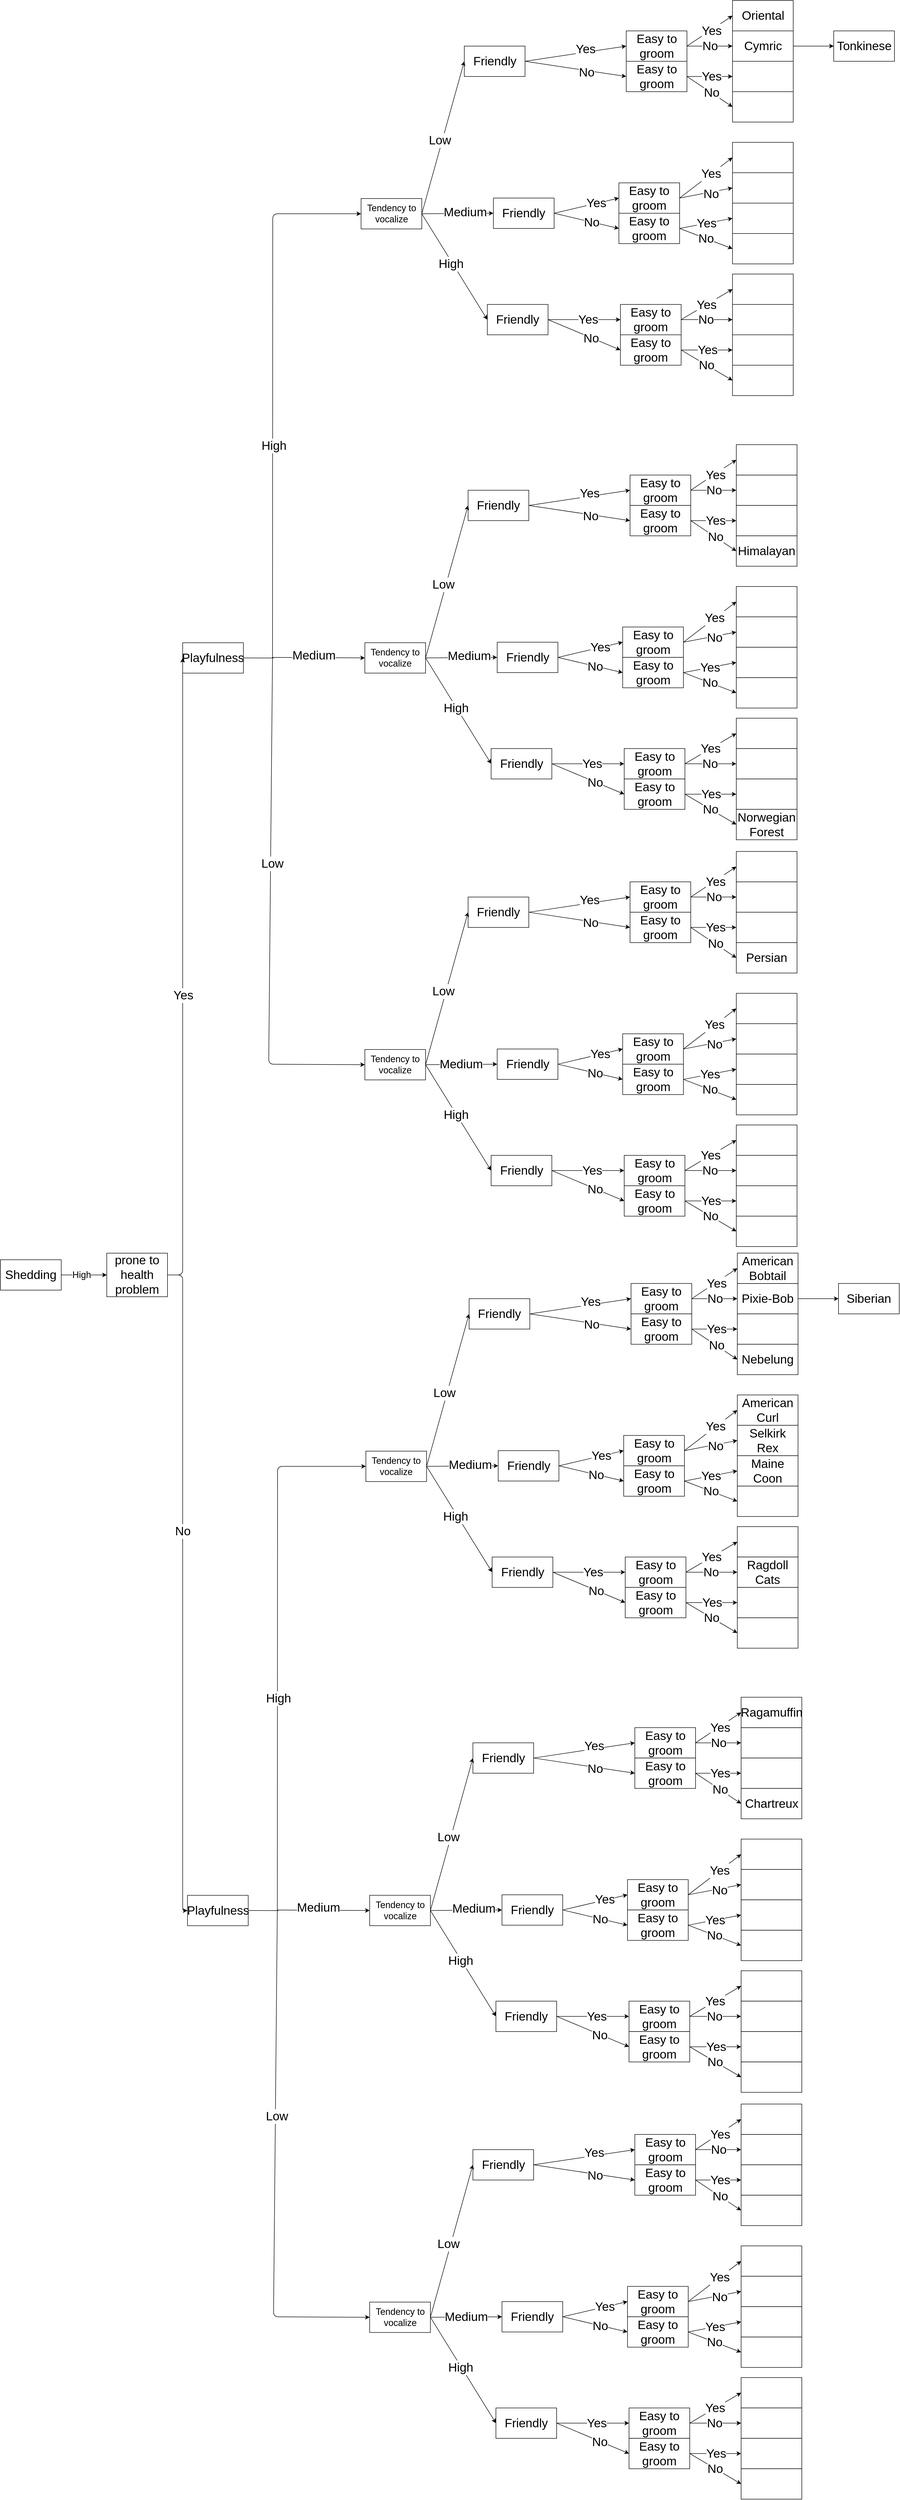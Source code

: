 <mxfile version="12.1.3" type="device" pages="1"><diagram id="r7-eN_AIOeqCVzaFOAbj" name="Page-1"><mxGraphModel dx="3611" dy="4777" grid="1" gridSize="10" guides="1" tooltips="1" connect="1" arrows="1" fold="1" page="1" pageScale="1" pageWidth="850" pageHeight="1100" math="0" shadow="0"><root><mxCell id="0"/><mxCell id="1" parent="0"/><mxCell id="vPeTqG4JQ-fl6mVajdFz-1" value="&lt;font style=&quot;font-size: 24px&quot;&gt;Shedding&lt;/font&gt;" style="rounded=0;whiteSpace=wrap;html=1;" parent="1" vertex="1"><mxGeometry x="80" y="176" width="120" height="60" as="geometry"/></mxCell><mxCell id="vPeTqG4JQ-fl6mVajdFz-2" value="" style="endArrow=classic;html=1;exitX=1;exitY=0.5;exitDx=0;exitDy=0;entryX=0;entryY=0.5;entryDx=0;entryDy=0;" parent="1" source="vPeTqG4JQ-fl6mVajdFz-1" target="vPeTqG4JQ-fl6mVajdFz-3" edge="1"><mxGeometry width="50" height="50" relative="1" as="geometry"><mxPoint x="250" y="186" as="sourcePoint"/><mxPoint x="360" y="-4" as="targetPoint"/></mxGeometry></mxCell><mxCell id="vPeTqG4JQ-fl6mVajdFz-4" value="&lt;font style=&quot;font-size: 18px&quot;&gt;High&lt;/font&gt;" style="text;html=1;resizable=0;points=[];align=center;verticalAlign=middle;labelBackgroundColor=#ffffff;" parent="vPeTqG4JQ-fl6mVajdFz-2" vertex="1" connectable="0"><mxGeometry x="0.083" y="4" relative="1" as="geometry"><mxPoint x="-8.5" y="4" as="offset"/></mxGeometry></mxCell><mxCell id="vPeTqG4JQ-fl6mVajdFz-3" value="&lt;font style=&quot;font-size: 24px&quot;&gt;prone to health problem&lt;/font&gt;" style="rounded=0;whiteSpace=wrap;html=1;" parent="1" vertex="1"><mxGeometry x="290" y="163" width="120" height="86" as="geometry"/></mxCell><mxCell id="vPeTqG4JQ-fl6mVajdFz-11" value="&lt;font style=&quot;font-size: 24px&quot;&gt;Playfulness&lt;/font&gt;" style="rounded=0;whiteSpace=wrap;html=1;" parent="1" vertex="1"><mxGeometry x="440" y="-1042.1" width="120" height="60" as="geometry"/></mxCell><mxCell id="vPeTqG4JQ-fl6mVajdFz-12" value="" style="endArrow=classic;html=1;exitX=1;exitY=0.5;exitDx=0;exitDy=0;entryX=0;entryY=0.5;entryDx=0;entryDy=0;" parent="1" source="vPeTqG4JQ-fl6mVajdFz-3" target="vPeTqG4JQ-fl6mVajdFz-11" edge="1"><mxGeometry width="50" height="50" relative="1" as="geometry"><mxPoint x="479" y="160" as="sourcePoint"/><mxPoint x="529" y="110" as="targetPoint"/><Array as="points"><mxPoint x="440" y="206"/></Array></mxGeometry></mxCell><mxCell id="vPeTqG4JQ-fl6mVajdFz-13" value="&lt;font style=&quot;font-size: 24px&quot;&gt;Yes&lt;/font&gt;" style="text;html=1;resizable=0;points=[];align=center;verticalAlign=middle;labelBackgroundColor=#ffffff;" parent="vPeTqG4JQ-fl6mVajdFz-12" vertex="1" connectable="0"><mxGeometry x="-0.067" relative="1" as="geometry"><mxPoint x="1" as="offset"/></mxGeometry></mxCell><mxCell id="vPeTqG4JQ-fl6mVajdFz-14" value="" style="endArrow=classic;html=1;exitX=1;exitY=0.5;exitDx=0;exitDy=0;entryX=0;entryY=0.5;entryDx=0;entryDy=0;" parent="1" source="vPeTqG4JQ-fl6mVajdFz-3" target="lJ92jW54ZyUU0gGsalVy-623" edge="1"><mxGeometry width="50" height="50" relative="1" as="geometry"><mxPoint x="489" y="230" as="sourcePoint"/><mxPoint x="457" y="1488.9" as="targetPoint"/><Array as="points"><mxPoint x="440" y="206"/><mxPoint x="440" y="1461"/></Array></mxGeometry></mxCell><mxCell id="vPeTqG4JQ-fl6mVajdFz-16" value="&lt;font style=&quot;font-size: 24px&quot;&gt;No&lt;/font&gt;" style="text;html=1;resizable=0;points=[];align=center;verticalAlign=middle;labelBackgroundColor=#ffffff;" parent="vPeTqG4JQ-fl6mVajdFz-14" vertex="1" connectable="0"><mxGeometry x="-0.172" y="1" relative="1" as="geometry"><mxPoint x="-1" as="offset"/></mxGeometry></mxCell><mxCell id="vPeTqG4JQ-fl6mVajdFz-25" value="" style="endArrow=classic;html=1;exitX=1;exitY=0.5;exitDx=0;exitDy=0;entryX=0;entryY=0.5;entryDx=0;entryDy=0;" parent="1" target="vPeTqG4JQ-fl6mVajdFz-47" edge="1"><mxGeometry width="50" height="50" relative="1" as="geometry"><mxPoint x="617.5" y="-1013.1" as="sourcePoint"/><mxPoint x="757.5" y="-840" as="targetPoint"/><Array as="points"><mxPoint x="618" y="-1889"/></Array></mxGeometry></mxCell><mxCell id="vPeTqG4JQ-fl6mVajdFz-65" value="&lt;font style=&quot;font-size: 24px&quot;&gt;High&lt;/font&gt;" style="text;html=1;resizable=0;points=[];align=center;verticalAlign=middle;labelBackgroundColor=#ffffff;" parent="vPeTqG4JQ-fl6mVajdFz-25" vertex="1" connectable="0"><mxGeometry x="-0.204" y="-2" relative="1" as="geometry"><mxPoint as="offset"/></mxGeometry></mxCell><mxCell id="vPeTqG4JQ-fl6mVajdFz-26" value="" style="endArrow=classic;html=1;exitX=1;exitY=0.5;exitDx=0;exitDy=0;entryX=0;entryY=0.5;entryDx=0;entryDy=0;" parent="1" target="lJ92jW54ZyUU0gGsalVy-285" edge="1"><mxGeometry width="50" height="50" relative="1" as="geometry"><mxPoint x="617.5" y="-1013.1" as="sourcePoint"/><mxPoint x="828.5" y="-1013" as="targetPoint"/></mxGeometry></mxCell><mxCell id="vPeTqG4JQ-fl6mVajdFz-66" value="&lt;font style=&quot;font-size: 24px&quot;&gt;Medium&lt;/font&gt;" style="text;html=1;resizable=0;points=[];align=center;verticalAlign=middle;labelBackgroundColor=#ffffff;" parent="vPeTqG4JQ-fl6mVajdFz-26" vertex="1" connectable="0"><mxGeometry x="-0.126" y="5" relative="1" as="geometry"><mxPoint x="1" as="offset"/></mxGeometry></mxCell><mxCell id="vPeTqG4JQ-fl6mVajdFz-27" value="" style="endArrow=classic;html=1;exitX=1;exitY=0.5;exitDx=0;exitDy=0;entryX=0;entryY=0.5;entryDx=0;entryDy=0;" parent="1" target="lJ92jW54ZyUU0gGsalVy-350" edge="1"><mxGeometry width="50" height="50" relative="1" as="geometry"><mxPoint x="617.5" y="-1013.1" as="sourcePoint"/><mxPoint x="768.5" y="-524.5" as="targetPoint"/><Array as="points"><mxPoint x="610" y="-210"/></Array></mxGeometry></mxCell><mxCell id="vPeTqG4JQ-fl6mVajdFz-67" value="&lt;font style=&quot;font-size: 24px&quot;&gt;Low&lt;/font&gt;" style="text;html=1;resizable=0;points=[];align=center;verticalAlign=middle;labelBackgroundColor=#ffffff;" parent="vPeTqG4JQ-fl6mVajdFz-27" vertex="1" connectable="0"><mxGeometry x="-0.18" y="3" relative="1" as="geometry"><mxPoint as="offset"/></mxGeometry></mxCell><mxCell id="vPeTqG4JQ-fl6mVajdFz-47" value="&lt;font style=&quot;font-size: 18px&quot;&gt;Tendency to vocalize&lt;/font&gt;" style="rounded=0;whiteSpace=wrap;html=1;" parent="1" vertex="1"><mxGeometry x="792.5" y="-1919" width="120" height="60" as="geometry"/></mxCell><mxCell id="vPeTqG4JQ-fl6mVajdFz-88" value="" style="endArrow=classic;html=1;exitX=1;exitY=0.5;exitDx=0;exitDy=0;entryX=0;entryY=0.5;entryDx=0;entryDy=0;" parent="1" source="vPeTqG4JQ-fl6mVajdFz-47" target="vPeTqG4JQ-fl6mVajdFz-144" edge="1"><mxGeometry width="50" height="50" relative="1" as="geometry"><mxPoint x="874" y="-1810" as="sourcePoint"/><mxPoint x="1034" y="-1820" as="targetPoint"/></mxGeometry></mxCell><mxCell id="dN6N3sYmEqXlMw29vd4l-136" value="&lt;font style=&quot;font-size: 24px&quot;&gt;Medium&lt;/font&gt;" style="text;html=1;resizable=0;points=[];align=center;verticalAlign=middle;labelBackgroundColor=#ffffff;" parent="vPeTqG4JQ-fl6mVajdFz-88" vertex="1" connectable="0"><mxGeometry x="0.207" y="3" relative="1" as="geometry"><mxPoint as="offset"/></mxGeometry></mxCell><mxCell id="vPeTqG4JQ-fl6mVajdFz-89" value="" style="endArrow=classic;html=1;exitX=1;exitY=0.5;exitDx=0;exitDy=0;entryX=0;entryY=0.5;entryDx=0;entryDy=0;" parent="1" source="vPeTqG4JQ-fl6mVajdFz-47" target="vPeTqG4JQ-fl6mVajdFz-145" edge="1"><mxGeometry width="50" height="50" relative="1" as="geometry"><mxPoint x="984" y="-1760" as="sourcePoint"/><mxPoint x="1034" y="-1740" as="targetPoint"/></mxGeometry></mxCell><mxCell id="dN6N3sYmEqXlMw29vd4l-137" value="&lt;font style=&quot;font-size: 24px&quot;&gt;High&lt;/font&gt;" style="text;html=1;resizable=0;points=[];align=center;verticalAlign=middle;labelBackgroundColor=#ffffff;" parent="vPeTqG4JQ-fl6mVajdFz-89" vertex="1" connectable="0"><mxGeometry x="-0.237" y="2" relative="1" as="geometry"><mxPoint x="6" y="20" as="offset"/></mxGeometry></mxCell><mxCell id="vPeTqG4JQ-fl6mVajdFz-141" value="&lt;font style=&quot;font-size: 24px&quot;&gt;Friendly&lt;/font&gt;" style="rounded=0;whiteSpace=wrap;html=1;" parent="1" vertex="1"><mxGeometry x="996.5" y="-2220" width="120" height="60" as="geometry"/></mxCell><mxCell id="vPeTqG4JQ-fl6mVajdFz-144" value="&lt;span style=&quot;white-space: normal&quot;&gt;&lt;font style=&quot;font-size: 24px&quot;&gt;Friendly&lt;/font&gt;&lt;/span&gt;" style="rounded=0;whiteSpace=wrap;html=1;" parent="1" vertex="1"><mxGeometry x="1054" y="-1920" width="120" height="60" as="geometry"/></mxCell><mxCell id="vPeTqG4JQ-fl6mVajdFz-145" value="&lt;span style=&quot;white-space: normal&quot;&gt;&lt;font style=&quot;font-size: 24px&quot;&gt;Friendly&lt;/font&gt;&lt;/span&gt;" style="rounded=0;whiteSpace=wrap;html=1;" parent="1" vertex="1"><mxGeometry x="1042" y="-1710" width="120" height="60" as="geometry"/></mxCell><mxCell id="dN6N3sYmEqXlMw29vd4l-57" value="" style="endArrow=classic;html=1;exitX=1;exitY=0.5;exitDx=0;exitDy=0;entryX=0;entryY=0.5;entryDx=0;entryDy=0;" parent="1" source="vPeTqG4JQ-fl6mVajdFz-141" target="dN6N3sYmEqXlMw29vd4l-59" edge="1"><mxGeometry width="50" height="50" relative="1" as="geometry"><mxPoint x="1147" y="-2020" as="sourcePoint"/><mxPoint x="1255" y="-2090" as="targetPoint"/></mxGeometry></mxCell><mxCell id="dN6N3sYmEqXlMw29vd4l-153" value="&lt;font style=&quot;font-size: 24px&quot;&gt;Yes&lt;/font&gt;" style="text;html=1;resizable=0;points=[];align=center;verticalAlign=middle;labelBackgroundColor=#ffffff;" parent="dN6N3sYmEqXlMw29vd4l-57" vertex="1" connectable="0"><mxGeometry x="0.226" y="-4" relative="1" as="geometry"><mxPoint x="-3.5" y="-9.5" as="offset"/></mxGeometry></mxCell><mxCell id="dN6N3sYmEqXlMw29vd4l-58" value="" style="endArrow=classic;html=1;exitX=1;exitY=0.5;exitDx=0;exitDy=0;entryX=0;entryY=0.5;entryDx=0;entryDy=0;" parent="1" source="vPeTqG4JQ-fl6mVajdFz-141" target="dN6N3sYmEqXlMw29vd4l-62" edge="1"><mxGeometry width="50" height="50" relative="1" as="geometry"><mxPoint x="1237" y="-1990" as="sourcePoint"/><mxPoint x="1237" y="-2020" as="targetPoint"/></mxGeometry></mxCell><mxCell id="dN6N3sYmEqXlMw29vd4l-154" value="&lt;font style=&quot;font-size: 24px&quot;&gt;No&lt;/font&gt;" style="text;html=1;resizable=0;points=[];align=center;verticalAlign=middle;labelBackgroundColor=#ffffff;" parent="dN6N3sYmEqXlMw29vd4l-58" vertex="1" connectable="0"><mxGeometry x="0.221" y="-3" relative="1" as="geometry"><mxPoint as="offset"/></mxGeometry></mxCell><mxCell id="dN6N3sYmEqXlMw29vd4l-59" value="&lt;font style=&quot;font-size: 24px&quot;&gt;Easy to groom&lt;/font&gt;" style="rounded=0;whiteSpace=wrap;html=1;" parent="1" vertex="1"><mxGeometry x="1316.5" y="-2250" width="120" height="60" as="geometry"/></mxCell><mxCell id="dN6N3sYmEqXlMw29vd4l-62" value="&lt;span style=&quot;white-space: normal&quot;&gt;&lt;font style=&quot;font-size: 24px&quot;&gt;Easy to groom&lt;/font&gt;&lt;/span&gt;" style="rounded=0;whiteSpace=wrap;html=1;" parent="1" vertex="1"><mxGeometry x="1316.5" y="-2190" width="120" height="60" as="geometry"/></mxCell><mxCell id="dN6N3sYmEqXlMw29vd4l-63" value="&lt;font style=&quot;font-size: 24px&quot;&gt;Easy to groom&lt;/font&gt;" style="rounded=0;whiteSpace=wrap;html=1;" parent="1" vertex="1"><mxGeometry x="1302" y="-1950" width="120" height="60" as="geometry"/></mxCell><mxCell id="dN6N3sYmEqXlMw29vd4l-64" value="" style="endArrow=classic;html=1;exitX=1;exitY=0.5;exitDx=0;exitDy=0;entryX=0;entryY=0.5;entryDx=0;entryDy=0;" parent="1" source="vPeTqG4JQ-fl6mVajdFz-144" target="dN6N3sYmEqXlMw29vd4l-63" edge="1"><mxGeometry width="50" height="50" relative="1" as="geometry"><mxPoint x="1234" y="-1870" as="sourcePoint"/><mxPoint x="1284" y="-1920" as="targetPoint"/></mxGeometry></mxCell><mxCell id="dN6N3sYmEqXlMw29vd4l-155" value="&lt;font style=&quot;font-size: 24px&quot;&gt;Yes&lt;/font&gt;" style="text;html=1;resizable=0;points=[];align=center;verticalAlign=middle;labelBackgroundColor=#ffffff;" parent="dN6N3sYmEqXlMw29vd4l-64" vertex="1" connectable="0"><mxGeometry x="0.302" y="1" relative="1" as="geometry"><mxPoint as="offset"/></mxGeometry></mxCell><mxCell id="dN6N3sYmEqXlMw29vd4l-65" value="&lt;font style=&quot;font-size: 24px&quot;&gt;Easy to groom&lt;/font&gt;" style="rounded=0;whiteSpace=wrap;html=1;" parent="1" vertex="1"><mxGeometry x="1302" y="-1890" width="120" height="60" as="geometry"/></mxCell><mxCell id="dN6N3sYmEqXlMw29vd4l-66" value="" style="endArrow=classic;html=1;exitX=1;exitY=0.5;exitDx=0;exitDy=0;entryX=0;entryY=0.5;entryDx=0;entryDy=0;" parent="1" source="vPeTqG4JQ-fl6mVajdFz-144" target="dN6N3sYmEqXlMw29vd4l-65" edge="1"><mxGeometry width="50" height="50" relative="1" as="geometry"><mxPoint x="1244" y="-1820" as="sourcePoint"/><mxPoint x="1294" y="-1870" as="targetPoint"/></mxGeometry></mxCell><mxCell id="dN6N3sYmEqXlMw29vd4l-156" value="&lt;font style=&quot;font-size: 24px&quot;&gt;No&lt;/font&gt;" style="text;html=1;resizable=0;points=[];align=center;verticalAlign=middle;labelBackgroundColor=#ffffff;" parent="dN6N3sYmEqXlMw29vd4l-66" vertex="1" connectable="0"><mxGeometry x="0.147" y="-1" relative="1" as="geometry"><mxPoint as="offset"/></mxGeometry></mxCell><mxCell id="dN6N3sYmEqXlMw29vd4l-67" value="&lt;font style=&quot;font-size: 24px&quot;&gt;Easy to groom&lt;/font&gt;" style="rounded=0;whiteSpace=wrap;html=1;" parent="1" vertex="1"><mxGeometry x="1305" y="-1710" width="120" height="60" as="geometry"/></mxCell><mxCell id="dN6N3sYmEqXlMw29vd4l-68" value="&lt;font style=&quot;font-size: 24px&quot;&gt;Easy to groom&lt;/font&gt;" style="rounded=0;whiteSpace=wrap;html=1;" parent="1" vertex="1"><mxGeometry x="1305" y="-1650" width="120" height="60" as="geometry"/></mxCell><mxCell id="dN6N3sYmEqXlMw29vd4l-69" value="" style="endArrow=classic;html=1;exitX=1;exitY=0.5;exitDx=0;exitDy=0;entryX=0;entryY=0.5;entryDx=0;entryDy=0;" parent="1" source="vPeTqG4JQ-fl6mVajdFz-145" target="dN6N3sYmEqXlMw29vd4l-67" edge="1"><mxGeometry width="50" height="50" relative="1" as="geometry"><mxPoint x="1227" y="-1670" as="sourcePoint"/><mxPoint x="1277" y="-1720" as="targetPoint"/></mxGeometry></mxCell><mxCell id="dN6N3sYmEqXlMw29vd4l-158" value="&lt;font style=&quot;font-size: 24px&quot;&gt;Yes&lt;/font&gt;" style="text;html=1;resizable=0;points=[];align=center;verticalAlign=middle;labelBackgroundColor=#ffffff;" parent="dN6N3sYmEqXlMw29vd4l-69" vertex="1" connectable="0"><mxGeometry x="-0.21" y="-2" relative="1" as="geometry"><mxPoint x="22.5" y="-2" as="offset"/></mxGeometry></mxCell><mxCell id="dN6N3sYmEqXlMw29vd4l-70" value="" style="endArrow=classic;html=1;exitX=1;exitY=0.5;exitDx=0;exitDy=0;entryX=0;entryY=0.5;entryDx=0;entryDy=0;" parent="1" source="vPeTqG4JQ-fl6mVajdFz-145" target="dN6N3sYmEqXlMw29vd4l-68" edge="1"><mxGeometry width="50" height="50" relative="1" as="geometry"><mxPoint x="1227" y="-1590" as="sourcePoint"/><mxPoint x="1277" y="-1640" as="targetPoint"/></mxGeometry></mxCell><mxCell id="dN6N3sYmEqXlMw29vd4l-159" value="&lt;font style=&quot;font-size: 24px&quot;&gt;No&lt;/font&gt;" style="text;html=1;resizable=0;points=[];align=center;verticalAlign=middle;labelBackgroundColor=#ffffff;" parent="dN6N3sYmEqXlMw29vd4l-70" vertex="1" connectable="0"><mxGeometry x="0.191" y="-1" relative="1" as="geometry"><mxPoint as="offset"/></mxGeometry></mxCell><mxCell id="lJ92jW54ZyUU0gGsalVy-20" value="" style="endArrow=classic;html=1;exitX=1;exitY=0.5;exitDx=0;exitDy=0;entryX=0;entryY=0.5;entryDx=0;entryDy=0;" parent="1" source="dN6N3sYmEqXlMw29vd4l-59" target="lJ92jW54ZyUU0gGsalVy-206" edge="1"><mxGeometry width="50" height="50" relative="1" as="geometry"><mxPoint x="1468" y="-2240" as="sourcePoint"/><mxPoint x="1526.5" y="-2280" as="targetPoint"/></mxGeometry></mxCell><mxCell id="lJ92jW54ZyUU0gGsalVy-207" value="&lt;font style=&quot;font-size: 24px&quot;&gt;Yes&lt;/font&gt;" style="text;html=1;resizable=0;points=[];align=center;verticalAlign=middle;labelBackgroundColor=#ffffff;" parent="lJ92jW54ZyUU0gGsalVy-20" vertex="1" connectable="0"><mxGeometry x="0.277" y="-3" relative="1" as="geometry"><mxPoint x="-10.5" y="5.5" as="offset"/></mxGeometry></mxCell><mxCell id="lJ92jW54ZyUU0gGsalVy-21" value="" style="endArrow=classic;html=1;exitX=1;exitY=0.5;exitDx=0;exitDy=0;entryX=0;entryY=0.5;entryDx=0;entryDy=0;" parent="1" source="dN6N3sYmEqXlMw29vd4l-59" target="lJ92jW54ZyUU0gGsalVy-24" edge="1"><mxGeometry width="50" height="50" relative="1" as="geometry"><mxPoint x="1498" y="-2160" as="sourcePoint"/><mxPoint x="1538" y="-2160" as="targetPoint"/></mxGeometry></mxCell><mxCell id="lJ92jW54ZyUU0gGsalVy-208" value="&lt;font style=&quot;font-size: 24px&quot;&gt;No&lt;/font&gt;" style="text;html=1;resizable=0;points=[];align=center;verticalAlign=middle;labelBackgroundColor=#ffffff;" parent="lJ92jW54ZyUU0gGsalVy-21" vertex="1" connectable="0"><mxGeometry x="0.311" y="-2" relative="1" as="geometry"><mxPoint x="-13.5" y="-2" as="offset"/></mxGeometry></mxCell><mxCell id="lJ92jW54ZyUU0gGsalVy-23" value="" style="rounded=0;whiteSpace=wrap;html=1;" parent="1" vertex="1"><mxGeometry x="1526.5" y="-2160" width="120" height="60" as="geometry"/></mxCell><mxCell id="AoOoBzxyCYCyY_Av2tBH-12" value="" style="edgeStyle=orthogonalEdgeStyle;rounded=0;orthogonalLoop=1;jettySize=auto;html=1;" edge="1" parent="1" source="lJ92jW54ZyUU0gGsalVy-24" target="AoOoBzxyCYCyY_Av2tBH-11"><mxGeometry relative="1" as="geometry"/></mxCell><mxCell id="lJ92jW54ZyUU0gGsalVy-24" value="&lt;font style=&quot;font-size: 24px&quot;&gt;Cymric&lt;/font&gt;" style="rounded=0;whiteSpace=wrap;html=1;" parent="1" vertex="1"><mxGeometry x="1526.5" y="-2250" width="120" height="60" as="geometry"/></mxCell><mxCell id="AoOoBzxyCYCyY_Av2tBH-11" value="&lt;font style=&quot;font-size: 24px&quot;&gt;Tonkinese&lt;/font&gt;" style="rounded=0;whiteSpace=wrap;html=1;" vertex="1" parent="1"><mxGeometry x="1726.5" y="-2250" width="120" height="60" as="geometry"/></mxCell><mxCell id="lJ92jW54ZyUU0gGsalVy-25" value="" style="endArrow=classic;html=1;exitX=1;exitY=0.5;exitDx=0;exitDy=0;entryX=0;entryY=0.5;entryDx=0;entryDy=0;" parent="1" source="dN6N3sYmEqXlMw29vd4l-62" target="lJ92jW54ZyUU0gGsalVy-26" edge="1"><mxGeometry width="50" height="50" relative="1" as="geometry"><mxPoint x="1448" y="-2080" as="sourcePoint"/><mxPoint x="1518" y="-2120" as="targetPoint"/></mxGeometry></mxCell><mxCell id="lJ92jW54ZyUU0gGsalVy-210" value="&lt;font style=&quot;font-size: 24px&quot;&gt;Yes&lt;/font&gt;" style="text;html=1;resizable=0;points=[];align=center;verticalAlign=middle;labelBackgroundColor=#ffffff;" parent="lJ92jW54ZyUU0gGsalVy-25" vertex="1" connectable="0"><mxGeometry x="-0.393" y="-2" relative="1" as="geometry"><mxPoint x="21" y="-2" as="offset"/></mxGeometry></mxCell><mxCell id="lJ92jW54ZyUU0gGsalVy-26" value="" style="rounded=0;whiteSpace=wrap;html=1;" parent="1" vertex="1"><mxGeometry x="1526.5" y="-2190" width="120" height="60" as="geometry"/></mxCell><mxCell id="lJ92jW54ZyUU0gGsalVy-27" value="" style="rounded=0;whiteSpace=wrap;html=1;" parent="1" vertex="1"><mxGeometry x="1526.5" y="-2130" width="120" height="60" as="geometry"/></mxCell><mxCell id="lJ92jW54ZyUU0gGsalVy-28" value="" style="endArrow=classic;html=1;exitX=1;exitY=0.5;exitDx=0;exitDy=0;entryX=0;entryY=0.5;entryDx=0;entryDy=0;" parent="1" source="dN6N3sYmEqXlMw29vd4l-62" target="lJ92jW54ZyUU0gGsalVy-27" edge="1"><mxGeometry width="50" height="50" relative="1" as="geometry"><mxPoint x="1458" y="-2010" as="sourcePoint"/><mxPoint x="1508" y="-2060" as="targetPoint"/></mxGeometry></mxCell><mxCell id="lJ92jW54ZyUU0gGsalVy-211" value="&lt;font style=&quot;font-size: 24px&quot;&gt;No&lt;/font&gt;" style="text;html=1;resizable=0;points=[];align=center;verticalAlign=middle;labelBackgroundColor=#ffffff;" parent="lJ92jW54ZyUU0gGsalVy-28" vertex="1" connectable="0"><mxGeometry x="0.077" relative="1" as="geometry"><mxPoint as="offset"/></mxGeometry></mxCell><mxCell id="lJ92jW54ZyUU0gGsalVy-29" value="" style="endArrow=classic;html=1;exitX=1;exitY=0.5;exitDx=0;exitDy=0;entryX=0;entryY=0.5;entryDx=0;entryDy=0;" parent="1" source="dN6N3sYmEqXlMw29vd4l-63" target="lJ92jW54ZyUU0gGsalVy-30" edge="1"><mxGeometry width="50" height="50" relative="1" as="geometry"><mxPoint x="1494.5" y="-1840" as="sourcePoint"/><mxPoint x="1574.5" y="-1870" as="targetPoint"/></mxGeometry></mxCell><mxCell id="lJ92jW54ZyUU0gGsalVy-212" value="&lt;font style=&quot;font-size: 24px&quot;&gt;Yes&lt;/font&gt;" style="text;html=1;resizable=0;points=[];align=center;verticalAlign=middle;labelBackgroundColor=#ffffff;" parent="lJ92jW54ZyUU0gGsalVy-29" vertex="1" connectable="0"><mxGeometry x="0.187" y="1" relative="1" as="geometry"><mxPoint as="offset"/></mxGeometry></mxCell><mxCell id="lJ92jW54ZyUU0gGsalVy-30" value="" style="rounded=0;whiteSpace=wrap;html=1;" parent="1" vertex="1"><mxGeometry x="1526.5" y="-2029.971" width="120" height="60" as="geometry"/></mxCell><mxCell id="lJ92jW54ZyUU0gGsalVy-32" value="" style="rounded=0;whiteSpace=wrap;html=1;" parent="1" vertex="1"><mxGeometry x="1526.5" y="-1970" width="120" height="60" as="geometry"/></mxCell><mxCell id="lJ92jW54ZyUU0gGsalVy-33" value="" style="endArrow=classic;html=1;exitX=1;exitY=0.5;exitDx=0;exitDy=0;entryX=0;entryY=0.5;entryDx=0;entryDy=0;" parent="1" source="dN6N3sYmEqXlMw29vd4l-63" target="lJ92jW54ZyUU0gGsalVy-32" edge="1"><mxGeometry width="50" height="50" relative="1" as="geometry"><mxPoint x="1474.5" y="-1810" as="sourcePoint"/><mxPoint x="1524.5" y="-1860" as="targetPoint"/></mxGeometry></mxCell><mxCell id="lJ92jW54ZyUU0gGsalVy-213" value="&lt;font style=&quot;font-size: 24px&quot;&gt;No&lt;/font&gt;" style="text;html=1;resizable=0;points=[];align=center;verticalAlign=middle;labelBackgroundColor=#ffffff;" parent="lJ92jW54ZyUU0gGsalVy-33" vertex="1" connectable="0"><mxGeometry x="0.162" y="-3" relative="1" as="geometry"><mxPoint as="offset"/></mxGeometry></mxCell><mxCell id="lJ92jW54ZyUU0gGsalVy-34" value="" style="endArrow=classic;html=1;exitX=1;exitY=0.5;exitDx=0;exitDy=0;entryX=0;entryY=0.5;entryDx=0;entryDy=0;" parent="1" source="vPeTqG4JQ-fl6mVajdFz-47" target="vPeTqG4JQ-fl6mVajdFz-141" edge="1"><mxGeometry width="50" height="50" relative="1" as="geometry"><mxPoint x="1004.5" y="-1970" as="sourcePoint"/><mxPoint x="1054.5" y="-2020" as="targetPoint"/></mxGeometry></mxCell><mxCell id="lJ92jW54ZyUU0gGsalVy-35" value="&lt;font style=&quot;font-size: 24px&quot;&gt;Low&lt;/font&gt;" style="text;html=1;resizable=0;points=[];align=center;verticalAlign=middle;labelBackgroundColor=#ffffff;" parent="lJ92jW54ZyUU0gGsalVy-34" vertex="1" connectable="0"><mxGeometry x="0.121" relative="1" as="geometry"><mxPoint x="-12" y="23.5" as="offset"/></mxGeometry></mxCell><mxCell id="lJ92jW54ZyUU0gGsalVy-36" value="" style="rounded=0;whiteSpace=wrap;html=1;" parent="1" vertex="1"><mxGeometry x="1526.5" y="-1910" width="120" height="60" as="geometry"/></mxCell><mxCell id="lJ92jW54ZyUU0gGsalVy-37" value="" style="rounded=0;whiteSpace=wrap;html=1;" parent="1" vertex="1"><mxGeometry x="1526.5" y="-1850" width="120" height="60" as="geometry"/></mxCell><mxCell id="lJ92jW54ZyUU0gGsalVy-38" value="" style="endArrow=classic;html=1;exitX=1;exitY=0.5;exitDx=0;exitDy=0;entryX=0;entryY=0.5;entryDx=0;entryDy=0;" parent="1" source="dN6N3sYmEqXlMw29vd4l-65" target="lJ92jW54ZyUU0gGsalVy-36" edge="1"><mxGeometry width="50" height="50" relative="1" as="geometry"><mxPoint x="1474.5" y="-1860" as="sourcePoint"/><mxPoint x="1524.5" y="-1910" as="targetPoint"/></mxGeometry></mxCell><mxCell id="lJ92jW54ZyUU0gGsalVy-214" value="&lt;font style=&quot;font-size: 24px&quot;&gt;Yes&lt;/font&gt;" style="text;html=1;resizable=0;points=[];align=center;verticalAlign=middle;labelBackgroundColor=#ffffff;" parent="lJ92jW54ZyUU0gGsalVy-38" vertex="1" connectable="0"><mxGeometry x="0.183" y="-2" relative="1" as="geometry"><mxPoint x="-10" as="offset"/></mxGeometry></mxCell><mxCell id="lJ92jW54ZyUU0gGsalVy-39" value="" style="endArrow=classic;html=1;exitX=1;exitY=0.5;exitDx=0;exitDy=0;entryX=0;entryY=0.5;entryDx=0;entryDy=0;" parent="1" source="dN6N3sYmEqXlMw29vd4l-65" target="lJ92jW54ZyUU0gGsalVy-37" edge="1"><mxGeometry width="50" height="50" relative="1" as="geometry"><mxPoint x="1474.5" y="-1780" as="sourcePoint"/><mxPoint x="1524.5" y="-1830" as="targetPoint"/></mxGeometry></mxCell><mxCell id="lJ92jW54ZyUU0gGsalVy-215" value="&lt;font style=&quot;font-size: 24px&quot;&gt;No&lt;/font&gt;" style="text;html=1;resizable=0;points=[];align=center;verticalAlign=middle;labelBackgroundColor=#ffffff;" parent="lJ92jW54ZyUU0gGsalVy-39" vertex="1" connectable="0"><mxGeometry x="0.297" y="-1" relative="1" as="geometry"><mxPoint x="-15.5" y="-7" as="offset"/></mxGeometry></mxCell><mxCell id="lJ92jW54ZyUU0gGsalVy-40" value="" style="endArrow=classic;html=1;exitX=1;exitY=0.5;exitDx=0;exitDy=0;entryX=0;entryY=0.5;entryDx=0;entryDy=0;" parent="1" source="dN6N3sYmEqXlMw29vd4l-67" target="lJ92jW54ZyUU0gGsalVy-41" edge="1"><mxGeometry width="50" height="50" relative="1" as="geometry"><mxPoint x="1454.5" y="-1650" as="sourcePoint"/><mxPoint x="1504.5" y="-1700" as="targetPoint"/></mxGeometry></mxCell><mxCell id="lJ92jW54ZyUU0gGsalVy-216" value="&lt;font style=&quot;font-size: 24px&quot;&gt;Yes&lt;/font&gt;" style="text;html=1;resizable=0;points=[];align=center;verticalAlign=middle;labelBackgroundColor=#ffffff;" parent="lJ92jW54ZyUU0gGsalVy-40" vertex="1" connectable="0"><mxGeometry x="-0.226" y="-4" relative="1" as="geometry"><mxPoint x="9" y="-10" as="offset"/></mxGeometry></mxCell><mxCell id="lJ92jW54ZyUU0gGsalVy-41" value="" style="rounded=0;whiteSpace=wrap;html=1;" parent="1" vertex="1"><mxGeometry x="1526.5" y="-1770" width="120" height="60" as="geometry"/></mxCell><mxCell id="lJ92jW54ZyUU0gGsalVy-42" value="" style="rounded=0;whiteSpace=wrap;html=1;" parent="1" vertex="1"><mxGeometry x="1526.5" y="-1710" width="120" height="60" as="geometry"/></mxCell><mxCell id="lJ92jW54ZyUU0gGsalVy-43" value="" style="rounded=0;whiteSpace=wrap;html=1;" parent="1" vertex="1"><mxGeometry x="1526.5" y="-1650" width="120" height="60" as="geometry"/></mxCell><mxCell id="lJ92jW54ZyUU0gGsalVy-44" value="" style="rounded=0;whiteSpace=wrap;html=1;" parent="1" vertex="1"><mxGeometry x="1526.5" y="-1590" width="120" height="60" as="geometry"/></mxCell><mxCell id="lJ92jW54ZyUU0gGsalVy-45" value="" style="endArrow=classic;html=1;exitX=1;exitY=0.5;exitDx=0;exitDy=0;entryX=0;entryY=0.5;entryDx=0;entryDy=0;" parent="1" source="dN6N3sYmEqXlMw29vd4l-67" target="lJ92jW54ZyUU0gGsalVy-42" edge="1"><mxGeometry width="50" height="50" relative="1" as="geometry"><mxPoint x="1474.5" y="-1630" as="sourcePoint"/><mxPoint x="1524.5" y="-1680" as="targetPoint"/><Array as="points"><mxPoint x="1474.5" y="-1680"/></Array></mxGeometry></mxCell><mxCell id="lJ92jW54ZyUU0gGsalVy-217" value="&lt;font style=&quot;font-size: 24px&quot;&gt;No&lt;/font&gt;" style="text;html=1;resizable=0;points=[];align=center;verticalAlign=middle;labelBackgroundColor=#ffffff;" parent="lJ92jW54ZyUU0gGsalVy-45" vertex="1" connectable="0"><mxGeometry x="-0.025" y="-13" relative="1" as="geometry"><mxPoint x="-0.5" y="-13" as="offset"/></mxGeometry></mxCell><mxCell id="lJ92jW54ZyUU0gGsalVy-46" value="" style="endArrow=classic;html=1;exitX=1;exitY=0.5;exitDx=0;exitDy=0;entryX=0;entryY=0.5;entryDx=0;entryDy=0;" parent="1" source="dN6N3sYmEqXlMw29vd4l-68" target="lJ92jW54ZyUU0gGsalVy-43" edge="1"><mxGeometry width="50" height="50" relative="1" as="geometry"><mxPoint x="1484.5" y="-1590" as="sourcePoint"/><mxPoint x="1534.5" y="-1640" as="targetPoint"/></mxGeometry></mxCell><mxCell id="lJ92jW54ZyUU0gGsalVy-218" value="&lt;font style=&quot;font-size: 24px&quot;&gt;Yes&lt;/font&gt;" style="text;html=1;resizable=0;points=[];align=center;verticalAlign=middle;labelBackgroundColor=#ffffff;" parent="lJ92jW54ZyUU0gGsalVy-46" vertex="1" connectable="0"><mxGeometry x="-0.383" y="1" relative="1" as="geometry"><mxPoint x="20" y="1" as="offset"/></mxGeometry></mxCell><mxCell id="lJ92jW54ZyUU0gGsalVy-47" value="" style="endArrow=classic;html=1;exitX=1;exitY=0.5;exitDx=0;exitDy=0;entryX=0;entryY=0.5;entryDx=0;entryDy=0;" parent="1" source="dN6N3sYmEqXlMw29vd4l-68" target="lJ92jW54ZyUU0gGsalVy-44" edge="1"><mxGeometry width="50" height="50" relative="1" as="geometry"><mxPoint x="1464.5" y="-1560" as="sourcePoint"/><mxPoint x="1514.5" y="-1610" as="targetPoint"/></mxGeometry></mxCell><mxCell id="lJ92jW54ZyUU0gGsalVy-219" value="&lt;font style=&quot;font-size: 24px&quot;&gt;No&lt;/font&gt;" style="text;html=1;resizable=0;points=[];align=center;verticalAlign=middle;labelBackgroundColor=#ffffff;" parent="lJ92jW54ZyUU0gGsalVy-47" vertex="1" connectable="0"><mxGeometry x="0.263" y="-2" relative="1" as="geometry"><mxPoint x="-13" y="-9.5" as="offset"/></mxGeometry></mxCell><mxCell id="lJ92jW54ZyUU0gGsalVy-285" value="&lt;font style=&quot;font-size: 18px&quot;&gt;Tendency to vocalize&lt;/font&gt;" style="rounded=0;whiteSpace=wrap;html=1;" parent="1" vertex="1"><mxGeometry x="800" y="-1042.167" width="120" height="60" as="geometry"/></mxCell><mxCell id="lJ92jW54ZyUU0gGsalVy-286" value="" style="endArrow=classic;html=1;exitX=1;exitY=0.5;exitDx=0;exitDy=0;entryX=0;entryY=0.5;entryDx=0;entryDy=0;" parent="1" source="lJ92jW54ZyUU0gGsalVy-285" target="lJ92jW54ZyUU0gGsalVy-291" edge="1"><mxGeometry width="50" height="50" relative="1" as="geometry"><mxPoint x="881.5" y="-933.167" as="sourcePoint"/><mxPoint x="1041.5" y="-943.167" as="targetPoint"/></mxGeometry></mxCell><mxCell id="lJ92jW54ZyUU0gGsalVy-287" value="&lt;font style=&quot;font-size: 24px&quot;&gt;Medium&lt;/font&gt;" style="text;html=1;resizable=0;points=[];align=center;verticalAlign=middle;labelBackgroundColor=#ffffff;" parent="lJ92jW54ZyUU0gGsalVy-286" vertex="1" connectable="0"><mxGeometry x="0.207" y="3" relative="1" as="geometry"><mxPoint as="offset"/></mxGeometry></mxCell><mxCell id="lJ92jW54ZyUU0gGsalVy-288" value="" style="endArrow=classic;html=1;exitX=1;exitY=0.5;exitDx=0;exitDy=0;entryX=0;entryY=0.5;entryDx=0;entryDy=0;" parent="1" source="lJ92jW54ZyUU0gGsalVy-285" target="lJ92jW54ZyUU0gGsalVy-292" edge="1"><mxGeometry width="50" height="50" relative="1" as="geometry"><mxPoint x="991.5" y="-883.167" as="sourcePoint"/><mxPoint x="1041.5" y="-863.167" as="targetPoint"/></mxGeometry></mxCell><mxCell id="lJ92jW54ZyUU0gGsalVy-289" value="&lt;font style=&quot;font-size: 24px&quot;&gt;High&lt;/font&gt;" style="text;html=1;resizable=0;points=[];align=center;verticalAlign=middle;labelBackgroundColor=#ffffff;" parent="lJ92jW54ZyUU0gGsalVy-288" vertex="1" connectable="0"><mxGeometry x="-0.237" y="2" relative="1" as="geometry"><mxPoint x="8.5" y="20" as="offset"/></mxGeometry></mxCell><mxCell id="lJ92jW54ZyUU0gGsalVy-290" value="&lt;font style=&quot;font-size: 24px&quot;&gt;Friendly&lt;/font&gt;" style="rounded=0;whiteSpace=wrap;html=1;" parent="1" vertex="1"><mxGeometry x="1004" y="-1343.167" width="120" height="60" as="geometry"/></mxCell><mxCell id="lJ92jW54ZyUU0gGsalVy-291" value="&lt;span style=&quot;white-space: normal&quot;&gt;&lt;font style=&quot;font-size: 24px&quot;&gt;Friendly&lt;/font&gt;&lt;/span&gt;" style="rounded=0;whiteSpace=wrap;html=1;" parent="1" vertex="1"><mxGeometry x="1061.5" y="-1043.167" width="120" height="60" as="geometry"/></mxCell><mxCell id="lJ92jW54ZyUU0gGsalVy-292" value="&lt;span style=&quot;white-space: normal&quot;&gt;&lt;font style=&quot;font-size: 24px&quot;&gt;Friendly&lt;/font&gt;&lt;/span&gt;" style="rounded=0;whiteSpace=wrap;html=1;" parent="1" vertex="1"><mxGeometry x="1049.5" y="-833.167" width="120" height="60" as="geometry"/></mxCell><mxCell id="lJ92jW54ZyUU0gGsalVy-293" value="" style="endArrow=classic;html=1;exitX=1;exitY=0.5;exitDx=0;exitDy=0;entryX=0;entryY=0.5;entryDx=0;entryDy=0;" parent="1" source="lJ92jW54ZyUU0gGsalVy-290" target="lJ92jW54ZyUU0gGsalVy-297" edge="1"><mxGeometry width="50" height="50" relative="1" as="geometry"><mxPoint x="1154.5" y="-1143.167" as="sourcePoint"/><mxPoint x="1262.5" y="-1213.167" as="targetPoint"/></mxGeometry></mxCell><mxCell id="lJ92jW54ZyUU0gGsalVy-294" value="&lt;font style=&quot;font-size: 24px&quot;&gt;Yes&lt;/font&gt;" style="text;html=1;resizable=0;points=[];align=center;verticalAlign=middle;labelBackgroundColor=#ffffff;" parent="lJ92jW54ZyUU0gGsalVy-293" vertex="1" connectable="0"><mxGeometry x="0.226" y="-4" relative="1" as="geometry"><mxPoint x="-3.5" y="-9.5" as="offset"/></mxGeometry></mxCell><mxCell id="lJ92jW54ZyUU0gGsalVy-295" value="" style="endArrow=classic;html=1;exitX=1;exitY=0.5;exitDx=0;exitDy=0;entryX=0;entryY=0.5;entryDx=0;entryDy=0;" parent="1" source="lJ92jW54ZyUU0gGsalVy-290" target="lJ92jW54ZyUU0gGsalVy-298" edge="1"><mxGeometry width="50" height="50" relative="1" as="geometry"><mxPoint x="1244.5" y="-1113.167" as="sourcePoint"/><mxPoint x="1244.5" y="-1143.167" as="targetPoint"/></mxGeometry></mxCell><mxCell id="lJ92jW54ZyUU0gGsalVy-296" value="&lt;font style=&quot;font-size: 24px&quot;&gt;No&lt;/font&gt;" style="text;html=1;resizable=0;points=[];align=center;verticalAlign=middle;labelBackgroundColor=#ffffff;" parent="lJ92jW54ZyUU0gGsalVy-295" vertex="1" connectable="0"><mxGeometry x="0.221" y="-3" relative="1" as="geometry"><mxPoint as="offset"/></mxGeometry></mxCell><mxCell id="lJ92jW54ZyUU0gGsalVy-297" value="&lt;font style=&quot;font-size: 24px&quot;&gt;Easy to groom&lt;/font&gt;" style="rounded=0;whiteSpace=wrap;html=1;" parent="1" vertex="1"><mxGeometry x="1324" y="-1373.167" width="120" height="60" as="geometry"/></mxCell><mxCell id="lJ92jW54ZyUU0gGsalVy-298" value="&lt;span style=&quot;white-space: normal&quot;&gt;&lt;font style=&quot;font-size: 24px&quot;&gt;Easy to groom&lt;/font&gt;&lt;/span&gt;" style="rounded=0;whiteSpace=wrap;html=1;" parent="1" vertex="1"><mxGeometry x="1324" y="-1313.167" width="120" height="60" as="geometry"/></mxCell><mxCell id="lJ92jW54ZyUU0gGsalVy-299" value="&lt;font style=&quot;font-size: 24px&quot;&gt;Easy to groom&lt;/font&gt;" style="rounded=0;whiteSpace=wrap;html=1;" parent="1" vertex="1"><mxGeometry x="1309.5" y="-1073.167" width="120" height="60" as="geometry"/></mxCell><mxCell id="lJ92jW54ZyUU0gGsalVy-300" value="" style="endArrow=classic;html=1;exitX=1;exitY=0.5;exitDx=0;exitDy=0;entryX=0;entryY=0.5;entryDx=0;entryDy=0;" parent="1" source="lJ92jW54ZyUU0gGsalVy-291" target="lJ92jW54ZyUU0gGsalVy-299" edge="1"><mxGeometry width="50" height="50" relative="1" as="geometry"><mxPoint x="1241.5" y="-993.167" as="sourcePoint"/><mxPoint x="1291.5" y="-1043.167" as="targetPoint"/></mxGeometry></mxCell><mxCell id="lJ92jW54ZyUU0gGsalVy-301" value="&lt;font style=&quot;font-size: 24px&quot;&gt;Yes&lt;/font&gt;" style="text;html=1;resizable=0;points=[];align=center;verticalAlign=middle;labelBackgroundColor=#ffffff;" parent="lJ92jW54ZyUU0gGsalVy-300" vertex="1" connectable="0"><mxGeometry x="0.302" y="1" relative="1" as="geometry"><mxPoint as="offset"/></mxGeometry></mxCell><mxCell id="lJ92jW54ZyUU0gGsalVy-302" value="&lt;font style=&quot;font-size: 24px&quot;&gt;Easy to groom&lt;/font&gt;" style="rounded=0;whiteSpace=wrap;html=1;" parent="1" vertex="1"><mxGeometry x="1309.5" y="-1013.167" width="120" height="60" as="geometry"/></mxCell><mxCell id="lJ92jW54ZyUU0gGsalVy-303" value="" style="endArrow=classic;html=1;exitX=1;exitY=0.5;exitDx=0;exitDy=0;entryX=0;entryY=0.5;entryDx=0;entryDy=0;" parent="1" source="lJ92jW54ZyUU0gGsalVy-291" target="lJ92jW54ZyUU0gGsalVy-302" edge="1"><mxGeometry width="50" height="50" relative="1" as="geometry"><mxPoint x="1251.5" y="-943.167" as="sourcePoint"/><mxPoint x="1301.5" y="-993.167" as="targetPoint"/></mxGeometry></mxCell><mxCell id="lJ92jW54ZyUU0gGsalVy-304" value="&lt;font style=&quot;font-size: 24px&quot;&gt;No&lt;/font&gt;" style="text;html=1;resizable=0;points=[];align=center;verticalAlign=middle;labelBackgroundColor=#ffffff;" parent="lJ92jW54ZyUU0gGsalVy-303" vertex="1" connectable="0"><mxGeometry x="0.147" y="-1" relative="1" as="geometry"><mxPoint as="offset"/></mxGeometry></mxCell><mxCell id="lJ92jW54ZyUU0gGsalVy-305" value="&lt;font style=&quot;font-size: 24px&quot;&gt;Easy to groom&lt;/font&gt;" style="rounded=0;whiteSpace=wrap;html=1;" parent="1" vertex="1"><mxGeometry x="1312.5" y="-833.167" width="120" height="60" as="geometry"/></mxCell><mxCell id="lJ92jW54ZyUU0gGsalVy-306" value="&lt;font style=&quot;font-size: 24px&quot;&gt;Easy to groom&lt;/font&gt;" style="rounded=0;whiteSpace=wrap;html=1;" parent="1" vertex="1"><mxGeometry x="1312.5" y="-773.167" width="120" height="60" as="geometry"/></mxCell><mxCell id="lJ92jW54ZyUU0gGsalVy-307" value="" style="endArrow=classic;html=1;exitX=1;exitY=0.5;exitDx=0;exitDy=0;entryX=0;entryY=0.5;entryDx=0;entryDy=0;" parent="1" source="lJ92jW54ZyUU0gGsalVy-292" target="lJ92jW54ZyUU0gGsalVy-305" edge="1"><mxGeometry width="50" height="50" relative="1" as="geometry"><mxPoint x="1234.5" y="-793.167" as="sourcePoint"/><mxPoint x="1284.5" y="-843.167" as="targetPoint"/></mxGeometry></mxCell><mxCell id="lJ92jW54ZyUU0gGsalVy-308" value="&lt;font style=&quot;font-size: 24px&quot;&gt;Yes&lt;/font&gt;" style="text;html=1;resizable=0;points=[];align=center;verticalAlign=middle;labelBackgroundColor=#ffffff;" parent="lJ92jW54ZyUU0gGsalVy-307" vertex="1" connectable="0"><mxGeometry x="-0.21" y="-2" relative="1" as="geometry"><mxPoint x="22.5" y="-2" as="offset"/></mxGeometry></mxCell><mxCell id="lJ92jW54ZyUU0gGsalVy-309" value="" style="endArrow=classic;html=1;exitX=1;exitY=0.5;exitDx=0;exitDy=0;entryX=0;entryY=0.5;entryDx=0;entryDy=0;" parent="1" source="lJ92jW54ZyUU0gGsalVy-292" target="lJ92jW54ZyUU0gGsalVy-306" edge="1"><mxGeometry width="50" height="50" relative="1" as="geometry"><mxPoint x="1234.5" y="-713.167" as="sourcePoint"/><mxPoint x="1284.5" y="-763.167" as="targetPoint"/></mxGeometry></mxCell><mxCell id="lJ92jW54ZyUU0gGsalVy-310" value="&lt;font style=&quot;font-size: 24px&quot;&gt;No&lt;/font&gt;" style="text;html=1;resizable=0;points=[];align=center;verticalAlign=middle;labelBackgroundColor=#ffffff;" parent="lJ92jW54ZyUU0gGsalVy-309" vertex="1" connectable="0"><mxGeometry x="0.191" y="-1" relative="1" as="geometry"><mxPoint as="offset"/></mxGeometry></mxCell><mxCell id="lJ92jW54ZyUU0gGsalVy-311" value="" style="endArrow=classic;html=1;exitX=1;exitY=0.5;exitDx=0;exitDy=0;entryX=0;entryY=0.5;entryDx=0;entryDy=0;" parent="1" source="lJ92jW54ZyUU0gGsalVy-297" target="lJ92jW54ZyUU0gGsalVy-349" edge="1"><mxGeometry width="50" height="50" relative="1" as="geometry"><mxPoint x="1475.5" y="-1363.167" as="sourcePoint"/><mxPoint x="1534.0" y="-1403.167" as="targetPoint"/></mxGeometry></mxCell><mxCell id="lJ92jW54ZyUU0gGsalVy-312" value="&lt;font style=&quot;font-size: 24px&quot;&gt;Yes&lt;/font&gt;" style="text;html=1;resizable=0;points=[];align=center;verticalAlign=middle;labelBackgroundColor=#ffffff;" parent="lJ92jW54ZyUU0gGsalVy-311" vertex="1" connectable="0"><mxGeometry x="0.277" y="-3" relative="1" as="geometry"><mxPoint x="-10.5" y="5.5" as="offset"/></mxGeometry></mxCell><mxCell id="lJ92jW54ZyUU0gGsalVy-313" value="" style="endArrow=classic;html=1;exitX=1;exitY=0.5;exitDx=0;exitDy=0;entryX=0;entryY=0.5;entryDx=0;entryDy=0;" parent="1" source="lJ92jW54ZyUU0gGsalVy-297" target="lJ92jW54ZyUU0gGsalVy-316" edge="1"><mxGeometry width="50" height="50" relative="1" as="geometry"><mxPoint x="1505.5" y="-1283.167" as="sourcePoint"/><mxPoint x="1545.5" y="-1283.167" as="targetPoint"/></mxGeometry></mxCell><mxCell id="lJ92jW54ZyUU0gGsalVy-314" value="&lt;font style=&quot;font-size: 24px&quot;&gt;No&lt;/font&gt;" style="text;html=1;resizable=0;points=[];align=center;verticalAlign=middle;labelBackgroundColor=#ffffff;" parent="lJ92jW54ZyUU0gGsalVy-313" vertex="1" connectable="0"><mxGeometry x="0.311" y="-2" relative="1" as="geometry"><mxPoint x="-13.5" y="-2" as="offset"/></mxGeometry></mxCell><mxCell id="lJ92jW54ZyUU0gGsalVy-315" value="" style="rounded=0;whiteSpace=wrap;html=1;" parent="1" vertex="1"><mxGeometry x="1534" y="-1283.167" width="120" height="60" as="geometry"/></mxCell><mxCell id="lJ92jW54ZyUU0gGsalVy-316" value="" style="rounded=0;whiteSpace=wrap;html=1;" parent="1" vertex="1"><mxGeometry x="1534" y="-1373.167" width="120" height="60" as="geometry"/></mxCell><mxCell id="lJ92jW54ZyUU0gGsalVy-317" value="" style="endArrow=classic;html=1;exitX=1;exitY=0.5;exitDx=0;exitDy=0;entryX=0;entryY=0.5;entryDx=0;entryDy=0;" parent="1" source="lJ92jW54ZyUU0gGsalVy-298" target="lJ92jW54ZyUU0gGsalVy-319" edge="1"><mxGeometry width="50" height="50" relative="1" as="geometry"><mxPoint x="1455.5" y="-1203.167" as="sourcePoint"/><mxPoint x="1525.5" y="-1243.167" as="targetPoint"/></mxGeometry></mxCell><mxCell id="lJ92jW54ZyUU0gGsalVy-318" value="&lt;font style=&quot;font-size: 24px&quot;&gt;Yes&lt;/font&gt;" style="text;html=1;resizable=0;points=[];align=center;verticalAlign=middle;labelBackgroundColor=#ffffff;" parent="lJ92jW54ZyUU0gGsalVy-317" vertex="1" connectable="0"><mxGeometry x="-0.393" y="-2" relative="1" as="geometry"><mxPoint x="21" y="-2" as="offset"/></mxGeometry></mxCell><mxCell id="lJ92jW54ZyUU0gGsalVy-319" value="" style="rounded=0;whiteSpace=wrap;html=1;" parent="1" vertex="1"><mxGeometry x="1534" y="-1313.167" width="120" height="60" as="geometry"/></mxCell><mxCell id="lJ92jW54ZyUU0gGsalVy-320" value="&lt;font style=&quot;font-size: 24px&quot;&gt;Himalayan&lt;/font&gt;" style="rounded=0;whiteSpace=wrap;html=1;" parent="1" vertex="1"><mxGeometry x="1534" y="-1253.167" width="120" height="60" as="geometry"/></mxCell><mxCell id="lJ92jW54ZyUU0gGsalVy-321" value="" style="endArrow=classic;html=1;exitX=1;exitY=0.5;exitDx=0;exitDy=0;entryX=0;entryY=0.5;entryDx=0;entryDy=0;" parent="1" source="lJ92jW54ZyUU0gGsalVy-298" target="lJ92jW54ZyUU0gGsalVy-320" edge="1"><mxGeometry width="50" height="50" relative="1" as="geometry"><mxPoint x="1465.5" y="-1133.167" as="sourcePoint"/><mxPoint x="1515.5" y="-1183.167" as="targetPoint"/></mxGeometry></mxCell><mxCell id="lJ92jW54ZyUU0gGsalVy-322" value="&lt;font style=&quot;font-size: 24px&quot;&gt;No&lt;/font&gt;" style="text;html=1;resizable=0;points=[];align=center;verticalAlign=middle;labelBackgroundColor=#ffffff;" parent="lJ92jW54ZyUU0gGsalVy-321" vertex="1" connectable="0"><mxGeometry x="0.077" relative="1" as="geometry"><mxPoint as="offset"/></mxGeometry></mxCell><mxCell id="lJ92jW54ZyUU0gGsalVy-323" value="" style="endArrow=classic;html=1;exitX=1;exitY=0.5;exitDx=0;exitDy=0;entryX=0;entryY=0.5;entryDx=0;entryDy=0;" parent="1" source="lJ92jW54ZyUU0gGsalVy-299" target="lJ92jW54ZyUU0gGsalVy-325" edge="1"><mxGeometry width="50" height="50" relative="1" as="geometry"><mxPoint x="1502" y="-963.167" as="sourcePoint"/><mxPoint x="1582" y="-993.167" as="targetPoint"/></mxGeometry></mxCell><mxCell id="lJ92jW54ZyUU0gGsalVy-324" value="&lt;font style=&quot;font-size: 24px&quot;&gt;Yes&lt;/font&gt;" style="text;html=1;resizable=0;points=[];align=center;verticalAlign=middle;labelBackgroundColor=#ffffff;" parent="lJ92jW54ZyUU0gGsalVy-323" vertex="1" connectable="0"><mxGeometry x="0.187" y="1" relative="1" as="geometry"><mxPoint as="offset"/></mxGeometry></mxCell><mxCell id="lJ92jW54ZyUU0gGsalVy-325" value="" style="rounded=0;whiteSpace=wrap;html=1;" parent="1" vertex="1"><mxGeometry x="1534" y="-1153.137" width="120" height="60" as="geometry"/></mxCell><mxCell id="lJ92jW54ZyUU0gGsalVy-326" value="" style="rounded=0;whiteSpace=wrap;html=1;" parent="1" vertex="1"><mxGeometry x="1534" y="-1093.167" width="120" height="60" as="geometry"/></mxCell><mxCell id="lJ92jW54ZyUU0gGsalVy-327" value="" style="endArrow=classic;html=1;exitX=1;exitY=0.5;exitDx=0;exitDy=0;entryX=0;entryY=0.5;entryDx=0;entryDy=0;" parent="1" source="lJ92jW54ZyUU0gGsalVy-299" target="lJ92jW54ZyUU0gGsalVy-326" edge="1"><mxGeometry width="50" height="50" relative="1" as="geometry"><mxPoint x="1482" y="-933.167" as="sourcePoint"/><mxPoint x="1532" y="-983.167" as="targetPoint"/></mxGeometry></mxCell><mxCell id="lJ92jW54ZyUU0gGsalVy-328" value="&lt;font style=&quot;font-size: 24px&quot;&gt;No&lt;/font&gt;" style="text;html=1;resizable=0;points=[];align=center;verticalAlign=middle;labelBackgroundColor=#ffffff;" parent="lJ92jW54ZyUU0gGsalVy-327" vertex="1" connectable="0"><mxGeometry x="0.162" y="-3" relative="1" as="geometry"><mxPoint as="offset"/></mxGeometry></mxCell><mxCell id="lJ92jW54ZyUU0gGsalVy-329" value="" style="endArrow=classic;html=1;exitX=1;exitY=0.5;exitDx=0;exitDy=0;entryX=0;entryY=0.5;entryDx=0;entryDy=0;" parent="1" source="lJ92jW54ZyUU0gGsalVy-285" target="lJ92jW54ZyUU0gGsalVy-290" edge="1"><mxGeometry width="50" height="50" relative="1" as="geometry"><mxPoint x="1012" y="-1093.167" as="sourcePoint"/><mxPoint x="1062" y="-1143.167" as="targetPoint"/></mxGeometry></mxCell><mxCell id="lJ92jW54ZyUU0gGsalVy-330" value="&lt;font style=&quot;font-size: 24px&quot;&gt;Low&lt;/font&gt;" style="text;html=1;resizable=0;points=[];align=center;verticalAlign=middle;labelBackgroundColor=#ffffff;" parent="lJ92jW54ZyUU0gGsalVy-329" vertex="1" connectable="0"><mxGeometry x="0.121" relative="1" as="geometry"><mxPoint x="-12" y="23.5" as="offset"/></mxGeometry></mxCell><mxCell id="lJ92jW54ZyUU0gGsalVy-331" value="" style="rounded=0;whiteSpace=wrap;html=1;" parent="1" vertex="1"><mxGeometry x="1534" y="-1033.167" width="120" height="60" as="geometry"/></mxCell><mxCell id="lJ92jW54ZyUU0gGsalVy-332" value="" style="rounded=0;whiteSpace=wrap;html=1;" parent="1" vertex="1"><mxGeometry x="1534" y="-973.167" width="120" height="60" as="geometry"/></mxCell><mxCell id="lJ92jW54ZyUU0gGsalVy-333" value="" style="endArrow=classic;html=1;exitX=1;exitY=0.5;exitDx=0;exitDy=0;entryX=0;entryY=0.5;entryDx=0;entryDy=0;" parent="1" source="lJ92jW54ZyUU0gGsalVy-302" target="lJ92jW54ZyUU0gGsalVy-331" edge="1"><mxGeometry width="50" height="50" relative="1" as="geometry"><mxPoint x="1482" y="-983.167" as="sourcePoint"/><mxPoint x="1532" y="-1033.167" as="targetPoint"/></mxGeometry></mxCell><mxCell id="lJ92jW54ZyUU0gGsalVy-334" value="&lt;font style=&quot;font-size: 24px&quot;&gt;Yes&lt;/font&gt;" style="text;html=1;resizable=0;points=[];align=center;verticalAlign=middle;labelBackgroundColor=#ffffff;" parent="lJ92jW54ZyUU0gGsalVy-333" vertex="1" connectable="0"><mxGeometry x="0.183" y="-2" relative="1" as="geometry"><mxPoint x="-10" as="offset"/></mxGeometry></mxCell><mxCell id="lJ92jW54ZyUU0gGsalVy-335" value="" style="endArrow=classic;html=1;exitX=1;exitY=0.5;exitDx=0;exitDy=0;entryX=0;entryY=0.5;entryDx=0;entryDy=0;" parent="1" source="lJ92jW54ZyUU0gGsalVy-302" target="lJ92jW54ZyUU0gGsalVy-332" edge="1"><mxGeometry width="50" height="50" relative="1" as="geometry"><mxPoint x="1482" y="-903.167" as="sourcePoint"/><mxPoint x="1532" y="-953.167" as="targetPoint"/></mxGeometry></mxCell><mxCell id="lJ92jW54ZyUU0gGsalVy-336" value="&lt;font style=&quot;font-size: 24px&quot;&gt;No&lt;/font&gt;" style="text;html=1;resizable=0;points=[];align=center;verticalAlign=middle;labelBackgroundColor=#ffffff;" parent="lJ92jW54ZyUU0gGsalVy-335" vertex="1" connectable="0"><mxGeometry x="0.297" y="-1" relative="1" as="geometry"><mxPoint x="-15.5" y="-7" as="offset"/></mxGeometry></mxCell><mxCell id="lJ92jW54ZyUU0gGsalVy-337" value="" style="endArrow=classic;html=1;exitX=1;exitY=0.5;exitDx=0;exitDy=0;entryX=0;entryY=0.5;entryDx=0;entryDy=0;" parent="1" source="lJ92jW54ZyUU0gGsalVy-305" target="lJ92jW54ZyUU0gGsalVy-339" edge="1"><mxGeometry width="50" height="50" relative="1" as="geometry"><mxPoint x="1462" y="-773.167" as="sourcePoint"/><mxPoint x="1512" y="-823.167" as="targetPoint"/></mxGeometry></mxCell><mxCell id="lJ92jW54ZyUU0gGsalVy-338" value="&lt;font style=&quot;font-size: 24px&quot;&gt;Yes&lt;/font&gt;" style="text;html=1;resizable=0;points=[];align=center;verticalAlign=middle;labelBackgroundColor=#ffffff;" parent="lJ92jW54ZyUU0gGsalVy-337" vertex="1" connectable="0"><mxGeometry x="-0.226" y="-4" relative="1" as="geometry"><mxPoint x="9" y="-10" as="offset"/></mxGeometry></mxCell><mxCell id="lJ92jW54ZyUU0gGsalVy-339" value="" style="rounded=0;whiteSpace=wrap;html=1;" parent="1" vertex="1"><mxGeometry x="1534" y="-893.167" width="120" height="60" as="geometry"/></mxCell><mxCell id="lJ92jW54ZyUU0gGsalVy-340" value="" style="rounded=0;whiteSpace=wrap;html=1;" parent="1" vertex="1"><mxGeometry x="1534" y="-833.167" width="120" height="60" as="geometry"/></mxCell><mxCell id="lJ92jW54ZyUU0gGsalVy-341" value="" style="rounded=0;whiteSpace=wrap;html=1;" parent="1" vertex="1"><mxGeometry x="1534" y="-773.167" width="120" height="60" as="geometry"/></mxCell><mxCell id="lJ92jW54ZyUU0gGsalVy-342" value="&lt;font style=&quot;font-size: 24px&quot;&gt;Norwegian Forest&lt;/font&gt;" style="rounded=0;whiteSpace=wrap;html=1;" parent="1" vertex="1"><mxGeometry x="1534" y="-713.167" width="120" height="60" as="geometry"/></mxCell><mxCell id="lJ92jW54ZyUU0gGsalVy-343" value="" style="endArrow=classic;html=1;exitX=1;exitY=0.5;exitDx=0;exitDy=0;entryX=0;entryY=0.5;entryDx=0;entryDy=0;" parent="1" source="lJ92jW54ZyUU0gGsalVy-305" target="lJ92jW54ZyUU0gGsalVy-340" edge="1"><mxGeometry width="50" height="50" relative="1" as="geometry"><mxPoint x="1482" y="-753.167" as="sourcePoint"/><mxPoint x="1532" y="-803.167" as="targetPoint"/><Array as="points"><mxPoint x="1482" y="-803.167"/></Array></mxGeometry></mxCell><mxCell id="lJ92jW54ZyUU0gGsalVy-344" value="&lt;font style=&quot;font-size: 24px&quot;&gt;No&lt;/font&gt;" style="text;html=1;resizable=0;points=[];align=center;verticalAlign=middle;labelBackgroundColor=#ffffff;" parent="lJ92jW54ZyUU0gGsalVy-343" vertex="1" connectable="0"><mxGeometry x="-0.025" y="-13" relative="1" as="geometry"><mxPoint x="-0.5" y="-13" as="offset"/></mxGeometry></mxCell><mxCell id="lJ92jW54ZyUU0gGsalVy-345" value="" style="endArrow=classic;html=1;exitX=1;exitY=0.5;exitDx=0;exitDy=0;entryX=0;entryY=0.5;entryDx=0;entryDy=0;" parent="1" source="lJ92jW54ZyUU0gGsalVy-306" target="lJ92jW54ZyUU0gGsalVy-341" edge="1"><mxGeometry width="50" height="50" relative="1" as="geometry"><mxPoint x="1492" y="-713.167" as="sourcePoint"/><mxPoint x="1542" y="-763.167" as="targetPoint"/></mxGeometry></mxCell><mxCell id="lJ92jW54ZyUU0gGsalVy-346" value="&lt;font style=&quot;font-size: 24px&quot;&gt;Yes&lt;/font&gt;" style="text;html=1;resizable=0;points=[];align=center;verticalAlign=middle;labelBackgroundColor=#ffffff;" parent="lJ92jW54ZyUU0gGsalVy-345" vertex="1" connectable="0"><mxGeometry x="-0.383" y="1" relative="1" as="geometry"><mxPoint x="20" y="1" as="offset"/></mxGeometry></mxCell><mxCell id="lJ92jW54ZyUU0gGsalVy-347" value="" style="endArrow=classic;html=1;exitX=1;exitY=0.5;exitDx=0;exitDy=0;entryX=0;entryY=0.5;entryDx=0;entryDy=0;" parent="1" source="lJ92jW54ZyUU0gGsalVy-306" target="lJ92jW54ZyUU0gGsalVy-342" edge="1"><mxGeometry width="50" height="50" relative="1" as="geometry"><mxPoint x="1472" y="-683.167" as="sourcePoint"/><mxPoint x="1522" y="-733.167" as="targetPoint"/></mxGeometry></mxCell><mxCell id="lJ92jW54ZyUU0gGsalVy-348" value="&lt;font style=&quot;font-size: 24px&quot;&gt;No&lt;/font&gt;" style="text;html=1;resizable=0;points=[];align=center;verticalAlign=middle;labelBackgroundColor=#ffffff;" parent="lJ92jW54ZyUU0gGsalVy-347" vertex="1" connectable="0"><mxGeometry x="0.263" y="-2" relative="1" as="geometry"><mxPoint x="-13" y="-9.5" as="offset"/></mxGeometry></mxCell><mxCell id="lJ92jW54ZyUU0gGsalVy-349" value="" style="rounded=0;whiteSpace=wrap;html=1;" parent="1" vertex="1"><mxGeometry x="1534" y="-1433.167" width="120" height="60" as="geometry"/></mxCell><mxCell id="lJ92jW54ZyUU0gGsalVy-350" value="&lt;font style=&quot;font-size: 18px&quot;&gt;Tendency to vocalize&lt;/font&gt;" style="rounded=0;whiteSpace=wrap;html=1;" parent="1" vertex="1"><mxGeometry x="800" y="-239.067" width="120" height="60" as="geometry"/></mxCell><mxCell id="lJ92jW54ZyUU0gGsalVy-351" value="" style="endArrow=classic;html=1;exitX=1;exitY=0.5;exitDx=0;exitDy=0;entryX=0;entryY=0.5;entryDx=0;entryDy=0;" parent="1" source="lJ92jW54ZyUU0gGsalVy-350" target="lJ92jW54ZyUU0gGsalVy-356" edge="1"><mxGeometry width="50" height="50" relative="1" as="geometry"><mxPoint x="881.5" y="-130.067" as="sourcePoint"/><mxPoint x="1041.5" y="-140.067" as="targetPoint"/></mxGeometry></mxCell><mxCell id="lJ92jW54ZyUU0gGsalVy-352" value="&lt;font style=&quot;font-size: 24px&quot;&gt;Medium&lt;/font&gt;" style="text;html=1;resizable=0;points=[];align=center;verticalAlign=middle;labelBackgroundColor=#ffffff;" parent="lJ92jW54ZyUU0gGsalVy-351" vertex="1" connectable="0"><mxGeometry x="0.207" y="3" relative="1" as="geometry"><mxPoint x="-15.5" y="2.5" as="offset"/></mxGeometry></mxCell><mxCell id="lJ92jW54ZyUU0gGsalVy-353" value="" style="endArrow=classic;html=1;exitX=1;exitY=0.5;exitDx=0;exitDy=0;entryX=0;entryY=0.5;entryDx=0;entryDy=0;" parent="1" source="lJ92jW54ZyUU0gGsalVy-350" target="lJ92jW54ZyUU0gGsalVy-357" edge="1"><mxGeometry width="50" height="50" relative="1" as="geometry"><mxPoint x="991.5" y="-80.067" as="sourcePoint"/><mxPoint x="1041.5" y="-60.067" as="targetPoint"/></mxGeometry></mxCell><mxCell id="lJ92jW54ZyUU0gGsalVy-354" value="&lt;font style=&quot;font-size: 24px&quot;&gt;High&lt;/font&gt;" style="text;html=1;resizable=0;points=[];align=center;verticalAlign=middle;labelBackgroundColor=#ffffff;" parent="lJ92jW54ZyUU0gGsalVy-353" vertex="1" connectable="0"><mxGeometry x="-0.237" y="2" relative="1" as="geometry"><mxPoint x="8.5" y="20" as="offset"/></mxGeometry></mxCell><mxCell id="lJ92jW54ZyUU0gGsalVy-355" value="&lt;font style=&quot;font-size: 24px&quot;&gt;Friendly&lt;/font&gt;" style="rounded=0;whiteSpace=wrap;html=1;" parent="1" vertex="1"><mxGeometry x="1004" y="-540.067" width="120" height="60" as="geometry"/></mxCell><mxCell id="lJ92jW54ZyUU0gGsalVy-356" value="&lt;span style=&quot;white-space: normal&quot;&gt;&lt;font style=&quot;font-size: 24px&quot;&gt;Friendly&lt;/font&gt;&lt;/span&gt;" style="rounded=0;whiteSpace=wrap;html=1;" parent="1" vertex="1"><mxGeometry x="1061.5" y="-240.067" width="120" height="60" as="geometry"/></mxCell><mxCell id="lJ92jW54ZyUU0gGsalVy-357" value="&lt;span style=&quot;white-space: normal&quot;&gt;&lt;font style=&quot;font-size: 24px&quot;&gt;Friendly&lt;/font&gt;&lt;/span&gt;" style="rounded=0;whiteSpace=wrap;html=1;" parent="1" vertex="1"><mxGeometry x="1049.5" y="-30.067" width="120" height="60" as="geometry"/></mxCell><mxCell id="lJ92jW54ZyUU0gGsalVy-358" value="" style="endArrow=classic;html=1;exitX=1;exitY=0.5;exitDx=0;exitDy=0;entryX=0;entryY=0.5;entryDx=0;entryDy=0;" parent="1" source="lJ92jW54ZyUU0gGsalVy-355" target="lJ92jW54ZyUU0gGsalVy-362" edge="1"><mxGeometry width="50" height="50" relative="1" as="geometry"><mxPoint x="1154.5" y="-340.067" as="sourcePoint"/><mxPoint x="1262.5" y="-410.067" as="targetPoint"/></mxGeometry></mxCell><mxCell id="lJ92jW54ZyUU0gGsalVy-359" value="&lt;font style=&quot;font-size: 24px&quot;&gt;Yes&lt;/font&gt;" style="text;html=1;resizable=0;points=[];align=center;verticalAlign=middle;labelBackgroundColor=#ffffff;" parent="lJ92jW54ZyUU0gGsalVy-358" vertex="1" connectable="0"><mxGeometry x="0.226" y="-4" relative="1" as="geometry"><mxPoint x="-3.5" y="-9.5" as="offset"/></mxGeometry></mxCell><mxCell id="lJ92jW54ZyUU0gGsalVy-360" value="" style="endArrow=classic;html=1;exitX=1;exitY=0.5;exitDx=0;exitDy=0;entryX=0;entryY=0.5;entryDx=0;entryDy=0;" parent="1" source="lJ92jW54ZyUU0gGsalVy-355" target="lJ92jW54ZyUU0gGsalVy-363" edge="1"><mxGeometry width="50" height="50" relative="1" as="geometry"><mxPoint x="1244.5" y="-310.067" as="sourcePoint"/><mxPoint x="1244.5" y="-340.067" as="targetPoint"/></mxGeometry></mxCell><mxCell id="lJ92jW54ZyUU0gGsalVy-361" value="&lt;font style=&quot;font-size: 24px&quot;&gt;No&lt;/font&gt;" style="text;html=1;resizable=0;points=[];align=center;verticalAlign=middle;labelBackgroundColor=#ffffff;" parent="lJ92jW54ZyUU0gGsalVy-360" vertex="1" connectable="0"><mxGeometry x="0.221" y="-3" relative="1" as="geometry"><mxPoint as="offset"/></mxGeometry></mxCell><mxCell id="lJ92jW54ZyUU0gGsalVy-362" value="&lt;font style=&quot;font-size: 24px&quot;&gt;Easy to groom&lt;/font&gt;" style="rounded=0;whiteSpace=wrap;html=1;" parent="1" vertex="1"><mxGeometry x="1324" y="-570.067" width="120" height="60" as="geometry"/></mxCell><mxCell id="lJ92jW54ZyUU0gGsalVy-363" value="&lt;span style=&quot;white-space: normal&quot;&gt;&lt;font style=&quot;font-size: 24px&quot;&gt;Easy to groom&lt;/font&gt;&lt;/span&gt;" style="rounded=0;whiteSpace=wrap;html=1;" parent="1" vertex="1"><mxGeometry x="1324" y="-510.067" width="120" height="60" as="geometry"/></mxCell><mxCell id="lJ92jW54ZyUU0gGsalVy-364" value="&lt;font style=&quot;font-size: 24px&quot;&gt;Easy to groom&lt;/font&gt;" style="rounded=0;whiteSpace=wrap;html=1;" parent="1" vertex="1"><mxGeometry x="1309.5" y="-270.067" width="120" height="60" as="geometry"/></mxCell><mxCell id="lJ92jW54ZyUU0gGsalVy-365" value="" style="endArrow=classic;html=1;exitX=1;exitY=0.5;exitDx=0;exitDy=0;entryX=0;entryY=0.5;entryDx=0;entryDy=0;" parent="1" source="lJ92jW54ZyUU0gGsalVy-356" target="lJ92jW54ZyUU0gGsalVy-364" edge="1"><mxGeometry width="50" height="50" relative="1" as="geometry"><mxPoint x="1241.5" y="-190.067" as="sourcePoint"/><mxPoint x="1291.5" y="-240.067" as="targetPoint"/></mxGeometry></mxCell><mxCell id="lJ92jW54ZyUU0gGsalVy-366" value="&lt;font style=&quot;font-size: 24px&quot;&gt;Yes&lt;/font&gt;" style="text;html=1;resizable=0;points=[];align=center;verticalAlign=middle;labelBackgroundColor=#ffffff;" parent="lJ92jW54ZyUU0gGsalVy-365" vertex="1" connectable="0"><mxGeometry x="0.302" y="1" relative="1" as="geometry"><mxPoint as="offset"/></mxGeometry></mxCell><mxCell id="lJ92jW54ZyUU0gGsalVy-367" value="&lt;font style=&quot;font-size: 24px&quot;&gt;Easy to groom&lt;/font&gt;" style="rounded=0;whiteSpace=wrap;html=1;" parent="1" vertex="1"><mxGeometry x="1309.5" y="-210.067" width="120" height="60" as="geometry"/></mxCell><mxCell id="lJ92jW54ZyUU0gGsalVy-368" value="" style="endArrow=classic;html=1;exitX=1;exitY=0.5;exitDx=0;exitDy=0;entryX=0;entryY=0.5;entryDx=0;entryDy=0;" parent="1" source="lJ92jW54ZyUU0gGsalVy-356" target="lJ92jW54ZyUU0gGsalVy-367" edge="1"><mxGeometry width="50" height="50" relative="1" as="geometry"><mxPoint x="1251.5" y="-140.067" as="sourcePoint"/><mxPoint x="1301.5" y="-190.067" as="targetPoint"/></mxGeometry></mxCell><mxCell id="lJ92jW54ZyUU0gGsalVy-369" value="&lt;font style=&quot;font-size: 24px&quot;&gt;No&lt;/font&gt;" style="text;html=1;resizable=0;points=[];align=center;verticalAlign=middle;labelBackgroundColor=#ffffff;" parent="lJ92jW54ZyUU0gGsalVy-368" vertex="1" connectable="0"><mxGeometry x="0.147" y="-1" relative="1" as="geometry"><mxPoint as="offset"/></mxGeometry></mxCell><mxCell id="lJ92jW54ZyUU0gGsalVy-370" value="&lt;font style=&quot;font-size: 24px&quot;&gt;Easy to groom&lt;/font&gt;" style="rounded=0;whiteSpace=wrap;html=1;" parent="1" vertex="1"><mxGeometry x="1312.5" y="-30.067" width="120" height="60" as="geometry"/></mxCell><mxCell id="lJ92jW54ZyUU0gGsalVy-371" value="&lt;font style=&quot;font-size: 24px&quot;&gt;Easy to groom&lt;/font&gt;" style="rounded=0;whiteSpace=wrap;html=1;" parent="1" vertex="1"><mxGeometry x="1312.5" y="29.933" width="120" height="60" as="geometry"/></mxCell><mxCell id="lJ92jW54ZyUU0gGsalVy-372" value="" style="endArrow=classic;html=1;exitX=1;exitY=0.5;exitDx=0;exitDy=0;entryX=0;entryY=0.5;entryDx=0;entryDy=0;" parent="1" source="lJ92jW54ZyUU0gGsalVy-357" target="lJ92jW54ZyUU0gGsalVy-370" edge="1"><mxGeometry width="50" height="50" relative="1" as="geometry"><mxPoint x="1234.5" y="9.933" as="sourcePoint"/><mxPoint x="1284.5" y="-40.067" as="targetPoint"/></mxGeometry></mxCell><mxCell id="lJ92jW54ZyUU0gGsalVy-373" value="&lt;font style=&quot;font-size: 24px&quot;&gt;Yes&lt;/font&gt;" style="text;html=1;resizable=0;points=[];align=center;verticalAlign=middle;labelBackgroundColor=#ffffff;" parent="lJ92jW54ZyUU0gGsalVy-372" vertex="1" connectable="0"><mxGeometry x="-0.21" y="-2" relative="1" as="geometry"><mxPoint x="22.5" y="-2" as="offset"/></mxGeometry></mxCell><mxCell id="lJ92jW54ZyUU0gGsalVy-374" value="" style="endArrow=classic;html=1;exitX=1;exitY=0.5;exitDx=0;exitDy=0;entryX=0;entryY=0.5;entryDx=0;entryDy=0;" parent="1" source="lJ92jW54ZyUU0gGsalVy-357" target="lJ92jW54ZyUU0gGsalVy-371" edge="1"><mxGeometry width="50" height="50" relative="1" as="geometry"><mxPoint x="1234.5" y="89.933" as="sourcePoint"/><mxPoint x="1284.5" y="39.933" as="targetPoint"/></mxGeometry></mxCell><mxCell id="lJ92jW54ZyUU0gGsalVy-375" value="&lt;font style=&quot;font-size: 24px&quot;&gt;No&lt;/font&gt;" style="text;html=1;resizable=0;points=[];align=center;verticalAlign=middle;labelBackgroundColor=#ffffff;" parent="lJ92jW54ZyUU0gGsalVy-374" vertex="1" connectable="0"><mxGeometry x="0.191" y="-1" relative="1" as="geometry"><mxPoint as="offset"/></mxGeometry></mxCell><mxCell id="lJ92jW54ZyUU0gGsalVy-376" value="" style="endArrow=classic;html=1;exitX=1;exitY=0.5;exitDx=0;exitDy=0;entryX=0;entryY=0.5;entryDx=0;entryDy=0;" parent="1" source="lJ92jW54ZyUU0gGsalVy-362" target="lJ92jW54ZyUU0gGsalVy-414" edge="1"><mxGeometry width="50" height="50" relative="1" as="geometry"><mxPoint x="1475.5" y="-560.067" as="sourcePoint"/><mxPoint x="1534.0" y="-600.067" as="targetPoint"/></mxGeometry></mxCell><mxCell id="lJ92jW54ZyUU0gGsalVy-377" value="&lt;font style=&quot;font-size: 24px&quot;&gt;Yes&lt;/font&gt;" style="text;html=1;resizable=0;points=[];align=center;verticalAlign=middle;labelBackgroundColor=#ffffff;" parent="lJ92jW54ZyUU0gGsalVy-376" vertex="1" connectable="0"><mxGeometry x="0.277" y="-3" relative="1" as="geometry"><mxPoint x="-10.5" y="5.5" as="offset"/></mxGeometry></mxCell><mxCell id="lJ92jW54ZyUU0gGsalVy-378" value="" style="endArrow=classic;html=1;exitX=1;exitY=0.5;exitDx=0;exitDy=0;entryX=0;entryY=0.5;entryDx=0;entryDy=0;" parent="1" source="lJ92jW54ZyUU0gGsalVy-362" target="lJ92jW54ZyUU0gGsalVy-381" edge="1"><mxGeometry width="50" height="50" relative="1" as="geometry"><mxPoint x="1505.5" y="-480.067" as="sourcePoint"/><mxPoint x="1545.5" y="-480.067" as="targetPoint"/></mxGeometry></mxCell><mxCell id="lJ92jW54ZyUU0gGsalVy-379" value="&lt;font style=&quot;font-size: 24px&quot;&gt;No&lt;/font&gt;" style="text;html=1;resizable=0;points=[];align=center;verticalAlign=middle;labelBackgroundColor=#ffffff;" parent="lJ92jW54ZyUU0gGsalVy-378" vertex="1" connectable="0"><mxGeometry x="0.311" y="-2" relative="1" as="geometry"><mxPoint x="-13.5" y="-2" as="offset"/></mxGeometry></mxCell><mxCell id="lJ92jW54ZyUU0gGsalVy-380" value="" style="rounded=0;whiteSpace=wrap;html=1;" parent="1" vertex="1"><mxGeometry x="1534" y="-480.067" width="120" height="60" as="geometry"/></mxCell><mxCell id="lJ92jW54ZyUU0gGsalVy-381" value="" style="rounded=0;whiteSpace=wrap;html=1;" parent="1" vertex="1"><mxGeometry x="1534" y="-570.067" width="120" height="60" as="geometry"/></mxCell><mxCell id="lJ92jW54ZyUU0gGsalVy-382" value="" style="endArrow=classic;html=1;exitX=1;exitY=0.5;exitDx=0;exitDy=0;entryX=0;entryY=0.5;entryDx=0;entryDy=0;" parent="1" source="lJ92jW54ZyUU0gGsalVy-363" target="lJ92jW54ZyUU0gGsalVy-384" edge="1"><mxGeometry width="50" height="50" relative="1" as="geometry"><mxPoint x="1455.5" y="-400.067" as="sourcePoint"/><mxPoint x="1525.5" y="-440.067" as="targetPoint"/></mxGeometry></mxCell><mxCell id="lJ92jW54ZyUU0gGsalVy-383" value="&lt;font style=&quot;font-size: 24px&quot;&gt;Yes&lt;/font&gt;" style="text;html=1;resizable=0;points=[];align=center;verticalAlign=middle;labelBackgroundColor=#ffffff;" parent="lJ92jW54ZyUU0gGsalVy-382" vertex="1" connectable="0"><mxGeometry x="-0.393" y="-2" relative="1" as="geometry"><mxPoint x="21" y="-2" as="offset"/></mxGeometry></mxCell><mxCell id="lJ92jW54ZyUU0gGsalVy-384" value="" style="rounded=0;whiteSpace=wrap;html=1;" parent="1" vertex="1"><mxGeometry x="1534" y="-510.067" width="120" height="60" as="geometry"/></mxCell><mxCell id="lJ92jW54ZyUU0gGsalVy-385" value="&lt;font style=&quot;font-size: 24px&quot;&gt;Persian&lt;/font&gt;" style="rounded=0;whiteSpace=wrap;html=1;" parent="1" vertex="1"><mxGeometry x="1534" y="-450.067" width="120" height="60" as="geometry"/></mxCell><mxCell id="lJ92jW54ZyUU0gGsalVy-386" value="" style="endArrow=classic;html=1;exitX=1;exitY=0.5;exitDx=0;exitDy=0;entryX=0;entryY=0.5;entryDx=0;entryDy=0;" parent="1" source="lJ92jW54ZyUU0gGsalVy-363" target="lJ92jW54ZyUU0gGsalVy-385" edge="1"><mxGeometry width="50" height="50" relative="1" as="geometry"><mxPoint x="1465.5" y="-330.067" as="sourcePoint"/><mxPoint x="1515.5" y="-380.067" as="targetPoint"/></mxGeometry></mxCell><mxCell id="lJ92jW54ZyUU0gGsalVy-387" value="&lt;font style=&quot;font-size: 24px&quot;&gt;No&lt;/font&gt;" style="text;html=1;resizable=0;points=[];align=center;verticalAlign=middle;labelBackgroundColor=#ffffff;" parent="lJ92jW54ZyUU0gGsalVy-386" vertex="1" connectable="0"><mxGeometry x="0.077" relative="1" as="geometry"><mxPoint as="offset"/></mxGeometry></mxCell><mxCell id="lJ92jW54ZyUU0gGsalVy-388" value="" style="endArrow=classic;html=1;exitX=1;exitY=0.5;exitDx=0;exitDy=0;entryX=0;entryY=0.5;entryDx=0;entryDy=0;" parent="1" source="lJ92jW54ZyUU0gGsalVy-364" target="lJ92jW54ZyUU0gGsalVy-390" edge="1"><mxGeometry width="50" height="50" relative="1" as="geometry"><mxPoint x="1502" y="-160.067" as="sourcePoint"/><mxPoint x="1582" y="-190.067" as="targetPoint"/></mxGeometry></mxCell><mxCell id="lJ92jW54ZyUU0gGsalVy-389" value="&lt;font style=&quot;font-size: 24px&quot;&gt;Yes&lt;/font&gt;" style="text;html=1;resizable=0;points=[];align=center;verticalAlign=middle;labelBackgroundColor=#ffffff;" parent="lJ92jW54ZyUU0gGsalVy-388" vertex="1" connectable="0"><mxGeometry x="0.187" y="1" relative="1" as="geometry"><mxPoint as="offset"/></mxGeometry></mxCell><mxCell id="lJ92jW54ZyUU0gGsalVy-390" value="" style="rounded=0;whiteSpace=wrap;html=1;" parent="1" vertex="1"><mxGeometry x="1534" y="-350.037" width="120" height="60" as="geometry"/></mxCell><mxCell id="lJ92jW54ZyUU0gGsalVy-391" value="" style="rounded=0;whiteSpace=wrap;html=1;" parent="1" vertex="1"><mxGeometry x="1534" y="-290.067" width="120" height="60" as="geometry"/></mxCell><mxCell id="lJ92jW54ZyUU0gGsalVy-392" value="" style="endArrow=classic;html=1;exitX=1;exitY=0.5;exitDx=0;exitDy=0;entryX=0;entryY=0.5;entryDx=0;entryDy=0;" parent="1" source="lJ92jW54ZyUU0gGsalVy-364" target="lJ92jW54ZyUU0gGsalVy-391" edge="1"><mxGeometry width="50" height="50" relative="1" as="geometry"><mxPoint x="1482" y="-130.067" as="sourcePoint"/><mxPoint x="1532" y="-180.067" as="targetPoint"/></mxGeometry></mxCell><mxCell id="lJ92jW54ZyUU0gGsalVy-393" value="&lt;font style=&quot;font-size: 24px&quot;&gt;No&lt;/font&gt;" style="text;html=1;resizable=0;points=[];align=center;verticalAlign=middle;labelBackgroundColor=#ffffff;" parent="lJ92jW54ZyUU0gGsalVy-392" vertex="1" connectable="0"><mxGeometry x="0.162" y="-3" relative="1" as="geometry"><mxPoint as="offset"/></mxGeometry></mxCell><mxCell id="lJ92jW54ZyUU0gGsalVy-394" value="" style="endArrow=classic;html=1;exitX=1;exitY=0.5;exitDx=0;exitDy=0;entryX=0;entryY=0.5;entryDx=0;entryDy=0;" parent="1" source="lJ92jW54ZyUU0gGsalVy-350" target="lJ92jW54ZyUU0gGsalVy-355" edge="1"><mxGeometry width="50" height="50" relative="1" as="geometry"><mxPoint x="1012" y="-290.067" as="sourcePoint"/><mxPoint x="1062" y="-340.067" as="targetPoint"/></mxGeometry></mxCell><mxCell id="lJ92jW54ZyUU0gGsalVy-395" value="&lt;font style=&quot;font-size: 24px&quot;&gt;Low&lt;/font&gt;" style="text;html=1;resizable=0;points=[];align=center;verticalAlign=middle;labelBackgroundColor=#ffffff;" parent="lJ92jW54ZyUU0gGsalVy-394" vertex="1" connectable="0"><mxGeometry x="0.121" relative="1" as="geometry"><mxPoint x="-12" y="23.5" as="offset"/></mxGeometry></mxCell><mxCell id="lJ92jW54ZyUU0gGsalVy-396" value="" style="rounded=0;whiteSpace=wrap;html=1;" parent="1" vertex="1"><mxGeometry x="1534" y="-230.067" width="120" height="60" as="geometry"/></mxCell><mxCell id="lJ92jW54ZyUU0gGsalVy-397" value="" style="rounded=0;whiteSpace=wrap;html=1;" parent="1" vertex="1"><mxGeometry x="1534" y="-170.067" width="120" height="60" as="geometry"/></mxCell><mxCell id="lJ92jW54ZyUU0gGsalVy-398" value="" style="endArrow=classic;html=1;exitX=1;exitY=0.5;exitDx=0;exitDy=0;entryX=0;entryY=0.5;entryDx=0;entryDy=0;" parent="1" source="lJ92jW54ZyUU0gGsalVy-367" target="lJ92jW54ZyUU0gGsalVy-396" edge="1"><mxGeometry width="50" height="50" relative="1" as="geometry"><mxPoint x="1482" y="-180.067" as="sourcePoint"/><mxPoint x="1532" y="-230.067" as="targetPoint"/></mxGeometry></mxCell><mxCell id="lJ92jW54ZyUU0gGsalVy-399" value="&lt;font style=&quot;font-size: 24px&quot;&gt;Yes&lt;/font&gt;" style="text;html=1;resizable=0;points=[];align=center;verticalAlign=middle;labelBackgroundColor=#ffffff;" parent="lJ92jW54ZyUU0gGsalVy-398" vertex="1" connectable="0"><mxGeometry x="0.183" y="-2" relative="1" as="geometry"><mxPoint x="-10" as="offset"/></mxGeometry></mxCell><mxCell id="lJ92jW54ZyUU0gGsalVy-400" value="" style="endArrow=classic;html=1;exitX=1;exitY=0.5;exitDx=0;exitDy=0;entryX=0;entryY=0.5;entryDx=0;entryDy=0;" parent="1" source="lJ92jW54ZyUU0gGsalVy-367" target="lJ92jW54ZyUU0gGsalVy-397" edge="1"><mxGeometry width="50" height="50" relative="1" as="geometry"><mxPoint x="1482" y="-100.067" as="sourcePoint"/><mxPoint x="1532" y="-150.067" as="targetPoint"/></mxGeometry></mxCell><mxCell id="lJ92jW54ZyUU0gGsalVy-401" value="&lt;font style=&quot;font-size: 24px&quot;&gt;No&lt;/font&gt;" style="text;html=1;resizable=0;points=[];align=center;verticalAlign=middle;labelBackgroundColor=#ffffff;" parent="lJ92jW54ZyUU0gGsalVy-400" vertex="1" connectable="0"><mxGeometry x="0.297" y="-1" relative="1" as="geometry"><mxPoint x="-15.5" y="-7" as="offset"/></mxGeometry></mxCell><mxCell id="lJ92jW54ZyUU0gGsalVy-402" value="" style="endArrow=classic;html=1;exitX=1;exitY=0.5;exitDx=0;exitDy=0;entryX=0;entryY=0.5;entryDx=0;entryDy=0;" parent="1" source="lJ92jW54ZyUU0gGsalVy-370" target="lJ92jW54ZyUU0gGsalVy-404" edge="1"><mxGeometry width="50" height="50" relative="1" as="geometry"><mxPoint x="1462" y="29.933" as="sourcePoint"/><mxPoint x="1512" y="-20.067" as="targetPoint"/></mxGeometry></mxCell><mxCell id="lJ92jW54ZyUU0gGsalVy-403" value="&lt;font style=&quot;font-size: 24px&quot;&gt;Yes&lt;/font&gt;" style="text;html=1;resizable=0;points=[];align=center;verticalAlign=middle;labelBackgroundColor=#ffffff;" parent="lJ92jW54ZyUU0gGsalVy-402" vertex="1" connectable="0"><mxGeometry x="-0.226" y="-4" relative="1" as="geometry"><mxPoint x="9" y="-10" as="offset"/></mxGeometry></mxCell><mxCell id="lJ92jW54ZyUU0gGsalVy-404" value="" style="rounded=0;whiteSpace=wrap;html=1;" parent="1" vertex="1"><mxGeometry x="1534" y="-90.067" width="120" height="60" as="geometry"/></mxCell><mxCell id="lJ92jW54ZyUU0gGsalVy-405" value="" style="rounded=0;whiteSpace=wrap;html=1;" parent="1" vertex="1"><mxGeometry x="1534" y="-30.067" width="120" height="60" as="geometry"/></mxCell><mxCell id="lJ92jW54ZyUU0gGsalVy-406" value="" style="rounded=0;whiteSpace=wrap;html=1;" parent="1" vertex="1"><mxGeometry x="1534" y="29.933" width="120" height="60" as="geometry"/></mxCell><mxCell id="lJ92jW54ZyUU0gGsalVy-407" value="" style="rounded=0;whiteSpace=wrap;html=1;" parent="1" vertex="1"><mxGeometry x="1534" y="89.933" width="120" height="60" as="geometry"/></mxCell><mxCell id="lJ92jW54ZyUU0gGsalVy-408" value="" style="endArrow=classic;html=1;exitX=1;exitY=0.5;exitDx=0;exitDy=0;entryX=0;entryY=0.5;entryDx=0;entryDy=0;" parent="1" source="lJ92jW54ZyUU0gGsalVy-370" target="lJ92jW54ZyUU0gGsalVy-405" edge="1"><mxGeometry width="50" height="50" relative="1" as="geometry"><mxPoint x="1482" y="49.933" as="sourcePoint"/><mxPoint x="1532" y="-0.067" as="targetPoint"/><Array as="points"><mxPoint x="1482" y="-0.067"/></Array></mxGeometry></mxCell><mxCell id="lJ92jW54ZyUU0gGsalVy-409" value="&lt;font style=&quot;font-size: 24px&quot;&gt;No&lt;/font&gt;" style="text;html=1;resizable=0;points=[];align=center;verticalAlign=middle;labelBackgroundColor=#ffffff;" parent="lJ92jW54ZyUU0gGsalVy-408" vertex="1" connectable="0"><mxGeometry x="-0.025" y="-13" relative="1" as="geometry"><mxPoint x="-0.5" y="-13" as="offset"/></mxGeometry></mxCell><mxCell id="lJ92jW54ZyUU0gGsalVy-410" value="" style="endArrow=classic;html=1;exitX=1;exitY=0.5;exitDx=0;exitDy=0;entryX=0;entryY=0.5;entryDx=0;entryDy=0;" parent="1" source="lJ92jW54ZyUU0gGsalVy-371" target="lJ92jW54ZyUU0gGsalVy-406" edge="1"><mxGeometry width="50" height="50" relative="1" as="geometry"><mxPoint x="1492" y="89.933" as="sourcePoint"/><mxPoint x="1542" y="39.933" as="targetPoint"/></mxGeometry></mxCell><mxCell id="lJ92jW54ZyUU0gGsalVy-411" value="&lt;font style=&quot;font-size: 24px&quot;&gt;Yes&lt;/font&gt;" style="text;html=1;resizable=0;points=[];align=center;verticalAlign=middle;labelBackgroundColor=#ffffff;" parent="lJ92jW54ZyUU0gGsalVy-410" vertex="1" connectable="0"><mxGeometry x="-0.383" y="1" relative="1" as="geometry"><mxPoint x="20" y="1" as="offset"/></mxGeometry></mxCell><mxCell id="lJ92jW54ZyUU0gGsalVy-412" value="" style="endArrow=classic;html=1;exitX=1;exitY=0.5;exitDx=0;exitDy=0;entryX=0;entryY=0.5;entryDx=0;entryDy=0;" parent="1" source="lJ92jW54ZyUU0gGsalVy-371" target="lJ92jW54ZyUU0gGsalVy-407" edge="1"><mxGeometry width="50" height="50" relative="1" as="geometry"><mxPoint x="1472" y="119.933" as="sourcePoint"/><mxPoint x="1522" y="69.933" as="targetPoint"/></mxGeometry></mxCell><mxCell id="lJ92jW54ZyUU0gGsalVy-413" value="&lt;font style=&quot;font-size: 24px&quot;&gt;No&lt;/font&gt;" style="text;html=1;resizable=0;points=[];align=center;verticalAlign=middle;labelBackgroundColor=#ffffff;" parent="lJ92jW54ZyUU0gGsalVy-412" vertex="1" connectable="0"><mxGeometry x="0.263" y="-2" relative="1" as="geometry"><mxPoint x="-13" y="-9.5" as="offset"/></mxGeometry></mxCell><mxCell id="lJ92jW54ZyUU0gGsalVy-414" value="" style="rounded=0;whiteSpace=wrap;html=1;" parent="1" vertex="1"><mxGeometry x="1534" y="-630.067" width="120" height="60" as="geometry"/></mxCell><mxCell id="lJ92jW54ZyUU0gGsalVy-416" value="" style="endArrow=none;html=1;exitX=1;exitY=0.5;exitDx=0;exitDy=0;" parent="1" source="vPeTqG4JQ-fl6mVajdFz-11" edge="1"><mxGeometry width="50" height="50" relative="1" as="geometry"><mxPoint x="570" y="-980" as="sourcePoint"/><mxPoint x="620" y="-1012" as="targetPoint"/></mxGeometry></mxCell><mxCell id="lJ92jW54ZyUU0gGsalVy-623" value="&lt;font style=&quot;font-size: 24px&quot;&gt;Playfulness&lt;/font&gt;" style="rounded=0;whiteSpace=wrap;html=1;" parent="1" vertex="1"><mxGeometry x="449.5" y="1430.757" width="120" height="60" as="geometry"/></mxCell><mxCell id="lJ92jW54ZyUU0gGsalVy-625" value="" style="endArrow=classic;html=1;exitX=1;exitY=0.5;exitDx=0;exitDy=0;entryX=0;entryY=0.5;entryDx=0;entryDy=0;" parent="1" target="lJ92jW54ZyUU0gGsalVy-631" edge="1"><mxGeometry width="50" height="50" relative="1" as="geometry"><mxPoint x="627" y="1459.757" as="sourcePoint"/><mxPoint x="767" y="1632.857" as="targetPoint"/><Array as="points"><mxPoint x="627.5" y="583.857"/></Array></mxGeometry></mxCell><mxCell id="lJ92jW54ZyUU0gGsalVy-626" value="&lt;font style=&quot;font-size: 24px&quot;&gt;High&lt;/font&gt;" style="text;html=1;resizable=0;points=[];align=center;verticalAlign=middle;labelBackgroundColor=#ffffff;" parent="lJ92jW54ZyUU0gGsalVy-625" vertex="1" connectable="0"><mxGeometry x="-0.204" y="-2" relative="1" as="geometry"><mxPoint as="offset"/></mxGeometry></mxCell><mxCell id="lJ92jW54ZyUU0gGsalVy-627" value="" style="endArrow=classic;html=1;exitX=1;exitY=0.5;exitDx=0;exitDy=0;entryX=0;entryY=0.5;entryDx=0;entryDy=0;" parent="1" target="lJ92jW54ZyUU0gGsalVy-696" edge="1"><mxGeometry width="50" height="50" relative="1" as="geometry"><mxPoint x="627" y="1459.757" as="sourcePoint"/><mxPoint x="838" y="1459.857" as="targetPoint"/></mxGeometry></mxCell><mxCell id="lJ92jW54ZyUU0gGsalVy-628" value="&lt;font style=&quot;font-size: 24px&quot;&gt;Medium&lt;/font&gt;" style="text;html=1;resizable=0;points=[];align=center;verticalAlign=middle;labelBackgroundColor=#ffffff;" parent="lJ92jW54ZyUU0gGsalVy-627" vertex="1" connectable="0"><mxGeometry x="-0.126" y="5" relative="1" as="geometry"><mxPoint x="1" as="offset"/></mxGeometry></mxCell><mxCell id="lJ92jW54ZyUU0gGsalVy-629" value="" style="endArrow=classic;html=1;exitX=1;exitY=0.5;exitDx=0;exitDy=0;entryX=0;entryY=0.5;entryDx=0;entryDy=0;" parent="1" target="lJ92jW54ZyUU0gGsalVy-761" edge="1"><mxGeometry width="50" height="50" relative="1" as="geometry"><mxPoint x="627" y="1459.757" as="sourcePoint"/><mxPoint x="778" y="1948.357" as="targetPoint"/><Array as="points"><mxPoint x="619.5" y="2262.857"/></Array></mxGeometry></mxCell><mxCell id="lJ92jW54ZyUU0gGsalVy-630" value="&lt;font style=&quot;font-size: 24px&quot;&gt;Low&lt;/font&gt;" style="text;html=1;resizable=0;points=[];align=center;verticalAlign=middle;labelBackgroundColor=#ffffff;" parent="lJ92jW54ZyUU0gGsalVy-629" vertex="1" connectable="0"><mxGeometry x="-0.18" y="3" relative="1" as="geometry"><mxPoint as="offset"/></mxGeometry></mxCell><mxCell id="lJ92jW54ZyUU0gGsalVy-631" value="&lt;font style=&quot;font-size: 18px&quot;&gt;Tendency to vocalize&lt;/font&gt;" style="rounded=0;whiteSpace=wrap;html=1;" parent="1" vertex="1"><mxGeometry x="802" y="553.857" width="120" height="60" as="geometry"/></mxCell><mxCell id="lJ92jW54ZyUU0gGsalVy-632" value="" style="endArrow=classic;html=1;exitX=1;exitY=0.5;exitDx=0;exitDy=0;entryX=0;entryY=0.5;entryDx=0;entryDy=0;" parent="1" source="lJ92jW54ZyUU0gGsalVy-631" target="lJ92jW54ZyUU0gGsalVy-637" edge="1"><mxGeometry width="50" height="50" relative="1" as="geometry"><mxPoint x="883.5" y="662.857" as="sourcePoint"/><mxPoint x="1043.5" y="652.857" as="targetPoint"/></mxGeometry></mxCell><mxCell id="lJ92jW54ZyUU0gGsalVy-633" value="&lt;font style=&quot;font-size: 24px&quot;&gt;Medium&lt;/font&gt;" style="text;html=1;resizable=0;points=[];align=center;verticalAlign=middle;labelBackgroundColor=#ffffff;" parent="lJ92jW54ZyUU0gGsalVy-632" vertex="1" connectable="0"><mxGeometry x="0.207" y="3" relative="1" as="geometry"><mxPoint as="offset"/></mxGeometry></mxCell><mxCell id="lJ92jW54ZyUU0gGsalVy-634" value="" style="endArrow=classic;html=1;exitX=1;exitY=0.5;exitDx=0;exitDy=0;entryX=0;entryY=0.5;entryDx=0;entryDy=0;" parent="1" source="lJ92jW54ZyUU0gGsalVy-631" target="lJ92jW54ZyUU0gGsalVy-638" edge="1"><mxGeometry width="50" height="50" relative="1" as="geometry"><mxPoint x="993.5" y="712.857" as="sourcePoint"/><mxPoint x="1043.5" y="732.857" as="targetPoint"/></mxGeometry></mxCell><mxCell id="lJ92jW54ZyUU0gGsalVy-635" value="&lt;font style=&quot;font-size: 24px&quot;&gt;High&lt;/font&gt;" style="text;html=1;resizable=0;points=[];align=center;verticalAlign=middle;labelBackgroundColor=#ffffff;" parent="lJ92jW54ZyUU0gGsalVy-634" vertex="1" connectable="0"><mxGeometry x="-0.237" y="2" relative="1" as="geometry"><mxPoint x="6" y="20" as="offset"/></mxGeometry></mxCell><mxCell id="lJ92jW54ZyUU0gGsalVy-636" value="&lt;font style=&quot;font-size: 24px&quot;&gt;Friendly&lt;/font&gt;" style="rounded=0;whiteSpace=wrap;html=1;" parent="1" vertex="1"><mxGeometry x="1006" y="252.857" width="120" height="60" as="geometry"/></mxCell><mxCell id="lJ92jW54ZyUU0gGsalVy-637" value="&lt;span style=&quot;white-space: normal&quot;&gt;&lt;font style=&quot;font-size: 24px&quot;&gt;Friendly&lt;/font&gt;&lt;/span&gt;" style="rounded=0;whiteSpace=wrap;html=1;" parent="1" vertex="1"><mxGeometry x="1063.5" y="552.857" width="120" height="60" as="geometry"/></mxCell><mxCell id="lJ92jW54ZyUU0gGsalVy-638" value="&lt;span style=&quot;white-space: normal&quot;&gt;&lt;font style=&quot;font-size: 24px&quot;&gt;Friendly&lt;/font&gt;&lt;/span&gt;" style="rounded=0;whiteSpace=wrap;html=1;" parent="1" vertex="1"><mxGeometry x="1051.5" y="762.857" width="120" height="60" as="geometry"/></mxCell><mxCell id="lJ92jW54ZyUU0gGsalVy-639" value="" style="endArrow=classic;html=1;exitX=1;exitY=0.5;exitDx=0;exitDy=0;entryX=0;entryY=0.5;entryDx=0;entryDy=0;" parent="1" source="lJ92jW54ZyUU0gGsalVy-636" target="lJ92jW54ZyUU0gGsalVy-643" edge="1"><mxGeometry width="50" height="50" relative="1" as="geometry"><mxPoint x="1156.5" y="452.857" as="sourcePoint"/><mxPoint x="1264.5" y="382.857" as="targetPoint"/></mxGeometry></mxCell><mxCell id="lJ92jW54ZyUU0gGsalVy-640" value="&lt;font style=&quot;font-size: 24px&quot;&gt;Yes&lt;/font&gt;" style="text;html=1;resizable=0;points=[];align=center;verticalAlign=middle;labelBackgroundColor=#ffffff;" parent="lJ92jW54ZyUU0gGsalVy-639" vertex="1" connectable="0"><mxGeometry x="0.226" y="-4" relative="1" as="geometry"><mxPoint x="-3.5" y="-9.5" as="offset"/></mxGeometry></mxCell><mxCell id="lJ92jW54ZyUU0gGsalVy-641" value="" style="endArrow=classic;html=1;exitX=1;exitY=0.5;exitDx=0;exitDy=0;entryX=0;entryY=0.5;entryDx=0;entryDy=0;" parent="1" source="lJ92jW54ZyUU0gGsalVy-636" target="lJ92jW54ZyUU0gGsalVy-644" edge="1"><mxGeometry width="50" height="50" relative="1" as="geometry"><mxPoint x="1246.5" y="482.857" as="sourcePoint"/><mxPoint x="1246.5" y="452.857" as="targetPoint"/></mxGeometry></mxCell><mxCell id="lJ92jW54ZyUU0gGsalVy-642" value="&lt;font style=&quot;font-size: 24px&quot;&gt;No&lt;/font&gt;" style="text;html=1;resizable=0;points=[];align=center;verticalAlign=middle;labelBackgroundColor=#ffffff;" parent="lJ92jW54ZyUU0gGsalVy-641" vertex="1" connectable="0"><mxGeometry x="0.221" y="-3" relative="1" as="geometry"><mxPoint as="offset"/></mxGeometry></mxCell><mxCell id="lJ92jW54ZyUU0gGsalVy-643" value="&lt;font style=&quot;font-size: 24px&quot;&gt;Easy to groom&lt;/font&gt;" style="rounded=0;whiteSpace=wrap;html=1;" parent="1" vertex="1"><mxGeometry x="1326" y="222.857" width="120" height="60" as="geometry"/></mxCell><mxCell id="lJ92jW54ZyUU0gGsalVy-644" value="&lt;span style=&quot;white-space: normal&quot;&gt;&lt;font style=&quot;font-size: 24px&quot;&gt;Easy to groom&lt;/font&gt;&lt;/span&gt;" style="rounded=0;whiteSpace=wrap;html=1;" parent="1" vertex="1"><mxGeometry x="1326" y="282.857" width="120" height="60" as="geometry"/></mxCell><mxCell id="lJ92jW54ZyUU0gGsalVy-645" value="&lt;font style=&quot;font-size: 24px&quot;&gt;Easy to groom&lt;/font&gt;" style="rounded=0;whiteSpace=wrap;html=1;" parent="1" vertex="1"><mxGeometry x="1311.5" y="522.857" width="120" height="60" as="geometry"/></mxCell><mxCell id="lJ92jW54ZyUU0gGsalVy-646" value="" style="endArrow=classic;html=1;exitX=1;exitY=0.5;exitDx=0;exitDy=0;entryX=0;entryY=0.5;entryDx=0;entryDy=0;" parent="1" source="lJ92jW54ZyUU0gGsalVy-637" target="lJ92jW54ZyUU0gGsalVy-645" edge="1"><mxGeometry width="50" height="50" relative="1" as="geometry"><mxPoint x="1243.5" y="602.857" as="sourcePoint"/><mxPoint x="1293.5" y="552.857" as="targetPoint"/></mxGeometry></mxCell><mxCell id="lJ92jW54ZyUU0gGsalVy-647" value="&lt;font style=&quot;font-size: 24px&quot;&gt;Yes&lt;/font&gt;" style="text;html=1;resizable=0;points=[];align=center;verticalAlign=middle;labelBackgroundColor=#ffffff;" parent="lJ92jW54ZyUU0gGsalVy-646" vertex="1" connectable="0"><mxGeometry x="0.302" y="1" relative="1" as="geometry"><mxPoint as="offset"/></mxGeometry></mxCell><mxCell id="lJ92jW54ZyUU0gGsalVy-648" value="&lt;font style=&quot;font-size: 24px&quot;&gt;Easy to groom&lt;/font&gt;" style="rounded=0;whiteSpace=wrap;html=1;" parent="1" vertex="1"><mxGeometry x="1311.5" y="582.857" width="120" height="60" as="geometry"/></mxCell><mxCell id="lJ92jW54ZyUU0gGsalVy-649" value="" style="endArrow=classic;html=1;exitX=1;exitY=0.5;exitDx=0;exitDy=0;entryX=0;entryY=0.5;entryDx=0;entryDy=0;" parent="1" source="lJ92jW54ZyUU0gGsalVy-637" target="lJ92jW54ZyUU0gGsalVy-648" edge="1"><mxGeometry width="50" height="50" relative="1" as="geometry"><mxPoint x="1253.5" y="652.857" as="sourcePoint"/><mxPoint x="1303.5" y="602.857" as="targetPoint"/></mxGeometry></mxCell><mxCell id="lJ92jW54ZyUU0gGsalVy-650" value="&lt;font style=&quot;font-size: 24px&quot;&gt;No&lt;/font&gt;" style="text;html=1;resizable=0;points=[];align=center;verticalAlign=middle;labelBackgroundColor=#ffffff;" parent="lJ92jW54ZyUU0gGsalVy-649" vertex="1" connectable="0"><mxGeometry x="0.147" y="-1" relative="1" as="geometry"><mxPoint as="offset"/></mxGeometry></mxCell><mxCell id="lJ92jW54ZyUU0gGsalVy-651" value="&lt;font style=&quot;font-size: 24px&quot;&gt;Easy to groom&lt;/font&gt;" style="rounded=0;whiteSpace=wrap;html=1;" parent="1" vertex="1"><mxGeometry x="1314.5" y="762.857" width="120" height="60" as="geometry"/></mxCell><mxCell id="lJ92jW54ZyUU0gGsalVy-652" value="&lt;font style=&quot;font-size: 24px&quot;&gt;Easy to groom&lt;/font&gt;" style="rounded=0;whiteSpace=wrap;html=1;" parent="1" vertex="1"><mxGeometry x="1314.5" y="822.857" width="120" height="60" as="geometry"/></mxCell><mxCell id="lJ92jW54ZyUU0gGsalVy-653" value="" style="endArrow=classic;html=1;exitX=1;exitY=0.5;exitDx=0;exitDy=0;entryX=0;entryY=0.5;entryDx=0;entryDy=0;" parent="1" source="lJ92jW54ZyUU0gGsalVy-638" target="lJ92jW54ZyUU0gGsalVy-651" edge="1"><mxGeometry width="50" height="50" relative="1" as="geometry"><mxPoint x="1236.5" y="802.857" as="sourcePoint"/><mxPoint x="1286.5" y="752.857" as="targetPoint"/></mxGeometry></mxCell><mxCell id="lJ92jW54ZyUU0gGsalVy-654" value="&lt;font style=&quot;font-size: 24px&quot;&gt;Yes&lt;/font&gt;" style="text;html=1;resizable=0;points=[];align=center;verticalAlign=middle;labelBackgroundColor=#ffffff;" parent="lJ92jW54ZyUU0gGsalVy-653" vertex="1" connectable="0"><mxGeometry x="-0.21" y="-2" relative="1" as="geometry"><mxPoint x="22.5" y="-2" as="offset"/></mxGeometry></mxCell><mxCell id="lJ92jW54ZyUU0gGsalVy-655" value="" style="endArrow=classic;html=1;exitX=1;exitY=0.5;exitDx=0;exitDy=0;entryX=0;entryY=0.5;entryDx=0;entryDy=0;" parent="1" source="lJ92jW54ZyUU0gGsalVy-638" target="lJ92jW54ZyUU0gGsalVy-652" edge="1"><mxGeometry width="50" height="50" relative="1" as="geometry"><mxPoint x="1236.5" y="882.857" as="sourcePoint"/><mxPoint x="1286.5" y="832.857" as="targetPoint"/></mxGeometry></mxCell><mxCell id="lJ92jW54ZyUU0gGsalVy-656" value="&lt;font style=&quot;font-size: 24px&quot;&gt;No&lt;/font&gt;" style="text;html=1;resizable=0;points=[];align=center;verticalAlign=middle;labelBackgroundColor=#ffffff;" parent="lJ92jW54ZyUU0gGsalVy-655" vertex="1" connectable="0"><mxGeometry x="0.191" y="-1" relative="1" as="geometry"><mxPoint as="offset"/></mxGeometry></mxCell><mxCell id="lJ92jW54ZyUU0gGsalVy-657" value="" style="endArrow=classic;html=1;exitX=1;exitY=0.5;exitDx=0;exitDy=0;entryX=0;entryY=0.5;entryDx=0;entryDy=0;" parent="1" source="lJ92jW54ZyUU0gGsalVy-643" target="lJ92jW54ZyUU0gGsalVy-695" edge="1"><mxGeometry width="50" height="50" relative="1" as="geometry"><mxPoint x="1477.5" y="232.857" as="sourcePoint"/><mxPoint x="1536.0" y="192.857" as="targetPoint"/></mxGeometry></mxCell><mxCell id="lJ92jW54ZyUU0gGsalVy-658" value="&lt;font style=&quot;font-size: 24px&quot;&gt;Yes&lt;/font&gt;" style="text;html=1;resizable=0;points=[];align=center;verticalAlign=middle;labelBackgroundColor=#ffffff;" parent="lJ92jW54ZyUU0gGsalVy-657" vertex="1" connectable="0"><mxGeometry x="0.277" y="-3" relative="1" as="geometry"><mxPoint x="-10.5" y="5.5" as="offset"/></mxGeometry></mxCell><mxCell id="lJ92jW54ZyUU0gGsalVy-659" value="" style="endArrow=classic;html=1;exitX=1;exitY=0.5;exitDx=0;exitDy=0;entryX=0;entryY=0.5;entryDx=0;entryDy=0;" parent="1" source="lJ92jW54ZyUU0gGsalVy-643" target="lJ92jW54ZyUU0gGsalVy-662" edge="1"><mxGeometry width="50" height="50" relative="1" as="geometry"><mxPoint x="1507.5" y="312.857" as="sourcePoint"/><mxPoint x="1547.5" y="312.857" as="targetPoint"/></mxGeometry></mxCell><mxCell id="lJ92jW54ZyUU0gGsalVy-660" value="&lt;font style=&quot;font-size: 24px&quot;&gt;No&lt;/font&gt;" style="text;html=1;resizable=0;points=[];align=center;verticalAlign=middle;labelBackgroundColor=#ffffff;" parent="lJ92jW54ZyUU0gGsalVy-659" vertex="1" connectable="0"><mxGeometry x="0.311" y="-2" relative="1" as="geometry"><mxPoint x="-13.5" y="-2" as="offset"/></mxGeometry></mxCell><mxCell id="lJ92jW54ZyUU0gGsalVy-661" value="" style="rounded=0;whiteSpace=wrap;html=1;" parent="1" vertex="1"><mxGeometry x="1536" y="312.857" width="120" height="60" as="geometry"/></mxCell><mxCell id="AoOoBzxyCYCyY_Av2tBH-10" value="" style="edgeStyle=orthogonalEdgeStyle;rounded=0;orthogonalLoop=1;jettySize=auto;html=1;" edge="1" parent="1" source="lJ92jW54ZyUU0gGsalVy-662" target="AoOoBzxyCYCyY_Av2tBH-9"><mxGeometry relative="1" as="geometry"/></mxCell><mxCell id="lJ92jW54ZyUU0gGsalVy-662" value="&lt;font style=&quot;font-size: 24px&quot;&gt;Pixie-Bob&lt;/font&gt;" style="rounded=0;whiteSpace=wrap;html=1;" parent="1" vertex="1"><mxGeometry x="1536" y="222.857" width="120" height="60" as="geometry"/></mxCell><mxCell id="AoOoBzxyCYCyY_Av2tBH-9" value="&lt;font style=&quot;font-size: 24px&quot;&gt;Siberian&lt;/font&gt;" style="rounded=0;whiteSpace=wrap;html=1;" vertex="1" parent="1"><mxGeometry x="1736" y="222.857" width="120" height="60" as="geometry"/></mxCell><mxCell id="lJ92jW54ZyUU0gGsalVy-663" value="" style="endArrow=classic;html=1;exitX=1;exitY=0.5;exitDx=0;exitDy=0;entryX=0;entryY=0.5;entryDx=0;entryDy=0;" parent="1" source="lJ92jW54ZyUU0gGsalVy-644" target="lJ92jW54ZyUU0gGsalVy-665" edge="1"><mxGeometry width="50" height="50" relative="1" as="geometry"><mxPoint x="1457.5" y="392.857" as="sourcePoint"/><mxPoint x="1527.5" y="352.857" as="targetPoint"/></mxGeometry></mxCell><mxCell id="lJ92jW54ZyUU0gGsalVy-664" value="&lt;font style=&quot;font-size: 24px&quot;&gt;Yes&lt;/font&gt;" style="text;html=1;resizable=0;points=[];align=center;verticalAlign=middle;labelBackgroundColor=#ffffff;" parent="lJ92jW54ZyUU0gGsalVy-663" vertex="1" connectable="0"><mxGeometry x="-0.393" y="-2" relative="1" as="geometry"><mxPoint x="21" y="-2" as="offset"/></mxGeometry></mxCell><mxCell id="lJ92jW54ZyUU0gGsalVy-665" value="" style="rounded=0;whiteSpace=wrap;html=1;" parent="1" vertex="1"><mxGeometry x="1536" y="282.857" width="120" height="60" as="geometry"/></mxCell><mxCell id="lJ92jW54ZyUU0gGsalVy-666" value="&lt;font style=&quot;font-size: 24px&quot;&gt;Nebelung&lt;/font&gt;" style="rounded=0;whiteSpace=wrap;html=1;" parent="1" vertex="1"><mxGeometry x="1536" y="342.857" width="120" height="60" as="geometry"/></mxCell><mxCell id="lJ92jW54ZyUU0gGsalVy-667" value="" style="endArrow=classic;html=1;exitX=1;exitY=0.5;exitDx=0;exitDy=0;entryX=0;entryY=0.5;entryDx=0;entryDy=0;" parent="1" source="lJ92jW54ZyUU0gGsalVy-644" target="lJ92jW54ZyUU0gGsalVy-666" edge="1"><mxGeometry width="50" height="50" relative="1" as="geometry"><mxPoint x="1467.5" y="462.857" as="sourcePoint"/><mxPoint x="1517.5" y="412.857" as="targetPoint"/></mxGeometry></mxCell><mxCell id="lJ92jW54ZyUU0gGsalVy-668" value="&lt;font style=&quot;font-size: 24px&quot;&gt;No&lt;/font&gt;" style="text;html=1;resizable=0;points=[];align=center;verticalAlign=middle;labelBackgroundColor=#ffffff;" parent="lJ92jW54ZyUU0gGsalVy-667" vertex="1" connectable="0"><mxGeometry x="0.077" relative="1" as="geometry"><mxPoint as="offset"/></mxGeometry></mxCell><mxCell id="lJ92jW54ZyUU0gGsalVy-669" value="" style="endArrow=classic;html=1;exitX=1;exitY=0.5;exitDx=0;exitDy=0;entryX=0;entryY=0.5;entryDx=0;entryDy=0;" parent="1" source="lJ92jW54ZyUU0gGsalVy-645" target="lJ92jW54ZyUU0gGsalVy-671" edge="1"><mxGeometry width="50" height="50" relative="1" as="geometry"><mxPoint x="1504" y="632.857" as="sourcePoint"/><mxPoint x="1584" y="602.857" as="targetPoint"/></mxGeometry></mxCell><mxCell id="lJ92jW54ZyUU0gGsalVy-670" value="&lt;font style=&quot;font-size: 24px&quot;&gt;Yes&lt;/font&gt;" style="text;html=1;resizable=0;points=[];align=center;verticalAlign=middle;labelBackgroundColor=#ffffff;" parent="lJ92jW54ZyUU0gGsalVy-669" vertex="1" connectable="0"><mxGeometry x="0.187" y="1" relative="1" as="geometry"><mxPoint as="offset"/></mxGeometry></mxCell><mxCell id="lJ92jW54ZyUU0gGsalVy-671" value="&lt;font style=&quot;font-size: 24px&quot;&gt;American Curl&lt;/font&gt;" style="rounded=0;whiteSpace=wrap;html=1;" parent="1" vertex="1"><mxGeometry x="1536" y="442.887" width="120" height="60" as="geometry"/></mxCell><mxCell id="lJ92jW54ZyUU0gGsalVy-672" value="&lt;font style=&quot;font-size: 24px&quot;&gt;Selkirk Rex&lt;/font&gt;" style="rounded=0;whiteSpace=wrap;html=1;" parent="1" vertex="1"><mxGeometry x="1536" y="502.857" width="120" height="60" as="geometry"/></mxCell><mxCell id="lJ92jW54ZyUU0gGsalVy-673" value="" style="endArrow=classic;html=1;exitX=1;exitY=0.5;exitDx=0;exitDy=0;entryX=0;entryY=0.5;entryDx=0;entryDy=0;" parent="1" source="lJ92jW54ZyUU0gGsalVy-645" target="lJ92jW54ZyUU0gGsalVy-672" edge="1"><mxGeometry width="50" height="50" relative="1" as="geometry"><mxPoint x="1484" y="662.857" as="sourcePoint"/><mxPoint x="1534" y="612.857" as="targetPoint"/></mxGeometry></mxCell><mxCell id="lJ92jW54ZyUU0gGsalVy-674" value="&lt;font style=&quot;font-size: 24px&quot;&gt;No&lt;/font&gt;" style="text;html=1;resizable=0;points=[];align=center;verticalAlign=middle;labelBackgroundColor=#ffffff;" parent="lJ92jW54ZyUU0gGsalVy-673" vertex="1" connectable="0"><mxGeometry x="0.162" y="-3" relative="1" as="geometry"><mxPoint as="offset"/></mxGeometry></mxCell><mxCell id="lJ92jW54ZyUU0gGsalVy-675" value="" style="endArrow=classic;html=1;exitX=1;exitY=0.5;exitDx=0;exitDy=0;entryX=0;entryY=0.5;entryDx=0;entryDy=0;" parent="1" source="lJ92jW54ZyUU0gGsalVy-631" target="lJ92jW54ZyUU0gGsalVy-636" edge="1"><mxGeometry width="50" height="50" relative="1" as="geometry"><mxPoint x="1014" y="502.857" as="sourcePoint"/><mxPoint x="1064" y="452.857" as="targetPoint"/></mxGeometry></mxCell><mxCell id="lJ92jW54ZyUU0gGsalVy-676" value="&lt;font style=&quot;font-size: 24px&quot;&gt;Low&lt;/font&gt;" style="text;html=1;resizable=0;points=[];align=center;verticalAlign=middle;labelBackgroundColor=#ffffff;" parent="lJ92jW54ZyUU0gGsalVy-675" vertex="1" connectable="0"><mxGeometry x="0.121" relative="1" as="geometry"><mxPoint x="-12" y="23.5" as="offset"/></mxGeometry></mxCell><mxCell id="lJ92jW54ZyUU0gGsalVy-677" value="&lt;font style=&quot;font-size: 24px&quot;&gt;Maine Coon&lt;/font&gt;" style="rounded=0;whiteSpace=wrap;html=1;" parent="1" vertex="1"><mxGeometry x="1536" y="562.857" width="120" height="60" as="geometry"/></mxCell><mxCell id="lJ92jW54ZyUU0gGsalVy-678" value="" style="rounded=0;whiteSpace=wrap;html=1;" parent="1" vertex="1"><mxGeometry x="1536" y="622.857" width="120" height="60" as="geometry"/></mxCell><mxCell id="lJ92jW54ZyUU0gGsalVy-679" value="" style="endArrow=classic;html=1;exitX=1;exitY=0.5;exitDx=0;exitDy=0;entryX=0;entryY=0.5;entryDx=0;entryDy=0;" parent="1" source="lJ92jW54ZyUU0gGsalVy-648" target="lJ92jW54ZyUU0gGsalVy-677" edge="1"><mxGeometry width="50" height="50" relative="1" as="geometry"><mxPoint x="1484" y="612.857" as="sourcePoint"/><mxPoint x="1534" y="562.857" as="targetPoint"/></mxGeometry></mxCell><mxCell id="lJ92jW54ZyUU0gGsalVy-680" value="&lt;font style=&quot;font-size: 24px&quot;&gt;Yes&lt;/font&gt;" style="text;html=1;resizable=0;points=[];align=center;verticalAlign=middle;labelBackgroundColor=#ffffff;" parent="lJ92jW54ZyUU0gGsalVy-679" vertex="1" connectable="0"><mxGeometry x="0.183" y="-2" relative="1" as="geometry"><mxPoint x="-10" as="offset"/></mxGeometry></mxCell><mxCell id="lJ92jW54ZyUU0gGsalVy-681" value="" style="endArrow=classic;html=1;exitX=1;exitY=0.5;exitDx=0;exitDy=0;entryX=0;entryY=0.5;entryDx=0;entryDy=0;" parent="1" source="lJ92jW54ZyUU0gGsalVy-648" target="lJ92jW54ZyUU0gGsalVy-678" edge="1"><mxGeometry width="50" height="50" relative="1" as="geometry"><mxPoint x="1484" y="692.857" as="sourcePoint"/><mxPoint x="1534" y="642.857" as="targetPoint"/></mxGeometry></mxCell><mxCell id="lJ92jW54ZyUU0gGsalVy-682" value="&lt;font style=&quot;font-size: 24px&quot;&gt;No&lt;/font&gt;" style="text;html=1;resizable=0;points=[];align=center;verticalAlign=middle;labelBackgroundColor=#ffffff;" parent="lJ92jW54ZyUU0gGsalVy-681" vertex="1" connectable="0"><mxGeometry x="0.297" y="-1" relative="1" as="geometry"><mxPoint x="-15.5" y="-7" as="offset"/></mxGeometry></mxCell><mxCell id="lJ92jW54ZyUU0gGsalVy-683" value="" style="endArrow=classic;html=1;exitX=1;exitY=0.5;exitDx=0;exitDy=0;entryX=0;entryY=0.5;entryDx=0;entryDy=0;" parent="1" source="lJ92jW54ZyUU0gGsalVy-651" target="lJ92jW54ZyUU0gGsalVy-685" edge="1"><mxGeometry width="50" height="50" relative="1" as="geometry"><mxPoint x="1464" y="822.857" as="sourcePoint"/><mxPoint x="1514" y="772.857" as="targetPoint"/></mxGeometry></mxCell><mxCell id="lJ92jW54ZyUU0gGsalVy-684" value="&lt;font style=&quot;font-size: 24px&quot;&gt;Yes&lt;/font&gt;" style="text;html=1;resizable=0;points=[];align=center;verticalAlign=middle;labelBackgroundColor=#ffffff;" parent="lJ92jW54ZyUU0gGsalVy-683" vertex="1" connectable="0"><mxGeometry x="-0.226" y="-4" relative="1" as="geometry"><mxPoint x="9" y="-10" as="offset"/></mxGeometry></mxCell><mxCell id="lJ92jW54ZyUU0gGsalVy-685" value="" style="rounded=0;whiteSpace=wrap;html=1;" parent="1" vertex="1"><mxGeometry x="1536" y="702.857" width="120" height="60" as="geometry"/></mxCell><mxCell id="lJ92jW54ZyUU0gGsalVy-686" value="&lt;font style=&quot;font-size: 24px&quot;&gt;Ragdoll Cats&lt;/font&gt;" style="rounded=0;whiteSpace=wrap;html=1;" parent="1" vertex="1"><mxGeometry x="1536" y="762.857" width="120" height="60" as="geometry"/></mxCell><mxCell id="lJ92jW54ZyUU0gGsalVy-687" value="" style="rounded=0;whiteSpace=wrap;html=1;" parent="1" vertex="1"><mxGeometry x="1536" y="822.857" width="120" height="60" as="geometry"/></mxCell><mxCell id="lJ92jW54ZyUU0gGsalVy-688" value="" style="rounded=0;whiteSpace=wrap;html=1;" parent="1" vertex="1"><mxGeometry x="1536" y="882.857" width="120" height="60" as="geometry"/></mxCell><mxCell id="lJ92jW54ZyUU0gGsalVy-689" value="" style="endArrow=classic;html=1;exitX=1;exitY=0.5;exitDx=0;exitDy=0;entryX=0;entryY=0.5;entryDx=0;entryDy=0;" parent="1" source="lJ92jW54ZyUU0gGsalVy-651" target="lJ92jW54ZyUU0gGsalVy-686" edge="1"><mxGeometry width="50" height="50" relative="1" as="geometry"><mxPoint x="1484" y="842.857" as="sourcePoint"/><mxPoint x="1534" y="792.857" as="targetPoint"/><Array as="points"><mxPoint x="1484" y="792.857"/></Array></mxGeometry></mxCell><mxCell id="lJ92jW54ZyUU0gGsalVy-690" value="&lt;font style=&quot;font-size: 24px&quot;&gt;No&lt;/font&gt;" style="text;html=1;resizable=0;points=[];align=center;verticalAlign=middle;labelBackgroundColor=#ffffff;" parent="lJ92jW54ZyUU0gGsalVy-689" vertex="1" connectable="0"><mxGeometry x="-0.025" y="-13" relative="1" as="geometry"><mxPoint x="-0.5" y="-13" as="offset"/></mxGeometry></mxCell><mxCell id="lJ92jW54ZyUU0gGsalVy-691" value="" style="endArrow=classic;html=1;exitX=1;exitY=0.5;exitDx=0;exitDy=0;entryX=0;entryY=0.5;entryDx=0;entryDy=0;" parent="1" source="lJ92jW54ZyUU0gGsalVy-652" target="lJ92jW54ZyUU0gGsalVy-687" edge="1"><mxGeometry width="50" height="50" relative="1" as="geometry"><mxPoint x="1494" y="882.857" as="sourcePoint"/><mxPoint x="1544" y="832.857" as="targetPoint"/></mxGeometry></mxCell><mxCell id="lJ92jW54ZyUU0gGsalVy-692" value="&lt;font style=&quot;font-size: 24px&quot;&gt;Yes&lt;/font&gt;" style="text;html=1;resizable=0;points=[];align=center;verticalAlign=middle;labelBackgroundColor=#ffffff;" parent="lJ92jW54ZyUU0gGsalVy-691" vertex="1" connectable="0"><mxGeometry x="-0.383" y="1" relative="1" as="geometry"><mxPoint x="20" y="1" as="offset"/></mxGeometry></mxCell><mxCell id="lJ92jW54ZyUU0gGsalVy-693" value="" style="endArrow=classic;html=1;exitX=1;exitY=0.5;exitDx=0;exitDy=0;entryX=0;entryY=0.5;entryDx=0;entryDy=0;" parent="1" source="lJ92jW54ZyUU0gGsalVy-652" target="lJ92jW54ZyUU0gGsalVy-688" edge="1"><mxGeometry width="50" height="50" relative="1" as="geometry"><mxPoint x="1474" y="912.857" as="sourcePoint"/><mxPoint x="1524" y="862.857" as="targetPoint"/></mxGeometry></mxCell><mxCell id="lJ92jW54ZyUU0gGsalVy-694" value="&lt;font style=&quot;font-size: 24px&quot;&gt;No&lt;/font&gt;" style="text;html=1;resizable=0;points=[];align=center;verticalAlign=middle;labelBackgroundColor=#ffffff;" parent="lJ92jW54ZyUU0gGsalVy-693" vertex="1" connectable="0"><mxGeometry x="0.263" y="-2" relative="1" as="geometry"><mxPoint x="-13" y="-9.5" as="offset"/></mxGeometry></mxCell><mxCell id="lJ92jW54ZyUU0gGsalVy-695" value="&lt;font style=&quot;font-size: 24px&quot;&gt;American Bobtail&lt;/font&gt;" style="rounded=0;whiteSpace=wrap;html=1;" parent="1" vertex="1"><mxGeometry x="1536" y="162.857" width="120" height="60" as="geometry"/></mxCell><mxCell id="lJ92jW54ZyUU0gGsalVy-696" value="&lt;font style=&quot;font-size: 18px&quot;&gt;Tendency to vocalize&lt;/font&gt;" style="rounded=0;whiteSpace=wrap;html=1;" parent="1" vertex="1"><mxGeometry x="809.5" y="1430.69" width="120" height="60" as="geometry"/></mxCell><mxCell id="lJ92jW54ZyUU0gGsalVy-697" value="" style="endArrow=classic;html=1;exitX=1;exitY=0.5;exitDx=0;exitDy=0;entryX=0;entryY=0.5;entryDx=0;entryDy=0;" parent="1" source="lJ92jW54ZyUU0gGsalVy-696" target="lJ92jW54ZyUU0gGsalVy-702" edge="1"><mxGeometry width="50" height="50" relative="1" as="geometry"><mxPoint x="891" y="1539.69" as="sourcePoint"/><mxPoint x="1051" y="1529.69" as="targetPoint"/></mxGeometry></mxCell><mxCell id="lJ92jW54ZyUU0gGsalVy-698" value="&lt;font style=&quot;font-size: 24px&quot;&gt;Medium&lt;/font&gt;" style="text;html=1;resizable=0;points=[];align=center;verticalAlign=middle;labelBackgroundColor=#ffffff;" parent="lJ92jW54ZyUU0gGsalVy-697" vertex="1" connectable="0"><mxGeometry x="0.207" y="3" relative="1" as="geometry"><mxPoint as="offset"/></mxGeometry></mxCell><mxCell id="lJ92jW54ZyUU0gGsalVy-699" value="" style="endArrow=classic;html=1;exitX=1;exitY=0.5;exitDx=0;exitDy=0;entryX=0;entryY=0.5;entryDx=0;entryDy=0;" parent="1" source="lJ92jW54ZyUU0gGsalVy-696" target="lJ92jW54ZyUU0gGsalVy-703" edge="1"><mxGeometry width="50" height="50" relative="1" as="geometry"><mxPoint x="1001" y="1589.69" as="sourcePoint"/><mxPoint x="1051" y="1609.69" as="targetPoint"/></mxGeometry></mxCell><mxCell id="lJ92jW54ZyUU0gGsalVy-700" value="&lt;font style=&quot;font-size: 24px&quot;&gt;High&lt;/font&gt;" style="text;html=1;resizable=0;points=[];align=center;verticalAlign=middle;labelBackgroundColor=#ffffff;" parent="lJ92jW54ZyUU0gGsalVy-699" vertex="1" connectable="0"><mxGeometry x="-0.237" y="2" relative="1" as="geometry"><mxPoint x="8.5" y="20" as="offset"/></mxGeometry></mxCell><mxCell id="lJ92jW54ZyUU0gGsalVy-701" value="&lt;font style=&quot;font-size: 24px&quot;&gt;Friendly&lt;/font&gt;" style="rounded=0;whiteSpace=wrap;html=1;" parent="1" vertex="1"><mxGeometry x="1013.5" y="1129.69" width="120" height="60" as="geometry"/></mxCell><mxCell id="lJ92jW54ZyUU0gGsalVy-702" value="&lt;span style=&quot;white-space: normal&quot;&gt;&lt;font style=&quot;font-size: 24px&quot;&gt;Friendly&lt;/font&gt;&lt;/span&gt;" style="rounded=0;whiteSpace=wrap;html=1;" parent="1" vertex="1"><mxGeometry x="1071" y="1429.69" width="120" height="60" as="geometry"/></mxCell><mxCell id="lJ92jW54ZyUU0gGsalVy-703" value="&lt;span style=&quot;white-space: normal&quot;&gt;&lt;font style=&quot;font-size: 24px&quot;&gt;Friendly&lt;/font&gt;&lt;/span&gt;" style="rounded=0;whiteSpace=wrap;html=1;" parent="1" vertex="1"><mxGeometry x="1059" y="1639.69" width="120" height="60" as="geometry"/></mxCell><mxCell id="lJ92jW54ZyUU0gGsalVy-704" value="" style="endArrow=classic;html=1;exitX=1;exitY=0.5;exitDx=0;exitDy=0;entryX=0;entryY=0.5;entryDx=0;entryDy=0;" parent="1" source="lJ92jW54ZyUU0gGsalVy-701" target="lJ92jW54ZyUU0gGsalVy-708" edge="1"><mxGeometry width="50" height="50" relative="1" as="geometry"><mxPoint x="1164" y="1329.69" as="sourcePoint"/><mxPoint x="1272" y="1259.69" as="targetPoint"/></mxGeometry></mxCell><mxCell id="lJ92jW54ZyUU0gGsalVy-705" value="&lt;font style=&quot;font-size: 24px&quot;&gt;Yes&lt;/font&gt;" style="text;html=1;resizable=0;points=[];align=center;verticalAlign=middle;labelBackgroundColor=#ffffff;" parent="lJ92jW54ZyUU0gGsalVy-704" vertex="1" connectable="0"><mxGeometry x="0.226" y="-4" relative="1" as="geometry"><mxPoint x="-3.5" y="-9.5" as="offset"/></mxGeometry></mxCell><mxCell id="lJ92jW54ZyUU0gGsalVy-706" value="" style="endArrow=classic;html=1;exitX=1;exitY=0.5;exitDx=0;exitDy=0;entryX=0;entryY=0.5;entryDx=0;entryDy=0;" parent="1" source="lJ92jW54ZyUU0gGsalVy-701" target="lJ92jW54ZyUU0gGsalVy-709" edge="1"><mxGeometry width="50" height="50" relative="1" as="geometry"><mxPoint x="1254" y="1359.69" as="sourcePoint"/><mxPoint x="1254" y="1329.69" as="targetPoint"/></mxGeometry></mxCell><mxCell id="lJ92jW54ZyUU0gGsalVy-707" value="&lt;font style=&quot;font-size: 24px&quot;&gt;No&lt;/font&gt;" style="text;html=1;resizable=0;points=[];align=center;verticalAlign=middle;labelBackgroundColor=#ffffff;" parent="lJ92jW54ZyUU0gGsalVy-706" vertex="1" connectable="0"><mxGeometry x="0.221" y="-3" relative="1" as="geometry"><mxPoint as="offset"/></mxGeometry></mxCell><mxCell id="lJ92jW54ZyUU0gGsalVy-708" value="&lt;font style=&quot;font-size: 24px&quot;&gt;Easy to groom&lt;/font&gt;" style="rounded=0;whiteSpace=wrap;html=1;" parent="1" vertex="1"><mxGeometry x="1333.5" y="1099.69" width="120" height="60" as="geometry"/></mxCell><mxCell id="lJ92jW54ZyUU0gGsalVy-709" value="&lt;span style=&quot;white-space: normal&quot;&gt;&lt;font style=&quot;font-size: 24px&quot;&gt;Easy to groom&lt;/font&gt;&lt;/span&gt;" style="rounded=0;whiteSpace=wrap;html=1;" parent="1" vertex="1"><mxGeometry x="1333.5" y="1159.69" width="120" height="60" as="geometry"/></mxCell><mxCell id="lJ92jW54ZyUU0gGsalVy-710" value="&lt;font style=&quot;font-size: 24px&quot;&gt;Easy to groom&lt;/font&gt;" style="rounded=0;whiteSpace=wrap;html=1;" parent="1" vertex="1"><mxGeometry x="1319" y="1399.69" width="120" height="60" as="geometry"/></mxCell><mxCell id="lJ92jW54ZyUU0gGsalVy-711" value="" style="endArrow=classic;html=1;exitX=1;exitY=0.5;exitDx=0;exitDy=0;entryX=0;entryY=0.5;entryDx=0;entryDy=0;" parent="1" source="lJ92jW54ZyUU0gGsalVy-702" target="lJ92jW54ZyUU0gGsalVy-710" edge="1"><mxGeometry width="50" height="50" relative="1" as="geometry"><mxPoint x="1251" y="1479.69" as="sourcePoint"/><mxPoint x="1301" y="1429.69" as="targetPoint"/></mxGeometry></mxCell><mxCell id="lJ92jW54ZyUU0gGsalVy-712" value="&lt;font style=&quot;font-size: 24px&quot;&gt;Yes&lt;/font&gt;" style="text;html=1;resizable=0;points=[];align=center;verticalAlign=middle;labelBackgroundColor=#ffffff;" parent="lJ92jW54ZyUU0gGsalVy-711" vertex="1" connectable="0"><mxGeometry x="0.302" y="1" relative="1" as="geometry"><mxPoint as="offset"/></mxGeometry></mxCell><mxCell id="lJ92jW54ZyUU0gGsalVy-713" value="&lt;font style=&quot;font-size: 24px&quot;&gt;Easy to groom&lt;/font&gt;" style="rounded=0;whiteSpace=wrap;html=1;" parent="1" vertex="1"><mxGeometry x="1319" y="1459.69" width="120" height="60" as="geometry"/></mxCell><mxCell id="lJ92jW54ZyUU0gGsalVy-714" value="" style="endArrow=classic;html=1;exitX=1;exitY=0.5;exitDx=0;exitDy=0;entryX=0;entryY=0.5;entryDx=0;entryDy=0;" parent="1" source="lJ92jW54ZyUU0gGsalVy-702" target="lJ92jW54ZyUU0gGsalVy-713" edge="1"><mxGeometry width="50" height="50" relative="1" as="geometry"><mxPoint x="1261" y="1529.69" as="sourcePoint"/><mxPoint x="1311" y="1479.69" as="targetPoint"/></mxGeometry></mxCell><mxCell id="lJ92jW54ZyUU0gGsalVy-715" value="&lt;font style=&quot;font-size: 24px&quot;&gt;No&lt;/font&gt;" style="text;html=1;resizable=0;points=[];align=center;verticalAlign=middle;labelBackgroundColor=#ffffff;" parent="lJ92jW54ZyUU0gGsalVy-714" vertex="1" connectable="0"><mxGeometry x="0.147" y="-1" relative="1" as="geometry"><mxPoint as="offset"/></mxGeometry></mxCell><mxCell id="lJ92jW54ZyUU0gGsalVy-716" value="&lt;font style=&quot;font-size: 24px&quot;&gt;Easy to groom&lt;/font&gt;" style="rounded=0;whiteSpace=wrap;html=1;" parent="1" vertex="1"><mxGeometry x="1322" y="1639.69" width="120" height="60" as="geometry"/></mxCell><mxCell id="lJ92jW54ZyUU0gGsalVy-717" value="&lt;font style=&quot;font-size: 24px&quot;&gt;Easy to groom&lt;/font&gt;" style="rounded=0;whiteSpace=wrap;html=1;" parent="1" vertex="1"><mxGeometry x="1322" y="1699.69" width="120" height="60" as="geometry"/></mxCell><mxCell id="lJ92jW54ZyUU0gGsalVy-718" value="" style="endArrow=classic;html=1;exitX=1;exitY=0.5;exitDx=0;exitDy=0;entryX=0;entryY=0.5;entryDx=0;entryDy=0;" parent="1" source="lJ92jW54ZyUU0gGsalVy-703" target="lJ92jW54ZyUU0gGsalVy-716" edge="1"><mxGeometry width="50" height="50" relative="1" as="geometry"><mxPoint x="1244" y="1679.69" as="sourcePoint"/><mxPoint x="1294" y="1629.69" as="targetPoint"/></mxGeometry></mxCell><mxCell id="lJ92jW54ZyUU0gGsalVy-719" value="&lt;font style=&quot;font-size: 24px&quot;&gt;Yes&lt;/font&gt;" style="text;html=1;resizable=0;points=[];align=center;verticalAlign=middle;labelBackgroundColor=#ffffff;" parent="lJ92jW54ZyUU0gGsalVy-718" vertex="1" connectable="0"><mxGeometry x="-0.21" y="-2" relative="1" as="geometry"><mxPoint x="22.5" y="-2" as="offset"/></mxGeometry></mxCell><mxCell id="lJ92jW54ZyUU0gGsalVy-720" value="" style="endArrow=classic;html=1;exitX=1;exitY=0.5;exitDx=0;exitDy=0;entryX=0;entryY=0.5;entryDx=0;entryDy=0;" parent="1" source="lJ92jW54ZyUU0gGsalVy-703" target="lJ92jW54ZyUU0gGsalVy-717" edge="1"><mxGeometry width="50" height="50" relative="1" as="geometry"><mxPoint x="1244" y="1759.69" as="sourcePoint"/><mxPoint x="1294" y="1709.69" as="targetPoint"/></mxGeometry></mxCell><mxCell id="lJ92jW54ZyUU0gGsalVy-721" value="&lt;font style=&quot;font-size: 24px&quot;&gt;No&lt;/font&gt;" style="text;html=1;resizable=0;points=[];align=center;verticalAlign=middle;labelBackgroundColor=#ffffff;" parent="lJ92jW54ZyUU0gGsalVy-720" vertex="1" connectable="0"><mxGeometry x="0.191" y="-1" relative="1" as="geometry"><mxPoint as="offset"/></mxGeometry></mxCell><mxCell id="lJ92jW54ZyUU0gGsalVy-722" value="" style="endArrow=classic;html=1;exitX=1;exitY=0.5;exitDx=0;exitDy=0;entryX=0;entryY=0.5;entryDx=0;entryDy=0;" parent="1" source="lJ92jW54ZyUU0gGsalVy-708" target="lJ92jW54ZyUU0gGsalVy-760" edge="1"><mxGeometry width="50" height="50" relative="1" as="geometry"><mxPoint x="1485" y="1109.69" as="sourcePoint"/><mxPoint x="1543.5" y="1069.69" as="targetPoint"/></mxGeometry></mxCell><mxCell id="lJ92jW54ZyUU0gGsalVy-723" value="&lt;font style=&quot;font-size: 24px&quot;&gt;Yes&lt;/font&gt;" style="text;html=1;resizable=0;points=[];align=center;verticalAlign=middle;labelBackgroundColor=#ffffff;" parent="lJ92jW54ZyUU0gGsalVy-722" vertex="1" connectable="0"><mxGeometry x="0.277" y="-3" relative="1" as="geometry"><mxPoint x="-10.5" y="5.5" as="offset"/></mxGeometry></mxCell><mxCell id="lJ92jW54ZyUU0gGsalVy-724" value="" style="endArrow=classic;html=1;exitX=1;exitY=0.5;exitDx=0;exitDy=0;entryX=0;entryY=0.5;entryDx=0;entryDy=0;" parent="1" source="lJ92jW54ZyUU0gGsalVy-708" target="lJ92jW54ZyUU0gGsalVy-727" edge="1"><mxGeometry width="50" height="50" relative="1" as="geometry"><mxPoint x="1515" y="1189.69" as="sourcePoint"/><mxPoint x="1555" y="1189.69" as="targetPoint"/></mxGeometry></mxCell><mxCell id="lJ92jW54ZyUU0gGsalVy-725" value="&lt;font style=&quot;font-size: 24px&quot;&gt;No&lt;/font&gt;" style="text;html=1;resizable=0;points=[];align=center;verticalAlign=middle;labelBackgroundColor=#ffffff;" parent="lJ92jW54ZyUU0gGsalVy-724" vertex="1" connectable="0"><mxGeometry x="0.311" y="-2" relative="1" as="geometry"><mxPoint x="-13.5" y="-2" as="offset"/></mxGeometry></mxCell><mxCell id="lJ92jW54ZyUU0gGsalVy-726" value="" style="rounded=0;whiteSpace=wrap;html=1;" parent="1" vertex="1"><mxGeometry x="1543.5" y="1189.69" width="120" height="60" as="geometry"/></mxCell><mxCell id="lJ92jW54ZyUU0gGsalVy-727" value="" style="rounded=0;whiteSpace=wrap;html=1;" parent="1" vertex="1"><mxGeometry x="1543.5" y="1099.69" width="120" height="60" as="geometry"/></mxCell><mxCell id="lJ92jW54ZyUU0gGsalVy-728" value="" style="endArrow=classic;html=1;exitX=1;exitY=0.5;exitDx=0;exitDy=0;entryX=0;entryY=0.5;entryDx=0;entryDy=0;" parent="1" source="lJ92jW54ZyUU0gGsalVy-709" target="lJ92jW54ZyUU0gGsalVy-730" edge="1"><mxGeometry width="50" height="50" relative="1" as="geometry"><mxPoint x="1465" y="1269.69" as="sourcePoint"/><mxPoint x="1535" y="1229.69" as="targetPoint"/></mxGeometry></mxCell><mxCell id="lJ92jW54ZyUU0gGsalVy-729" value="&lt;font style=&quot;font-size: 24px&quot;&gt;Yes&lt;/font&gt;" style="text;html=1;resizable=0;points=[];align=center;verticalAlign=middle;labelBackgroundColor=#ffffff;" parent="lJ92jW54ZyUU0gGsalVy-728" vertex="1" connectable="0"><mxGeometry x="-0.393" y="-2" relative="1" as="geometry"><mxPoint x="21" y="-2" as="offset"/></mxGeometry></mxCell><mxCell id="lJ92jW54ZyUU0gGsalVy-730" value="" style="rounded=0;whiteSpace=wrap;html=1;" parent="1" vertex="1"><mxGeometry x="1543.5" y="1159.69" width="120" height="60" as="geometry"/></mxCell><mxCell id="lJ92jW54ZyUU0gGsalVy-731" value="&lt;font style=&quot;font-size: 24px&quot;&gt;Chartreux&lt;/font&gt;" style="rounded=0;whiteSpace=wrap;html=1;" parent="1" vertex="1"><mxGeometry x="1543.5" y="1219.69" width="120" height="60" as="geometry"/></mxCell><mxCell id="lJ92jW54ZyUU0gGsalVy-732" value="" style="endArrow=classic;html=1;exitX=1;exitY=0.5;exitDx=0;exitDy=0;entryX=0;entryY=0.5;entryDx=0;entryDy=0;" parent="1" source="lJ92jW54ZyUU0gGsalVy-709" target="lJ92jW54ZyUU0gGsalVy-731" edge="1"><mxGeometry width="50" height="50" relative="1" as="geometry"><mxPoint x="1475" y="1339.69" as="sourcePoint"/><mxPoint x="1525" y="1289.69" as="targetPoint"/></mxGeometry></mxCell><mxCell id="lJ92jW54ZyUU0gGsalVy-733" value="&lt;font style=&quot;font-size: 24px&quot;&gt;No&lt;/font&gt;" style="text;html=1;resizable=0;points=[];align=center;verticalAlign=middle;labelBackgroundColor=#ffffff;" parent="lJ92jW54ZyUU0gGsalVy-732" vertex="1" connectable="0"><mxGeometry x="0.077" relative="1" as="geometry"><mxPoint as="offset"/></mxGeometry></mxCell><mxCell id="lJ92jW54ZyUU0gGsalVy-734" value="" style="endArrow=classic;html=1;exitX=1;exitY=0.5;exitDx=0;exitDy=0;entryX=0;entryY=0.5;entryDx=0;entryDy=0;" parent="1" source="lJ92jW54ZyUU0gGsalVy-710" target="lJ92jW54ZyUU0gGsalVy-736" edge="1"><mxGeometry width="50" height="50" relative="1" as="geometry"><mxPoint x="1511.5" y="1509.69" as="sourcePoint"/><mxPoint x="1591.5" y="1479.69" as="targetPoint"/></mxGeometry></mxCell><mxCell id="lJ92jW54ZyUU0gGsalVy-735" value="&lt;font style=&quot;font-size: 24px&quot;&gt;Yes&lt;/font&gt;" style="text;html=1;resizable=0;points=[];align=center;verticalAlign=middle;labelBackgroundColor=#ffffff;" parent="lJ92jW54ZyUU0gGsalVy-734" vertex="1" connectable="0"><mxGeometry x="0.187" y="1" relative="1" as="geometry"><mxPoint as="offset"/></mxGeometry></mxCell><mxCell id="lJ92jW54ZyUU0gGsalVy-736" value="" style="rounded=0;whiteSpace=wrap;html=1;" parent="1" vertex="1"><mxGeometry x="1543.5" y="1319.72" width="120" height="60" as="geometry"/></mxCell><mxCell id="lJ92jW54ZyUU0gGsalVy-737" value="" style="rounded=0;whiteSpace=wrap;html=1;" parent="1" vertex="1"><mxGeometry x="1543.5" y="1379.69" width="120" height="60" as="geometry"/></mxCell><mxCell id="lJ92jW54ZyUU0gGsalVy-738" value="" style="endArrow=classic;html=1;exitX=1;exitY=0.5;exitDx=0;exitDy=0;entryX=0;entryY=0.5;entryDx=0;entryDy=0;" parent="1" source="lJ92jW54ZyUU0gGsalVy-710" target="lJ92jW54ZyUU0gGsalVy-737" edge="1"><mxGeometry width="50" height="50" relative="1" as="geometry"><mxPoint x="1491.5" y="1539.69" as="sourcePoint"/><mxPoint x="1541.5" y="1489.69" as="targetPoint"/></mxGeometry></mxCell><mxCell id="lJ92jW54ZyUU0gGsalVy-739" value="&lt;font style=&quot;font-size: 24px&quot;&gt;No&lt;/font&gt;" style="text;html=1;resizable=0;points=[];align=center;verticalAlign=middle;labelBackgroundColor=#ffffff;" parent="lJ92jW54ZyUU0gGsalVy-738" vertex="1" connectable="0"><mxGeometry x="0.162" y="-3" relative="1" as="geometry"><mxPoint as="offset"/></mxGeometry></mxCell><mxCell id="lJ92jW54ZyUU0gGsalVy-740" value="" style="endArrow=classic;html=1;exitX=1;exitY=0.5;exitDx=0;exitDy=0;entryX=0;entryY=0.5;entryDx=0;entryDy=0;" parent="1" source="lJ92jW54ZyUU0gGsalVy-696" target="lJ92jW54ZyUU0gGsalVy-701" edge="1"><mxGeometry width="50" height="50" relative="1" as="geometry"><mxPoint x="1021.5" y="1379.69" as="sourcePoint"/><mxPoint x="1071.5" y="1329.69" as="targetPoint"/></mxGeometry></mxCell><mxCell id="lJ92jW54ZyUU0gGsalVy-741" value="&lt;font style=&quot;font-size: 24px&quot;&gt;Low&lt;/font&gt;" style="text;html=1;resizable=0;points=[];align=center;verticalAlign=middle;labelBackgroundColor=#ffffff;" parent="lJ92jW54ZyUU0gGsalVy-740" vertex="1" connectable="0"><mxGeometry x="0.121" relative="1" as="geometry"><mxPoint x="-12" y="23.5" as="offset"/></mxGeometry></mxCell><mxCell id="lJ92jW54ZyUU0gGsalVy-742" value="" style="rounded=0;whiteSpace=wrap;html=1;" parent="1" vertex="1"><mxGeometry x="1543.5" y="1439.69" width="120" height="60" as="geometry"/></mxCell><mxCell id="lJ92jW54ZyUU0gGsalVy-743" value="" style="rounded=0;whiteSpace=wrap;html=1;" parent="1" vertex="1"><mxGeometry x="1543.5" y="1499.69" width="120" height="60" as="geometry"/></mxCell><mxCell id="lJ92jW54ZyUU0gGsalVy-744" value="" style="endArrow=classic;html=1;exitX=1;exitY=0.5;exitDx=0;exitDy=0;entryX=0;entryY=0.5;entryDx=0;entryDy=0;" parent="1" source="lJ92jW54ZyUU0gGsalVy-713" target="lJ92jW54ZyUU0gGsalVy-742" edge="1"><mxGeometry width="50" height="50" relative="1" as="geometry"><mxPoint x="1491.5" y="1489.69" as="sourcePoint"/><mxPoint x="1541.5" y="1439.69" as="targetPoint"/></mxGeometry></mxCell><mxCell id="lJ92jW54ZyUU0gGsalVy-745" value="&lt;font style=&quot;font-size: 24px&quot;&gt;Yes&lt;/font&gt;" style="text;html=1;resizable=0;points=[];align=center;verticalAlign=middle;labelBackgroundColor=#ffffff;" parent="lJ92jW54ZyUU0gGsalVy-744" vertex="1" connectable="0"><mxGeometry x="0.183" y="-2" relative="1" as="geometry"><mxPoint x="-10" as="offset"/></mxGeometry></mxCell><mxCell id="lJ92jW54ZyUU0gGsalVy-746" value="" style="endArrow=classic;html=1;exitX=1;exitY=0.5;exitDx=0;exitDy=0;entryX=0;entryY=0.5;entryDx=0;entryDy=0;" parent="1" source="lJ92jW54ZyUU0gGsalVy-713" target="lJ92jW54ZyUU0gGsalVy-743" edge="1"><mxGeometry width="50" height="50" relative="1" as="geometry"><mxPoint x="1491.5" y="1569.69" as="sourcePoint"/><mxPoint x="1541.5" y="1519.69" as="targetPoint"/></mxGeometry></mxCell><mxCell id="lJ92jW54ZyUU0gGsalVy-747" value="&lt;font style=&quot;font-size: 24px&quot;&gt;No&lt;/font&gt;" style="text;html=1;resizable=0;points=[];align=center;verticalAlign=middle;labelBackgroundColor=#ffffff;" parent="lJ92jW54ZyUU0gGsalVy-746" vertex="1" connectable="0"><mxGeometry x="0.297" y="-1" relative="1" as="geometry"><mxPoint x="-15.5" y="-7" as="offset"/></mxGeometry></mxCell><mxCell id="lJ92jW54ZyUU0gGsalVy-748" value="" style="endArrow=classic;html=1;exitX=1;exitY=0.5;exitDx=0;exitDy=0;entryX=0;entryY=0.5;entryDx=0;entryDy=0;" parent="1" source="lJ92jW54ZyUU0gGsalVy-716" target="lJ92jW54ZyUU0gGsalVy-750" edge="1"><mxGeometry width="50" height="50" relative="1" as="geometry"><mxPoint x="1471.5" y="1699.69" as="sourcePoint"/><mxPoint x="1521.5" y="1649.69" as="targetPoint"/></mxGeometry></mxCell><mxCell id="lJ92jW54ZyUU0gGsalVy-749" value="&lt;font style=&quot;font-size: 24px&quot;&gt;Yes&lt;/font&gt;" style="text;html=1;resizable=0;points=[];align=center;verticalAlign=middle;labelBackgroundColor=#ffffff;" parent="lJ92jW54ZyUU0gGsalVy-748" vertex="1" connectable="0"><mxGeometry x="-0.226" y="-4" relative="1" as="geometry"><mxPoint x="9" y="-10" as="offset"/></mxGeometry></mxCell><mxCell id="lJ92jW54ZyUU0gGsalVy-750" value="" style="rounded=0;whiteSpace=wrap;html=1;" parent="1" vertex="1"><mxGeometry x="1543.5" y="1579.69" width="120" height="60" as="geometry"/></mxCell><mxCell id="lJ92jW54ZyUU0gGsalVy-751" value="" style="rounded=0;whiteSpace=wrap;html=1;" parent="1" vertex="1"><mxGeometry x="1543.5" y="1639.69" width="120" height="60" as="geometry"/></mxCell><mxCell id="lJ92jW54ZyUU0gGsalVy-752" value="" style="rounded=0;whiteSpace=wrap;html=1;" parent="1" vertex="1"><mxGeometry x="1543.5" y="1699.69" width="120" height="60" as="geometry"/></mxCell><mxCell id="lJ92jW54ZyUU0gGsalVy-753" value="" style="rounded=0;whiteSpace=wrap;html=1;" parent="1" vertex="1"><mxGeometry x="1543.5" y="1759.69" width="120" height="60" as="geometry"/></mxCell><mxCell id="lJ92jW54ZyUU0gGsalVy-754" value="" style="endArrow=classic;html=1;exitX=1;exitY=0.5;exitDx=0;exitDy=0;entryX=0;entryY=0.5;entryDx=0;entryDy=0;" parent="1" source="lJ92jW54ZyUU0gGsalVy-716" target="lJ92jW54ZyUU0gGsalVy-751" edge="1"><mxGeometry width="50" height="50" relative="1" as="geometry"><mxPoint x="1491.5" y="1719.69" as="sourcePoint"/><mxPoint x="1541.5" y="1669.69" as="targetPoint"/><Array as="points"><mxPoint x="1491.5" y="1669.69"/></Array></mxGeometry></mxCell><mxCell id="lJ92jW54ZyUU0gGsalVy-755" value="&lt;font style=&quot;font-size: 24px&quot;&gt;No&lt;/font&gt;" style="text;html=1;resizable=0;points=[];align=center;verticalAlign=middle;labelBackgroundColor=#ffffff;" parent="lJ92jW54ZyUU0gGsalVy-754" vertex="1" connectable="0"><mxGeometry x="-0.025" y="-13" relative="1" as="geometry"><mxPoint x="-0.5" y="-13" as="offset"/></mxGeometry></mxCell><mxCell id="lJ92jW54ZyUU0gGsalVy-756" value="" style="endArrow=classic;html=1;exitX=1;exitY=0.5;exitDx=0;exitDy=0;entryX=0;entryY=0.5;entryDx=0;entryDy=0;" parent="1" source="lJ92jW54ZyUU0gGsalVy-717" target="lJ92jW54ZyUU0gGsalVy-752" edge="1"><mxGeometry width="50" height="50" relative="1" as="geometry"><mxPoint x="1501.5" y="1759.69" as="sourcePoint"/><mxPoint x="1551.5" y="1709.69" as="targetPoint"/></mxGeometry></mxCell><mxCell id="lJ92jW54ZyUU0gGsalVy-757" value="&lt;font style=&quot;font-size: 24px&quot;&gt;Yes&lt;/font&gt;" style="text;html=1;resizable=0;points=[];align=center;verticalAlign=middle;labelBackgroundColor=#ffffff;" parent="lJ92jW54ZyUU0gGsalVy-756" vertex="1" connectable="0"><mxGeometry x="-0.383" y="1" relative="1" as="geometry"><mxPoint x="20" y="1" as="offset"/></mxGeometry></mxCell><mxCell id="lJ92jW54ZyUU0gGsalVy-758" value="" style="endArrow=classic;html=1;exitX=1;exitY=0.5;exitDx=0;exitDy=0;entryX=0;entryY=0.5;entryDx=0;entryDy=0;" parent="1" source="lJ92jW54ZyUU0gGsalVy-717" target="lJ92jW54ZyUU0gGsalVy-753" edge="1"><mxGeometry width="50" height="50" relative="1" as="geometry"><mxPoint x="1481.5" y="1789.69" as="sourcePoint"/><mxPoint x="1531.5" y="1739.69" as="targetPoint"/></mxGeometry></mxCell><mxCell id="lJ92jW54ZyUU0gGsalVy-759" value="&lt;font style=&quot;font-size: 24px&quot;&gt;No&lt;/font&gt;" style="text;html=1;resizable=0;points=[];align=center;verticalAlign=middle;labelBackgroundColor=#ffffff;" parent="lJ92jW54ZyUU0gGsalVy-758" vertex="1" connectable="0"><mxGeometry x="0.263" y="-2" relative="1" as="geometry"><mxPoint x="-13" y="-9.5" as="offset"/></mxGeometry></mxCell><mxCell id="lJ92jW54ZyUU0gGsalVy-760" value="&lt;font style=&quot;font-size: 24px&quot;&gt;Ragamuffin&lt;/font&gt;" style="rounded=0;whiteSpace=wrap;html=1;" parent="1" vertex="1"><mxGeometry x="1543.5" y="1039.69" width="120" height="60" as="geometry"/></mxCell><mxCell id="lJ92jW54ZyUU0gGsalVy-761" value="&lt;font style=&quot;font-size: 18px&quot;&gt;Tendency to vocalize&lt;/font&gt;" style="rounded=0;whiteSpace=wrap;html=1;" parent="1" vertex="1"><mxGeometry x="809.5" y="2233.791" width="120" height="60" as="geometry"/></mxCell><mxCell id="lJ92jW54ZyUU0gGsalVy-762" value="" style="endArrow=classic;html=1;exitX=1;exitY=0.5;exitDx=0;exitDy=0;entryX=0;entryY=0.5;entryDx=0;entryDy=0;" parent="1" source="lJ92jW54ZyUU0gGsalVy-761" target="lJ92jW54ZyUU0gGsalVy-767" edge="1"><mxGeometry width="50" height="50" relative="1" as="geometry"><mxPoint x="891" y="2342.791" as="sourcePoint"/><mxPoint x="1051" y="2332.791" as="targetPoint"/></mxGeometry></mxCell><mxCell id="lJ92jW54ZyUU0gGsalVy-763" value="&lt;font style=&quot;font-size: 24px&quot;&gt;Medium&lt;/font&gt;" style="text;html=1;resizable=0;points=[];align=center;verticalAlign=middle;labelBackgroundColor=#ffffff;" parent="lJ92jW54ZyUU0gGsalVy-762" vertex="1" connectable="0"><mxGeometry x="0.207" y="3" relative="1" as="geometry"><mxPoint x="-15.5" y="2.5" as="offset"/></mxGeometry></mxCell><mxCell id="lJ92jW54ZyUU0gGsalVy-764" value="" style="endArrow=classic;html=1;exitX=1;exitY=0.5;exitDx=0;exitDy=0;entryX=0;entryY=0.5;entryDx=0;entryDy=0;" parent="1" source="lJ92jW54ZyUU0gGsalVy-761" target="lJ92jW54ZyUU0gGsalVy-768" edge="1"><mxGeometry width="50" height="50" relative="1" as="geometry"><mxPoint x="1001" y="2392.791" as="sourcePoint"/><mxPoint x="1051" y="2412.791" as="targetPoint"/></mxGeometry></mxCell><mxCell id="lJ92jW54ZyUU0gGsalVy-765" value="&lt;font style=&quot;font-size: 24px&quot;&gt;High&lt;/font&gt;" style="text;html=1;resizable=0;points=[];align=center;verticalAlign=middle;labelBackgroundColor=#ffffff;" parent="lJ92jW54ZyUU0gGsalVy-764" vertex="1" connectable="0"><mxGeometry x="-0.237" y="2" relative="1" as="geometry"><mxPoint x="8.5" y="20" as="offset"/></mxGeometry></mxCell><mxCell id="lJ92jW54ZyUU0gGsalVy-766" value="&lt;font style=&quot;font-size: 24px&quot;&gt;Friendly&lt;/font&gt;" style="rounded=0;whiteSpace=wrap;html=1;" parent="1" vertex="1"><mxGeometry x="1013.5" y="1932.791" width="120" height="60" as="geometry"/></mxCell><mxCell id="lJ92jW54ZyUU0gGsalVy-767" value="&lt;span style=&quot;white-space: normal&quot;&gt;&lt;font style=&quot;font-size: 24px&quot;&gt;Friendly&lt;/font&gt;&lt;/span&gt;" style="rounded=0;whiteSpace=wrap;html=1;" parent="1" vertex="1"><mxGeometry x="1071" y="2232.791" width="120" height="60" as="geometry"/></mxCell><mxCell id="lJ92jW54ZyUU0gGsalVy-768" value="&lt;span style=&quot;white-space: normal&quot;&gt;&lt;font style=&quot;font-size: 24px&quot;&gt;Friendly&lt;/font&gt;&lt;/span&gt;" style="rounded=0;whiteSpace=wrap;html=1;" parent="1" vertex="1"><mxGeometry x="1059" y="2442.791" width="120" height="60" as="geometry"/></mxCell><mxCell id="lJ92jW54ZyUU0gGsalVy-769" value="" style="endArrow=classic;html=1;exitX=1;exitY=0.5;exitDx=0;exitDy=0;entryX=0;entryY=0.5;entryDx=0;entryDy=0;" parent="1" source="lJ92jW54ZyUU0gGsalVy-766" target="lJ92jW54ZyUU0gGsalVy-773" edge="1"><mxGeometry width="50" height="50" relative="1" as="geometry"><mxPoint x="1164" y="2132.791" as="sourcePoint"/><mxPoint x="1272" y="2062.791" as="targetPoint"/></mxGeometry></mxCell><mxCell id="lJ92jW54ZyUU0gGsalVy-770" value="&lt;font style=&quot;font-size: 24px&quot;&gt;Yes&lt;/font&gt;" style="text;html=1;resizable=0;points=[];align=center;verticalAlign=middle;labelBackgroundColor=#ffffff;" parent="lJ92jW54ZyUU0gGsalVy-769" vertex="1" connectable="0"><mxGeometry x="0.226" y="-4" relative="1" as="geometry"><mxPoint x="-3.5" y="-9.5" as="offset"/></mxGeometry></mxCell><mxCell id="lJ92jW54ZyUU0gGsalVy-771" value="" style="endArrow=classic;html=1;exitX=1;exitY=0.5;exitDx=0;exitDy=0;entryX=0;entryY=0.5;entryDx=0;entryDy=0;" parent="1" source="lJ92jW54ZyUU0gGsalVy-766" target="lJ92jW54ZyUU0gGsalVy-774" edge="1"><mxGeometry width="50" height="50" relative="1" as="geometry"><mxPoint x="1254" y="2162.791" as="sourcePoint"/><mxPoint x="1254" y="2132.791" as="targetPoint"/></mxGeometry></mxCell><mxCell id="lJ92jW54ZyUU0gGsalVy-772" value="&lt;font style=&quot;font-size: 24px&quot;&gt;No&lt;/font&gt;" style="text;html=1;resizable=0;points=[];align=center;verticalAlign=middle;labelBackgroundColor=#ffffff;" parent="lJ92jW54ZyUU0gGsalVy-771" vertex="1" connectable="0"><mxGeometry x="0.221" y="-3" relative="1" as="geometry"><mxPoint as="offset"/></mxGeometry></mxCell><mxCell id="lJ92jW54ZyUU0gGsalVy-773" value="&lt;font style=&quot;font-size: 24px&quot;&gt;Easy to groom&lt;/font&gt;" style="rounded=0;whiteSpace=wrap;html=1;" parent="1" vertex="1"><mxGeometry x="1333.5" y="1902.791" width="120" height="60" as="geometry"/></mxCell><mxCell id="lJ92jW54ZyUU0gGsalVy-774" value="&lt;span style=&quot;white-space: normal&quot;&gt;&lt;font style=&quot;font-size: 24px&quot;&gt;Easy to groom&lt;/font&gt;&lt;/span&gt;" style="rounded=0;whiteSpace=wrap;html=1;" parent="1" vertex="1"><mxGeometry x="1333.5" y="1962.791" width="120" height="60" as="geometry"/></mxCell><mxCell id="lJ92jW54ZyUU0gGsalVy-775" value="&lt;font style=&quot;font-size: 24px&quot;&gt;Easy to groom&lt;/font&gt;" style="rounded=0;whiteSpace=wrap;html=1;" parent="1" vertex="1"><mxGeometry x="1319" y="2202.791" width="120" height="60" as="geometry"/></mxCell><mxCell id="lJ92jW54ZyUU0gGsalVy-776" value="" style="endArrow=classic;html=1;exitX=1;exitY=0.5;exitDx=0;exitDy=0;entryX=0;entryY=0.5;entryDx=0;entryDy=0;" parent="1" source="lJ92jW54ZyUU0gGsalVy-767" target="lJ92jW54ZyUU0gGsalVy-775" edge="1"><mxGeometry width="50" height="50" relative="1" as="geometry"><mxPoint x="1251" y="2282.791" as="sourcePoint"/><mxPoint x="1301" y="2232.791" as="targetPoint"/></mxGeometry></mxCell><mxCell id="lJ92jW54ZyUU0gGsalVy-777" value="&lt;font style=&quot;font-size: 24px&quot;&gt;Yes&lt;/font&gt;" style="text;html=1;resizable=0;points=[];align=center;verticalAlign=middle;labelBackgroundColor=#ffffff;" parent="lJ92jW54ZyUU0gGsalVy-776" vertex="1" connectable="0"><mxGeometry x="0.302" y="1" relative="1" as="geometry"><mxPoint as="offset"/></mxGeometry></mxCell><mxCell id="lJ92jW54ZyUU0gGsalVy-778" value="&lt;font style=&quot;font-size: 24px&quot;&gt;Easy to groom&lt;/font&gt;" style="rounded=0;whiteSpace=wrap;html=1;" parent="1" vertex="1"><mxGeometry x="1319" y="2262.791" width="120" height="60" as="geometry"/></mxCell><mxCell id="lJ92jW54ZyUU0gGsalVy-779" value="" style="endArrow=classic;html=1;exitX=1;exitY=0.5;exitDx=0;exitDy=0;entryX=0;entryY=0.5;entryDx=0;entryDy=0;" parent="1" source="lJ92jW54ZyUU0gGsalVy-767" target="lJ92jW54ZyUU0gGsalVy-778" edge="1"><mxGeometry width="50" height="50" relative="1" as="geometry"><mxPoint x="1261" y="2332.791" as="sourcePoint"/><mxPoint x="1311" y="2282.791" as="targetPoint"/></mxGeometry></mxCell><mxCell id="lJ92jW54ZyUU0gGsalVy-780" value="&lt;font style=&quot;font-size: 24px&quot;&gt;No&lt;/font&gt;" style="text;html=1;resizable=0;points=[];align=center;verticalAlign=middle;labelBackgroundColor=#ffffff;" parent="lJ92jW54ZyUU0gGsalVy-779" vertex="1" connectable="0"><mxGeometry x="0.147" y="-1" relative="1" as="geometry"><mxPoint as="offset"/></mxGeometry></mxCell><mxCell id="lJ92jW54ZyUU0gGsalVy-781" value="&lt;font style=&quot;font-size: 24px&quot;&gt;Easy to groom&lt;/font&gt;" style="rounded=0;whiteSpace=wrap;html=1;" parent="1" vertex="1"><mxGeometry x="1322" y="2442.791" width="120" height="60" as="geometry"/></mxCell><mxCell id="lJ92jW54ZyUU0gGsalVy-782" value="&lt;font style=&quot;font-size: 24px&quot;&gt;Easy to groom&lt;/font&gt;" style="rounded=0;whiteSpace=wrap;html=1;" parent="1" vertex="1"><mxGeometry x="1322" y="2502.791" width="120" height="60" as="geometry"/></mxCell><mxCell id="lJ92jW54ZyUU0gGsalVy-783" value="" style="endArrow=classic;html=1;exitX=1;exitY=0.5;exitDx=0;exitDy=0;entryX=0;entryY=0.5;entryDx=0;entryDy=0;" parent="1" source="lJ92jW54ZyUU0gGsalVy-768" target="lJ92jW54ZyUU0gGsalVy-781" edge="1"><mxGeometry width="50" height="50" relative="1" as="geometry"><mxPoint x="1244" y="2482.791" as="sourcePoint"/><mxPoint x="1294" y="2432.791" as="targetPoint"/></mxGeometry></mxCell><mxCell id="lJ92jW54ZyUU0gGsalVy-784" value="&lt;font style=&quot;font-size: 24px&quot;&gt;Yes&lt;/font&gt;" style="text;html=1;resizable=0;points=[];align=center;verticalAlign=middle;labelBackgroundColor=#ffffff;" parent="lJ92jW54ZyUU0gGsalVy-783" vertex="1" connectable="0"><mxGeometry x="-0.21" y="-2" relative="1" as="geometry"><mxPoint x="22.5" y="-2" as="offset"/></mxGeometry></mxCell><mxCell id="lJ92jW54ZyUU0gGsalVy-785" value="" style="endArrow=classic;html=1;exitX=1;exitY=0.5;exitDx=0;exitDy=0;entryX=0;entryY=0.5;entryDx=0;entryDy=0;" parent="1" source="lJ92jW54ZyUU0gGsalVy-768" target="lJ92jW54ZyUU0gGsalVy-782" edge="1"><mxGeometry width="50" height="50" relative="1" as="geometry"><mxPoint x="1244" y="2562.791" as="sourcePoint"/><mxPoint x="1294" y="2512.791" as="targetPoint"/></mxGeometry></mxCell><mxCell id="lJ92jW54ZyUU0gGsalVy-786" value="&lt;font style=&quot;font-size: 24px&quot;&gt;No&lt;/font&gt;" style="text;html=1;resizable=0;points=[];align=center;verticalAlign=middle;labelBackgroundColor=#ffffff;" parent="lJ92jW54ZyUU0gGsalVy-785" vertex="1" connectable="0"><mxGeometry x="0.191" y="-1" relative="1" as="geometry"><mxPoint as="offset"/></mxGeometry></mxCell><mxCell id="lJ92jW54ZyUU0gGsalVy-787" value="" style="endArrow=classic;html=1;exitX=1;exitY=0.5;exitDx=0;exitDy=0;entryX=0;entryY=0.5;entryDx=0;entryDy=0;" parent="1" source="lJ92jW54ZyUU0gGsalVy-773" target="lJ92jW54ZyUU0gGsalVy-825" edge="1"><mxGeometry width="50" height="50" relative="1" as="geometry"><mxPoint x="1485" y="1912.791" as="sourcePoint"/><mxPoint x="1543.5" y="1872.791" as="targetPoint"/></mxGeometry></mxCell><mxCell id="lJ92jW54ZyUU0gGsalVy-788" value="&lt;font style=&quot;font-size: 24px&quot;&gt;Yes&lt;/font&gt;" style="text;html=1;resizable=0;points=[];align=center;verticalAlign=middle;labelBackgroundColor=#ffffff;" parent="lJ92jW54ZyUU0gGsalVy-787" vertex="1" connectable="0"><mxGeometry x="0.277" y="-3" relative="1" as="geometry"><mxPoint x="-10.5" y="5.5" as="offset"/></mxGeometry></mxCell><mxCell id="lJ92jW54ZyUU0gGsalVy-789" value="" style="endArrow=classic;html=1;exitX=1;exitY=0.5;exitDx=0;exitDy=0;entryX=0;entryY=0.5;entryDx=0;entryDy=0;" parent="1" source="lJ92jW54ZyUU0gGsalVy-773" target="lJ92jW54ZyUU0gGsalVy-792" edge="1"><mxGeometry width="50" height="50" relative="1" as="geometry"><mxPoint x="1515" y="1992.791" as="sourcePoint"/><mxPoint x="1555" y="1992.791" as="targetPoint"/></mxGeometry></mxCell><mxCell id="lJ92jW54ZyUU0gGsalVy-790" value="&lt;font style=&quot;font-size: 24px&quot;&gt;No&lt;/font&gt;" style="text;html=1;resizable=0;points=[];align=center;verticalAlign=middle;labelBackgroundColor=#ffffff;" parent="lJ92jW54ZyUU0gGsalVy-789" vertex="1" connectable="0"><mxGeometry x="0.311" y="-2" relative="1" as="geometry"><mxPoint x="-13.5" y="-2" as="offset"/></mxGeometry></mxCell><mxCell id="lJ92jW54ZyUU0gGsalVy-791" value="" style="rounded=0;whiteSpace=wrap;html=1;" parent="1" vertex="1"><mxGeometry x="1543.5" y="1992.791" width="120" height="60" as="geometry"/></mxCell><mxCell id="lJ92jW54ZyUU0gGsalVy-792" value="" style="rounded=0;whiteSpace=wrap;html=1;" parent="1" vertex="1"><mxGeometry x="1543.5" y="1902.791" width="120" height="60" as="geometry"/></mxCell><mxCell id="lJ92jW54ZyUU0gGsalVy-793" value="" style="endArrow=classic;html=1;exitX=1;exitY=0.5;exitDx=0;exitDy=0;entryX=0;entryY=0.5;entryDx=0;entryDy=0;" parent="1" source="lJ92jW54ZyUU0gGsalVy-774" target="lJ92jW54ZyUU0gGsalVy-795" edge="1"><mxGeometry width="50" height="50" relative="1" as="geometry"><mxPoint x="1465" y="2072.791" as="sourcePoint"/><mxPoint x="1535" y="2032.791" as="targetPoint"/></mxGeometry></mxCell><mxCell id="lJ92jW54ZyUU0gGsalVy-794" value="&lt;font style=&quot;font-size: 24px&quot;&gt;Yes&lt;/font&gt;" style="text;html=1;resizable=0;points=[];align=center;verticalAlign=middle;labelBackgroundColor=#ffffff;" parent="lJ92jW54ZyUU0gGsalVy-793" vertex="1" connectable="0"><mxGeometry x="-0.393" y="-2" relative="1" as="geometry"><mxPoint x="21" y="-2" as="offset"/></mxGeometry></mxCell><mxCell id="lJ92jW54ZyUU0gGsalVy-795" value="" style="rounded=0;whiteSpace=wrap;html=1;" parent="1" vertex="1"><mxGeometry x="1543.5" y="1962.791" width="120" height="60" as="geometry"/></mxCell><mxCell id="lJ92jW54ZyUU0gGsalVy-796" value="" style="rounded=0;whiteSpace=wrap;html=1;" parent="1" vertex="1"><mxGeometry x="1543.5" y="2022.791" width="120" height="60" as="geometry"/></mxCell><mxCell id="lJ92jW54ZyUU0gGsalVy-797" value="" style="endArrow=classic;html=1;exitX=1;exitY=0.5;exitDx=0;exitDy=0;entryX=0;entryY=0.5;entryDx=0;entryDy=0;" parent="1" source="lJ92jW54ZyUU0gGsalVy-774" target="lJ92jW54ZyUU0gGsalVy-796" edge="1"><mxGeometry width="50" height="50" relative="1" as="geometry"><mxPoint x="1475" y="2142.791" as="sourcePoint"/><mxPoint x="1525" y="2092.791" as="targetPoint"/></mxGeometry></mxCell><mxCell id="lJ92jW54ZyUU0gGsalVy-798" value="&lt;font style=&quot;font-size: 24px&quot;&gt;No&lt;/font&gt;" style="text;html=1;resizable=0;points=[];align=center;verticalAlign=middle;labelBackgroundColor=#ffffff;" parent="lJ92jW54ZyUU0gGsalVy-797" vertex="1" connectable="0"><mxGeometry x="0.077" relative="1" as="geometry"><mxPoint as="offset"/></mxGeometry></mxCell><mxCell id="lJ92jW54ZyUU0gGsalVy-799" value="" style="endArrow=classic;html=1;exitX=1;exitY=0.5;exitDx=0;exitDy=0;entryX=0;entryY=0.5;entryDx=0;entryDy=0;" parent="1" source="lJ92jW54ZyUU0gGsalVy-775" target="lJ92jW54ZyUU0gGsalVy-801" edge="1"><mxGeometry width="50" height="50" relative="1" as="geometry"><mxPoint x="1511.5" y="2312.791" as="sourcePoint"/><mxPoint x="1591.5" y="2282.791" as="targetPoint"/></mxGeometry></mxCell><mxCell id="lJ92jW54ZyUU0gGsalVy-800" value="&lt;font style=&quot;font-size: 24px&quot;&gt;Yes&lt;/font&gt;" style="text;html=1;resizable=0;points=[];align=center;verticalAlign=middle;labelBackgroundColor=#ffffff;" parent="lJ92jW54ZyUU0gGsalVy-799" vertex="1" connectable="0"><mxGeometry x="0.187" y="1" relative="1" as="geometry"><mxPoint as="offset"/></mxGeometry></mxCell><mxCell id="lJ92jW54ZyUU0gGsalVy-801" value="" style="rounded=0;whiteSpace=wrap;html=1;" parent="1" vertex="1"><mxGeometry x="1543.5" y="2122.82" width="120" height="60" as="geometry"/></mxCell><mxCell id="lJ92jW54ZyUU0gGsalVy-802" value="" style="rounded=0;whiteSpace=wrap;html=1;" parent="1" vertex="1"><mxGeometry x="1543.5" y="2182.791" width="120" height="60" as="geometry"/></mxCell><mxCell id="lJ92jW54ZyUU0gGsalVy-803" value="" style="endArrow=classic;html=1;exitX=1;exitY=0.5;exitDx=0;exitDy=0;entryX=0;entryY=0.5;entryDx=0;entryDy=0;" parent="1" source="lJ92jW54ZyUU0gGsalVy-775" target="lJ92jW54ZyUU0gGsalVy-802" edge="1"><mxGeometry width="50" height="50" relative="1" as="geometry"><mxPoint x="1491.5" y="2342.791" as="sourcePoint"/><mxPoint x="1541.5" y="2292.791" as="targetPoint"/></mxGeometry></mxCell><mxCell id="lJ92jW54ZyUU0gGsalVy-804" value="&lt;font style=&quot;font-size: 24px&quot;&gt;No&lt;/font&gt;" style="text;html=1;resizable=0;points=[];align=center;verticalAlign=middle;labelBackgroundColor=#ffffff;" parent="lJ92jW54ZyUU0gGsalVy-803" vertex="1" connectable="0"><mxGeometry x="0.162" y="-3" relative="1" as="geometry"><mxPoint as="offset"/></mxGeometry></mxCell><mxCell id="lJ92jW54ZyUU0gGsalVy-805" value="" style="endArrow=classic;html=1;exitX=1;exitY=0.5;exitDx=0;exitDy=0;entryX=0;entryY=0.5;entryDx=0;entryDy=0;" parent="1" source="lJ92jW54ZyUU0gGsalVy-761" target="lJ92jW54ZyUU0gGsalVy-766" edge="1"><mxGeometry width="50" height="50" relative="1" as="geometry"><mxPoint x="1021.5" y="2182.791" as="sourcePoint"/><mxPoint x="1071.5" y="2132.791" as="targetPoint"/></mxGeometry></mxCell><mxCell id="lJ92jW54ZyUU0gGsalVy-806" value="&lt;font style=&quot;font-size: 24px&quot;&gt;Low&lt;/font&gt;" style="text;html=1;resizable=0;points=[];align=center;verticalAlign=middle;labelBackgroundColor=#ffffff;" parent="lJ92jW54ZyUU0gGsalVy-805" vertex="1" connectable="0"><mxGeometry x="0.121" relative="1" as="geometry"><mxPoint x="-12" y="23.5" as="offset"/></mxGeometry></mxCell><mxCell id="lJ92jW54ZyUU0gGsalVy-807" value="" style="rounded=0;whiteSpace=wrap;html=1;" parent="1" vertex="1"><mxGeometry x="1543.5" y="2242.791" width="120" height="60" as="geometry"/></mxCell><mxCell id="lJ92jW54ZyUU0gGsalVy-808" value="" style="rounded=0;whiteSpace=wrap;html=1;" parent="1" vertex="1"><mxGeometry x="1543.5" y="2302.791" width="120" height="60" as="geometry"/></mxCell><mxCell id="lJ92jW54ZyUU0gGsalVy-809" value="" style="endArrow=classic;html=1;exitX=1;exitY=0.5;exitDx=0;exitDy=0;entryX=0;entryY=0.5;entryDx=0;entryDy=0;" parent="1" source="lJ92jW54ZyUU0gGsalVy-778" target="lJ92jW54ZyUU0gGsalVy-807" edge="1"><mxGeometry width="50" height="50" relative="1" as="geometry"><mxPoint x="1491.5" y="2292.791" as="sourcePoint"/><mxPoint x="1541.5" y="2242.791" as="targetPoint"/></mxGeometry></mxCell><mxCell id="lJ92jW54ZyUU0gGsalVy-810" value="&lt;font style=&quot;font-size: 24px&quot;&gt;Yes&lt;/font&gt;" style="text;html=1;resizable=0;points=[];align=center;verticalAlign=middle;labelBackgroundColor=#ffffff;" parent="lJ92jW54ZyUU0gGsalVy-809" vertex="1" connectable="0"><mxGeometry x="0.183" y="-2" relative="1" as="geometry"><mxPoint x="-10" as="offset"/></mxGeometry></mxCell><mxCell id="lJ92jW54ZyUU0gGsalVy-811" value="" style="endArrow=classic;html=1;exitX=1;exitY=0.5;exitDx=0;exitDy=0;entryX=0;entryY=0.5;entryDx=0;entryDy=0;" parent="1" source="lJ92jW54ZyUU0gGsalVy-778" target="lJ92jW54ZyUU0gGsalVy-808" edge="1"><mxGeometry width="50" height="50" relative="1" as="geometry"><mxPoint x="1491.5" y="2372.791" as="sourcePoint"/><mxPoint x="1541.5" y="2322.791" as="targetPoint"/></mxGeometry></mxCell><mxCell id="lJ92jW54ZyUU0gGsalVy-812" value="&lt;font style=&quot;font-size: 24px&quot;&gt;No&lt;/font&gt;" style="text;html=1;resizable=0;points=[];align=center;verticalAlign=middle;labelBackgroundColor=#ffffff;" parent="lJ92jW54ZyUU0gGsalVy-811" vertex="1" connectable="0"><mxGeometry x="0.297" y="-1" relative="1" as="geometry"><mxPoint x="-15.5" y="-7" as="offset"/></mxGeometry></mxCell><mxCell id="lJ92jW54ZyUU0gGsalVy-813" value="" style="endArrow=classic;html=1;exitX=1;exitY=0.5;exitDx=0;exitDy=0;entryX=0;entryY=0.5;entryDx=0;entryDy=0;" parent="1" source="lJ92jW54ZyUU0gGsalVy-781" target="lJ92jW54ZyUU0gGsalVy-815" edge="1"><mxGeometry width="50" height="50" relative="1" as="geometry"><mxPoint x="1471.5" y="2502.791" as="sourcePoint"/><mxPoint x="1521.5" y="2452.791" as="targetPoint"/></mxGeometry></mxCell><mxCell id="lJ92jW54ZyUU0gGsalVy-814" value="&lt;font style=&quot;font-size: 24px&quot;&gt;Yes&lt;/font&gt;" style="text;html=1;resizable=0;points=[];align=center;verticalAlign=middle;labelBackgroundColor=#ffffff;" parent="lJ92jW54ZyUU0gGsalVy-813" vertex="1" connectable="0"><mxGeometry x="-0.226" y="-4" relative="1" as="geometry"><mxPoint x="9" y="-10" as="offset"/></mxGeometry></mxCell><mxCell id="lJ92jW54ZyUU0gGsalVy-815" value="" style="rounded=0;whiteSpace=wrap;html=1;" parent="1" vertex="1"><mxGeometry x="1543.5" y="2382.791" width="120" height="60" as="geometry"/></mxCell><mxCell id="lJ92jW54ZyUU0gGsalVy-816" value="" style="rounded=0;whiteSpace=wrap;html=1;" parent="1" vertex="1"><mxGeometry x="1543.5" y="2442.791" width="120" height="60" as="geometry"/></mxCell><mxCell id="lJ92jW54ZyUU0gGsalVy-817" value="" style="rounded=0;whiteSpace=wrap;html=1;" parent="1" vertex="1"><mxGeometry x="1543.5" y="2502.791" width="120" height="60" as="geometry"/></mxCell><mxCell id="lJ92jW54ZyUU0gGsalVy-818" value="" style="rounded=0;whiteSpace=wrap;html=1;" parent="1" vertex="1"><mxGeometry x="1543.5" y="2562.791" width="120" height="60" as="geometry"/></mxCell><mxCell id="lJ92jW54ZyUU0gGsalVy-819" value="" style="endArrow=classic;html=1;exitX=1;exitY=0.5;exitDx=0;exitDy=0;entryX=0;entryY=0.5;entryDx=0;entryDy=0;" parent="1" source="lJ92jW54ZyUU0gGsalVy-781" target="lJ92jW54ZyUU0gGsalVy-816" edge="1"><mxGeometry width="50" height="50" relative="1" as="geometry"><mxPoint x="1491.5" y="2522.791" as="sourcePoint"/><mxPoint x="1541.5" y="2472.791" as="targetPoint"/><Array as="points"><mxPoint x="1491.5" y="2472.791"/></Array></mxGeometry></mxCell><mxCell id="lJ92jW54ZyUU0gGsalVy-820" value="&lt;font style=&quot;font-size: 24px&quot;&gt;No&lt;/font&gt;" style="text;html=1;resizable=0;points=[];align=center;verticalAlign=middle;labelBackgroundColor=#ffffff;" parent="lJ92jW54ZyUU0gGsalVy-819" vertex="1" connectable="0"><mxGeometry x="-0.025" y="-13" relative="1" as="geometry"><mxPoint x="-0.5" y="-13" as="offset"/></mxGeometry></mxCell><mxCell id="lJ92jW54ZyUU0gGsalVy-821" value="" style="endArrow=classic;html=1;exitX=1;exitY=0.5;exitDx=0;exitDy=0;entryX=0;entryY=0.5;entryDx=0;entryDy=0;" parent="1" source="lJ92jW54ZyUU0gGsalVy-782" target="lJ92jW54ZyUU0gGsalVy-817" edge="1"><mxGeometry width="50" height="50" relative="1" as="geometry"><mxPoint x="1501.5" y="2562.791" as="sourcePoint"/><mxPoint x="1551.5" y="2512.791" as="targetPoint"/></mxGeometry></mxCell><mxCell id="lJ92jW54ZyUU0gGsalVy-822" value="&lt;font style=&quot;font-size: 24px&quot;&gt;Yes&lt;/font&gt;" style="text;html=1;resizable=0;points=[];align=center;verticalAlign=middle;labelBackgroundColor=#ffffff;" parent="lJ92jW54ZyUU0gGsalVy-821" vertex="1" connectable="0"><mxGeometry x="-0.383" y="1" relative="1" as="geometry"><mxPoint x="20" y="1" as="offset"/></mxGeometry></mxCell><mxCell id="lJ92jW54ZyUU0gGsalVy-823" value="" style="endArrow=classic;html=1;exitX=1;exitY=0.5;exitDx=0;exitDy=0;entryX=0;entryY=0.5;entryDx=0;entryDy=0;" parent="1" source="lJ92jW54ZyUU0gGsalVy-782" target="lJ92jW54ZyUU0gGsalVy-818" edge="1"><mxGeometry width="50" height="50" relative="1" as="geometry"><mxPoint x="1481.5" y="2592.791" as="sourcePoint"/><mxPoint x="1531.5" y="2542.791" as="targetPoint"/></mxGeometry></mxCell><mxCell id="lJ92jW54ZyUU0gGsalVy-824" value="&lt;font style=&quot;font-size: 24px&quot;&gt;No&lt;/font&gt;" style="text;html=1;resizable=0;points=[];align=center;verticalAlign=middle;labelBackgroundColor=#ffffff;" parent="lJ92jW54ZyUU0gGsalVy-823" vertex="1" connectable="0"><mxGeometry x="0.263" y="-2" relative="1" as="geometry"><mxPoint x="-13" y="-9.5" as="offset"/></mxGeometry></mxCell><mxCell id="lJ92jW54ZyUU0gGsalVy-825" value="" style="rounded=0;whiteSpace=wrap;html=1;" parent="1" vertex="1"><mxGeometry x="1543.5" y="1842.791" width="120" height="60" as="geometry"/></mxCell><mxCell id="lJ92jW54ZyUU0gGsalVy-826" value="" style="endArrow=none;html=1;exitX=1;exitY=0.5;exitDx=0;exitDy=0;" parent="1" source="lJ92jW54ZyUU0gGsalVy-623" edge="1"><mxGeometry width="50" height="50" relative="1" as="geometry"><mxPoint x="579.5" y="1492.857" as="sourcePoint"/><mxPoint x="629.5" y="1460.857" as="targetPoint"/></mxGeometry></mxCell><mxCell id="lJ92jW54ZyUU0gGsalVy-206" value="&lt;font style=&quot;font-size: 24px&quot;&gt;Oriental&lt;/font&gt;" style="rounded=0;whiteSpace=wrap;html=1;" parent="1" vertex="1"><mxGeometry x="1526.5" y="-2310" width="120" height="60" as="geometry"/></mxCell></root></mxGraphModel></diagram></mxfile>